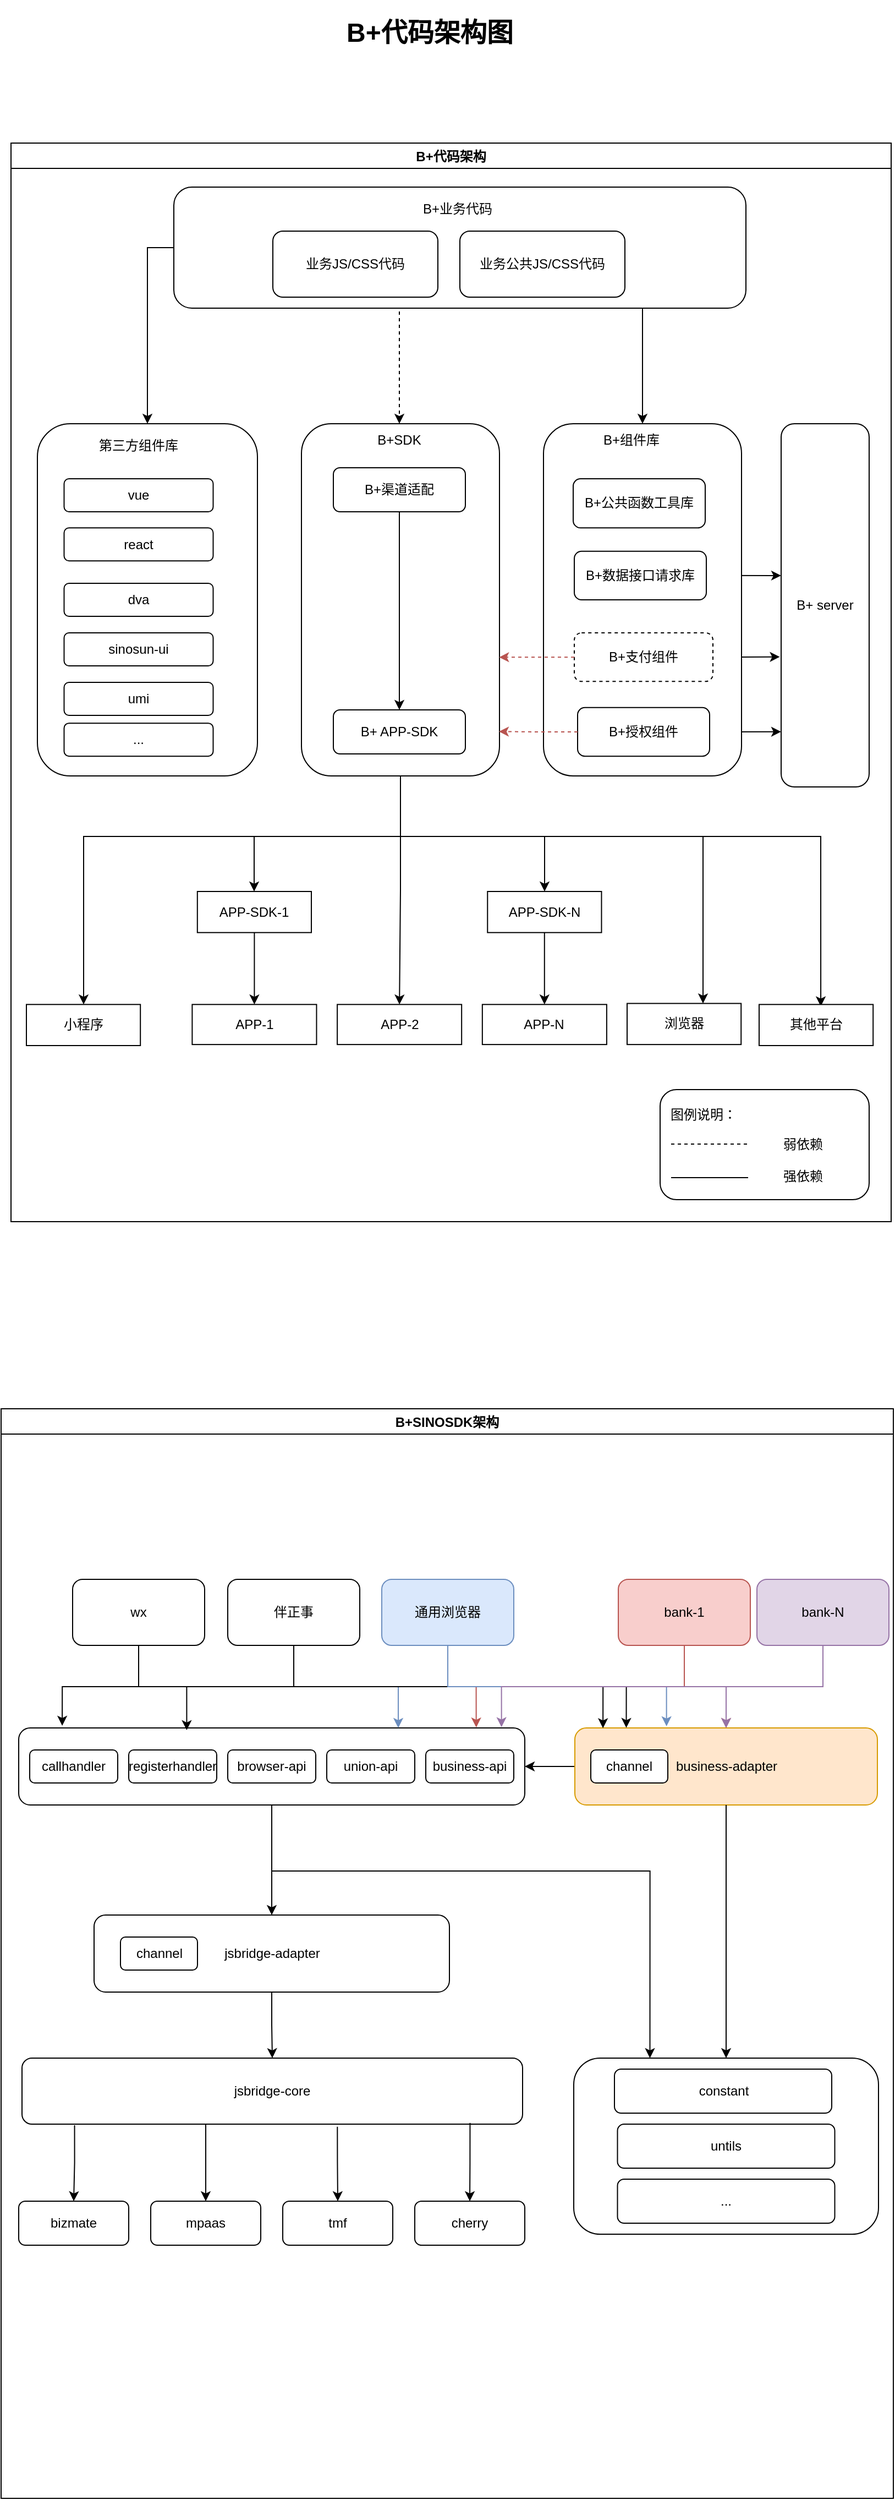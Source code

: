 <mxfile version="20.2.3" type="device" pages="4"><diagram id="zmCFHGFmofHa6w2bGkb-" name="B+架构"><mxGraphModel dx="2249" dy="1866" grid="1" gridSize="10" guides="1" tooltips="1" connect="1" arrows="1" fold="1" page="1" pageScale="1" pageWidth="827" pageHeight="1169" math="0" shadow="0"><root><mxCell id="0"/><mxCell id="1" parent="0"/><mxCell id="fkoUKDEH4g3PIdf-bIoS-76" value="&lt;h1&gt;B+代码架构图&lt;/h1&gt;" style="text;html=1;strokeColor=none;fillColor=none;spacing=5;spacingTop=-20;whiteSpace=wrap;overflow=hidden;rounded=0;" parent="1" vertex="1"><mxGeometry x="-510" y="-1120" width="190" height="120" as="geometry"/></mxCell><mxCell id="fkoUKDEH4g3PIdf-bIoS-142" value="B+SINOSDK架构" style="swimlane;" parent="1" vertex="1"><mxGeometry x="-819" y="150" width="811" height="990" as="geometry"/></mxCell><mxCell id="fkoUKDEH4g3PIdf-bIoS-99" value="" style="rounded=1;whiteSpace=wrap;html=1;" parent="fkoUKDEH4g3PIdf-bIoS-142" vertex="1"><mxGeometry x="16" y="290" width="460" height="70" as="geometry"/></mxCell><mxCell id="fkoUKDEH4g3PIdf-bIoS-100" style="edgeStyle=orthogonalEdgeStyle;rounded=0;orthogonalLoop=1;jettySize=auto;html=1;exitX=0.5;exitY=1;exitDx=0;exitDy=0;entryX=0.086;entryY=-0.029;entryDx=0;entryDy=0;entryPerimeter=0;" parent="fkoUKDEH4g3PIdf-bIoS-142" source="fkoUKDEH4g3PIdf-bIoS-102" target="fkoUKDEH4g3PIdf-bIoS-99" edge="1"><mxGeometry relative="1" as="geometry"/></mxCell><mxCell id="fkoUKDEH4g3PIdf-bIoS-102" value="wx" style="rounded=1;whiteSpace=wrap;html=1;" parent="fkoUKDEH4g3PIdf-bIoS-142" vertex="1"><mxGeometry x="65" y="155" width="120" height="60" as="geometry"/></mxCell><mxCell id="fkoUKDEH4g3PIdf-bIoS-103" style="edgeStyle=orthogonalEdgeStyle;rounded=0;orthogonalLoop=1;jettySize=auto;html=1;exitX=0.5;exitY=1;exitDx=0;exitDy=0;entryX=0.332;entryY=0.029;entryDx=0;entryDy=0;entryPerimeter=0;" parent="fkoUKDEH4g3PIdf-bIoS-142" source="fkoUKDEH4g3PIdf-bIoS-105" target="fkoUKDEH4g3PIdf-bIoS-99" edge="1"><mxGeometry relative="1" as="geometry"/></mxCell><mxCell id="fkoUKDEH4g3PIdf-bIoS-105" value="伴正事" style="rounded=1;whiteSpace=wrap;html=1;" parent="fkoUKDEH4g3PIdf-bIoS-142" vertex="1"><mxGeometry x="206" y="155" width="120" height="60" as="geometry"/></mxCell><mxCell id="fkoUKDEH4g3PIdf-bIoS-107" style="edgeStyle=orthogonalEdgeStyle;rounded=0;orthogonalLoop=1;jettySize=auto;html=1;exitX=0.5;exitY=1;exitDx=0;exitDy=0;entryX=0.904;entryY=-0.006;entryDx=0;entryDy=0;entryPerimeter=0;fillColor=#f8cecc;strokeColor=#b85450;" parent="fkoUKDEH4g3PIdf-bIoS-142" source="fkoUKDEH4g3PIdf-bIoS-108" target="fkoUKDEH4g3PIdf-bIoS-99" edge="1"><mxGeometry relative="1" as="geometry"/></mxCell><mxCell id="fkoUKDEH4g3PIdf-bIoS-108" value="bank-1" style="rounded=1;whiteSpace=wrap;html=1;fillColor=#f8cecc;strokeColor=#b85450;" parent="fkoUKDEH4g3PIdf-bIoS-142" vertex="1"><mxGeometry x="561" y="155" width="120" height="60" as="geometry"/></mxCell><mxCell id="fkoUKDEH4g3PIdf-bIoS-109" style="edgeStyle=orthogonalEdgeStyle;rounded=0;orthogonalLoop=1;jettySize=auto;html=1;exitX=0.5;exitY=1;exitDx=0;exitDy=0;entryX=0.75;entryY=0;entryDx=0;entryDy=0;fillColor=#dae8fc;strokeColor=#6c8ebf;" parent="fkoUKDEH4g3PIdf-bIoS-142" source="fkoUKDEH4g3PIdf-bIoS-111" target="fkoUKDEH4g3PIdf-bIoS-99" edge="1"><mxGeometry relative="1" as="geometry"/></mxCell><mxCell id="fkoUKDEH4g3PIdf-bIoS-111" value="通用浏览器" style="rounded=1;whiteSpace=wrap;html=1;fillColor=#dae8fc;strokeColor=#6c8ebf;" parent="fkoUKDEH4g3PIdf-bIoS-142" vertex="1"><mxGeometry x="346" y="155" width="120" height="60" as="geometry"/></mxCell><mxCell id="fkoUKDEH4g3PIdf-bIoS-113" value="jsbridge-adapter" style="rounded=1;whiteSpace=wrap;html=1;" parent="fkoUKDEH4g3PIdf-bIoS-142" vertex="1"><mxGeometry x="84.5" y="460" width="323" height="70" as="geometry"/></mxCell><mxCell id="fkoUKDEH4g3PIdf-bIoS-97" style="edgeStyle=orthogonalEdgeStyle;rounded=0;orthogonalLoop=1;jettySize=auto;html=1;exitX=0.5;exitY=1;exitDx=0;exitDy=0;" parent="fkoUKDEH4g3PIdf-bIoS-142" source="fkoUKDEH4g3PIdf-bIoS-99" target="fkoUKDEH4g3PIdf-bIoS-113" edge="1"><mxGeometry relative="1" as="geometry"/></mxCell><mxCell id="fkoUKDEH4g3PIdf-bIoS-114" value="jsbridge-core" style="rounded=1;whiteSpace=wrap;html=1;" parent="fkoUKDEH4g3PIdf-bIoS-142" vertex="1"><mxGeometry x="19" y="590" width="455" height="60" as="geometry"/></mxCell><mxCell id="fkoUKDEH4g3PIdf-bIoS-112" style="edgeStyle=orthogonalEdgeStyle;rounded=0;orthogonalLoop=1;jettySize=auto;html=1;exitX=0.5;exitY=1;exitDx=0;exitDy=0;" parent="fkoUKDEH4g3PIdf-bIoS-142" source="fkoUKDEH4g3PIdf-bIoS-113" target="fkoUKDEH4g3PIdf-bIoS-114" edge="1"><mxGeometry relative="1" as="geometry"/></mxCell><mxCell id="fkoUKDEH4g3PIdf-bIoS-115" style="edgeStyle=orthogonalEdgeStyle;rounded=0;orthogonalLoop=1;jettySize=auto;html=1;entryX=1;entryY=0.5;entryDx=0;entryDy=0;" parent="fkoUKDEH4g3PIdf-bIoS-142" source="fkoUKDEH4g3PIdf-bIoS-117" target="fkoUKDEH4g3PIdf-bIoS-99" edge="1"><mxGeometry relative="1" as="geometry"/></mxCell><mxCell id="fkoUKDEH4g3PIdf-bIoS-117" value="business-adapter" style="rounded=1;whiteSpace=wrap;html=1;fillColor=#ffe6cc;strokeColor=#d79b00;" parent="fkoUKDEH4g3PIdf-bIoS-142" vertex="1"><mxGeometry x="521.5" y="290" width="275" height="70" as="geometry"/></mxCell><mxCell id="fkoUKDEH4g3PIdf-bIoS-101" style="edgeStyle=orthogonalEdgeStyle;rounded=0;orthogonalLoop=1;jettySize=auto;html=1;exitX=0.5;exitY=1;exitDx=0;exitDy=0;entryX=0.093;entryY=0.003;entryDx=0;entryDy=0;entryPerimeter=0;" parent="fkoUKDEH4g3PIdf-bIoS-142" source="fkoUKDEH4g3PIdf-bIoS-102" target="fkoUKDEH4g3PIdf-bIoS-117" edge="1"><mxGeometry relative="1" as="geometry"/></mxCell><mxCell id="fkoUKDEH4g3PIdf-bIoS-104" style="edgeStyle=orthogonalEdgeStyle;rounded=0;orthogonalLoop=1;jettySize=auto;html=1;exitX=0.5;exitY=1;exitDx=0;exitDy=0;entryX=0.17;entryY=-0.001;entryDx=0;entryDy=0;entryPerimeter=0;" parent="fkoUKDEH4g3PIdf-bIoS-142" source="fkoUKDEH4g3PIdf-bIoS-105" target="fkoUKDEH4g3PIdf-bIoS-117" edge="1"><mxGeometry relative="1" as="geometry"/></mxCell><mxCell id="fkoUKDEH4g3PIdf-bIoS-106" style="edgeStyle=orthogonalEdgeStyle;rounded=0;orthogonalLoop=1;jettySize=auto;html=1;exitX=0.5;exitY=1;exitDx=0;exitDy=0;entryX=0.5;entryY=0;entryDx=0;entryDy=0;fillColor=#f8cecc;strokeColor=#b85450;" parent="fkoUKDEH4g3PIdf-bIoS-142" source="fkoUKDEH4g3PIdf-bIoS-108" target="fkoUKDEH4g3PIdf-bIoS-117" edge="1"><mxGeometry relative="1" as="geometry"><mxPoint x="546" y="360" as="targetPoint"/></mxGeometry></mxCell><mxCell id="fkoUKDEH4g3PIdf-bIoS-110" style="edgeStyle=orthogonalEdgeStyle;rounded=0;orthogonalLoop=1;jettySize=auto;html=1;exitX=0.5;exitY=1;exitDx=0;exitDy=0;entryX=0.303;entryY=-0.022;entryDx=0;entryDy=0;entryPerimeter=0;fillColor=#dae8fc;strokeColor=#6c8ebf;" parent="fkoUKDEH4g3PIdf-bIoS-142" source="fkoUKDEH4g3PIdf-bIoS-111" target="fkoUKDEH4g3PIdf-bIoS-117" edge="1"><mxGeometry relative="1" as="geometry"/></mxCell><mxCell id="fkoUKDEH4g3PIdf-bIoS-118" style="edgeStyle=orthogonalEdgeStyle;rounded=0;orthogonalLoop=1;jettySize=auto;html=1;exitX=0.5;exitY=1;exitDx=0;exitDy=0;entryX=0.954;entryY=-0.01;entryDx=0;entryDy=0;entryPerimeter=0;fillColor=#e1d5e7;strokeColor=#9673a6;" parent="fkoUKDEH4g3PIdf-bIoS-142" source="fkoUKDEH4g3PIdf-bIoS-120" target="fkoUKDEH4g3PIdf-bIoS-99" edge="1"><mxGeometry relative="1" as="geometry"/></mxCell><mxCell id="fkoUKDEH4g3PIdf-bIoS-119" style="edgeStyle=orthogonalEdgeStyle;rounded=0;orthogonalLoop=1;jettySize=auto;html=1;exitX=0.5;exitY=1;exitDx=0;exitDy=0;fillColor=#e1d5e7;strokeColor=#9673a6;" parent="fkoUKDEH4g3PIdf-bIoS-142" source="fkoUKDEH4g3PIdf-bIoS-120" target="fkoUKDEH4g3PIdf-bIoS-117" edge="1"><mxGeometry relative="1" as="geometry"><Array as="points"/></mxGeometry></mxCell><mxCell id="fkoUKDEH4g3PIdf-bIoS-120" value="bank-N" style="rounded=1;whiteSpace=wrap;html=1;fillColor=#e1d5e7;strokeColor=#9673a6;" parent="fkoUKDEH4g3PIdf-bIoS-142" vertex="1"><mxGeometry x="687" y="155" width="120" height="60" as="geometry"/></mxCell><mxCell id="fkoUKDEH4g3PIdf-bIoS-121" value="union-api" style="rounded=1;whiteSpace=wrap;html=1;" parent="fkoUKDEH4g3PIdf-bIoS-142" vertex="1"><mxGeometry x="296" y="310" width="80" height="30" as="geometry"/></mxCell><mxCell id="fkoUKDEH4g3PIdf-bIoS-122" value="browser-api" style="rounded=1;whiteSpace=wrap;html=1;" parent="fkoUKDEH4g3PIdf-bIoS-142" vertex="1"><mxGeometry x="206" y="310" width="80" height="30" as="geometry"/></mxCell><mxCell id="fkoUKDEH4g3PIdf-bIoS-123" value="callhandler" style="rounded=1;whiteSpace=wrap;html=1;" parent="fkoUKDEH4g3PIdf-bIoS-142" vertex="1"><mxGeometry x="26" y="310" width="80" height="30" as="geometry"/></mxCell><mxCell id="fkoUKDEH4g3PIdf-bIoS-124" value="registerhandler" style="rounded=1;whiteSpace=wrap;html=1;" parent="fkoUKDEH4g3PIdf-bIoS-142" vertex="1"><mxGeometry x="116" y="310" width="80" height="30" as="geometry"/></mxCell><mxCell id="fkoUKDEH4g3PIdf-bIoS-125" value="business-api" style="rounded=1;whiteSpace=wrap;html=1;" parent="fkoUKDEH4g3PIdf-bIoS-142" vertex="1"><mxGeometry x="386" y="310" width="80" height="30" as="geometry"/></mxCell><mxCell id="fkoUKDEH4g3PIdf-bIoS-126" style="edgeStyle=orthogonalEdgeStyle;rounded=0;orthogonalLoop=1;jettySize=auto;html=1;exitX=0.367;exitY=1;exitDx=0;exitDy=0;entryX=0.5;entryY=0;entryDx=0;entryDy=0;exitPerimeter=0;" parent="fkoUKDEH4g3PIdf-bIoS-142" source="fkoUKDEH4g3PIdf-bIoS-114" target="fkoUKDEH4g3PIdf-bIoS-127" edge="1"><mxGeometry relative="1" as="geometry"/></mxCell><mxCell id="fkoUKDEH4g3PIdf-bIoS-127" value="mpaas" style="rounded=1;whiteSpace=wrap;html=1;" parent="fkoUKDEH4g3PIdf-bIoS-142" vertex="1"><mxGeometry x="136" y="720" width="100" height="40" as="geometry"/></mxCell><mxCell id="fkoUKDEH4g3PIdf-bIoS-128" style="edgeStyle=orthogonalEdgeStyle;rounded=0;orthogonalLoop=1;jettySize=auto;html=1;exitX=0.105;exitY=1.016;exitDx=0;exitDy=0;entryX=0.5;entryY=0;entryDx=0;entryDy=0;exitPerimeter=0;" parent="fkoUKDEH4g3PIdf-bIoS-142" source="fkoUKDEH4g3PIdf-bIoS-114" target="fkoUKDEH4g3PIdf-bIoS-129" edge="1"><mxGeometry relative="1" as="geometry"/></mxCell><mxCell id="fkoUKDEH4g3PIdf-bIoS-129" value="bizmate" style="rounded=1;whiteSpace=wrap;html=1;" parent="fkoUKDEH4g3PIdf-bIoS-142" vertex="1"><mxGeometry x="16" y="720" width="100" height="40" as="geometry"/></mxCell><mxCell id="fkoUKDEH4g3PIdf-bIoS-130" style="edgeStyle=orthogonalEdgeStyle;rounded=0;orthogonalLoop=1;jettySize=auto;html=1;exitX=0.63;exitY=1.039;exitDx=0;exitDy=0;entryX=0.5;entryY=0;entryDx=0;entryDy=0;exitPerimeter=0;" parent="fkoUKDEH4g3PIdf-bIoS-142" source="fkoUKDEH4g3PIdf-bIoS-114" target="fkoUKDEH4g3PIdf-bIoS-131" edge="1"><mxGeometry relative="1" as="geometry"/></mxCell><mxCell id="fkoUKDEH4g3PIdf-bIoS-131" value="tmf" style="rounded=1;whiteSpace=wrap;html=1;" parent="fkoUKDEH4g3PIdf-bIoS-142" vertex="1"><mxGeometry x="256" y="720" width="100" height="40" as="geometry"/></mxCell><mxCell id="fkoUKDEH4g3PIdf-bIoS-132" style="edgeStyle=orthogonalEdgeStyle;rounded=0;orthogonalLoop=1;jettySize=auto;html=1;exitX=0.895;exitY=0.981;exitDx=0;exitDy=0;entryX=0.5;entryY=0;entryDx=0;entryDy=0;exitPerimeter=0;" parent="fkoUKDEH4g3PIdf-bIoS-142" source="fkoUKDEH4g3PIdf-bIoS-114" target="fkoUKDEH4g3PIdf-bIoS-133" edge="1"><mxGeometry relative="1" as="geometry"/></mxCell><mxCell id="fkoUKDEH4g3PIdf-bIoS-133" value="cherry" style="rounded=1;whiteSpace=wrap;html=1;" parent="fkoUKDEH4g3PIdf-bIoS-142" vertex="1"><mxGeometry x="376" y="720" width="100" height="40" as="geometry"/></mxCell><mxCell id="fkoUKDEH4g3PIdf-bIoS-134" value="channel" style="rounded=1;whiteSpace=wrap;html=1;" parent="fkoUKDEH4g3PIdf-bIoS-142" vertex="1"><mxGeometry x="108.5" y="480" width="70" height="30" as="geometry"/></mxCell><mxCell id="fkoUKDEH4g3PIdf-bIoS-135" value="channel" style="rounded=1;whiteSpace=wrap;html=1;" parent="fkoUKDEH4g3PIdf-bIoS-142" vertex="1"><mxGeometry x="536" y="310" width="70" height="30" as="geometry"/></mxCell><mxCell id="fkoUKDEH4g3PIdf-bIoS-136" value="" style="group" parent="fkoUKDEH4g3PIdf-bIoS-142" vertex="1" connectable="0"><mxGeometry x="520.5" y="590" width="277" height="160" as="geometry"/></mxCell><mxCell id="fkoUKDEH4g3PIdf-bIoS-137" value="" style="rounded=1;whiteSpace=wrap;html=1;" parent="fkoUKDEH4g3PIdf-bIoS-136" vertex="1"><mxGeometry width="277" height="160" as="geometry"/></mxCell><mxCell id="fkoUKDEH4g3PIdf-bIoS-138" value="constant" style="rounded=1;whiteSpace=wrap;html=1;" parent="fkoUKDEH4g3PIdf-bIoS-136" vertex="1"><mxGeometry x="37" y="10" width="197.5" height="40" as="geometry"/></mxCell><mxCell id="fkoUKDEH4g3PIdf-bIoS-139" value="untils" style="rounded=1;whiteSpace=wrap;html=1;" parent="fkoUKDEH4g3PIdf-bIoS-136" vertex="1"><mxGeometry x="39.75" y="60" width="197.5" height="40" as="geometry"/></mxCell><mxCell id="fkoUKDEH4g3PIdf-bIoS-140" value="..." style="rounded=1;whiteSpace=wrap;html=1;" parent="fkoUKDEH4g3PIdf-bIoS-136" vertex="1"><mxGeometry x="39.75" y="110" width="197.5" height="40" as="geometry"/></mxCell><mxCell id="fkoUKDEH4g3PIdf-bIoS-98" style="edgeStyle=orthogonalEdgeStyle;rounded=0;orthogonalLoop=1;jettySize=auto;html=1;exitX=0.5;exitY=1;exitDx=0;exitDy=0;entryX=0.25;entryY=0;entryDx=0;entryDy=0;" parent="fkoUKDEH4g3PIdf-bIoS-142" source="fkoUKDEH4g3PIdf-bIoS-99" target="fkoUKDEH4g3PIdf-bIoS-137" edge="1"><mxGeometry relative="1" as="geometry"><Array as="points"><mxPoint x="246" y="420"/><mxPoint x="590" y="420"/></Array></mxGeometry></mxCell><mxCell id="fkoUKDEH4g3PIdf-bIoS-116" style="edgeStyle=orthogonalEdgeStyle;rounded=0;orthogonalLoop=1;jettySize=auto;html=1;exitX=0.5;exitY=1;exitDx=0;exitDy=0;entryX=0.5;entryY=0;entryDx=0;entryDy=0;" parent="fkoUKDEH4g3PIdf-bIoS-142" source="fkoUKDEH4g3PIdf-bIoS-117" target="fkoUKDEH4g3PIdf-bIoS-137" edge="1"><mxGeometry relative="1" as="geometry"/></mxCell><mxCell id="fkoUKDEH4g3PIdf-bIoS-143" value="B+代码架构" style="swimlane;" parent="1" vertex="1"><mxGeometry x="-810" y="-1000" width="800" height="980" as="geometry"/></mxCell><mxCell id="fkoUKDEH4g3PIdf-bIoS-24" value="B+ server" style="rounded=1;whiteSpace=wrap;html=1;" parent="fkoUKDEH4g3PIdf-bIoS-143" vertex="1"><mxGeometry x="700" y="255" width="80" height="330" as="geometry"/></mxCell><mxCell id="fkoUKDEH4g3PIdf-bIoS-27" style="edgeStyle=none;rounded=0;orthogonalLoop=1;jettySize=auto;html=1;exitX=1;exitY=0.5;exitDx=0;exitDy=0;entryX=0;entryY=0.418;entryDx=0;entryDy=0;entryPerimeter=0;" parent="fkoUKDEH4g3PIdf-bIoS-143" source="fkoUKDEH4g3PIdf-bIoS-28" target="fkoUKDEH4g3PIdf-bIoS-24" edge="1"><mxGeometry relative="1" as="geometry"/></mxCell><mxCell id="fkoUKDEH4g3PIdf-bIoS-29" style="edgeStyle=none;rounded=0;orthogonalLoop=1;jettySize=auto;html=1;exitX=1;exitY=0.5;exitDx=0;exitDy=0;entryX=-0.015;entryY=0.642;entryDx=0;entryDy=0;entryPerimeter=0;" parent="fkoUKDEH4g3PIdf-bIoS-143" source="fkoUKDEH4g3PIdf-bIoS-31" target="fkoUKDEH4g3PIdf-bIoS-24" edge="1"><mxGeometry relative="1" as="geometry"/></mxCell><mxCell id="fkoUKDEH4g3PIdf-bIoS-30" style="edgeStyle=none;rounded=0;orthogonalLoop=1;jettySize=auto;html=1;dashed=1;fillColor=#f8cecc;strokeColor=#b85450;" parent="fkoUKDEH4g3PIdf-bIoS-143" source="fkoUKDEH4g3PIdf-bIoS-31" edge="1"><mxGeometry relative="1" as="geometry"><mxPoint x="585" y="462" as="targetPoint"/></mxGeometry></mxCell><mxCell id="fkoUKDEH4g3PIdf-bIoS-33" style="edgeStyle=none;rounded=0;orthogonalLoop=1;jettySize=auto;html=1;exitX=1;exitY=0.5;exitDx=0;exitDy=0;entryX=0;entryY=0.848;entryDx=0;entryDy=0;entryPerimeter=0;" parent="fkoUKDEH4g3PIdf-bIoS-143" source="fkoUKDEH4g3PIdf-bIoS-34" target="fkoUKDEH4g3PIdf-bIoS-24" edge="1"><mxGeometry relative="1" as="geometry"/></mxCell><mxCell id="fkoUKDEH4g3PIdf-bIoS-36" value="" style="group" parent="fkoUKDEH4g3PIdf-bIoS-143" vertex="1" connectable="0"><mxGeometry x="579" y="860" width="201" height="100" as="geometry"/></mxCell><mxCell id="fkoUKDEH4g3PIdf-bIoS-37" value="" style="rounded=1;whiteSpace=wrap;html=1;" parent="fkoUKDEH4g3PIdf-bIoS-36" vertex="1"><mxGeometry x="11" width="190" height="100" as="geometry"/></mxCell><mxCell id="fkoUKDEH4g3PIdf-bIoS-38" value="" style="endArrow=none;dashed=1;html=1;rounded=0;" parent="fkoUKDEH4g3PIdf-bIoS-36" edge="1"><mxGeometry width="50" height="50" relative="1" as="geometry"><mxPoint x="21" y="49.5" as="sourcePoint"/><mxPoint x="91" y="49.5" as="targetPoint"/></mxGeometry></mxCell><mxCell id="fkoUKDEH4g3PIdf-bIoS-39" value="弱依赖" style="text;html=1;strokeColor=none;fillColor=none;align=center;verticalAlign=middle;whiteSpace=wrap;rounded=0;dashed=1;" parent="fkoUKDEH4g3PIdf-bIoS-36" vertex="1"><mxGeometry x="111" y="35" width="60" height="30" as="geometry"/></mxCell><mxCell id="fkoUKDEH4g3PIdf-bIoS-40" value="图例说明：" style="text;html=1;strokeColor=none;fillColor=none;align=center;verticalAlign=middle;whiteSpace=wrap;rounded=0;" parent="fkoUKDEH4g3PIdf-bIoS-36" vertex="1"><mxGeometry y="10" width="101" height="25" as="geometry"/></mxCell><mxCell id="fkoUKDEH4g3PIdf-bIoS-41" value="" style="endArrow=none;html=1;rounded=0;" parent="fkoUKDEH4g3PIdf-bIoS-36" edge="1"><mxGeometry width="50" height="50" relative="1" as="geometry"><mxPoint x="21" y="80" as="sourcePoint"/><mxPoint x="91" y="80" as="targetPoint"/></mxGeometry></mxCell><mxCell id="fkoUKDEH4g3PIdf-bIoS-42" value="强依赖" style="text;html=1;strokeColor=none;fillColor=none;align=center;verticalAlign=middle;whiteSpace=wrap;rounded=0;dashed=1;" parent="fkoUKDEH4g3PIdf-bIoS-36" vertex="1"><mxGeometry x="111" y="64" width="60" height="30" as="geometry"/></mxCell><mxCell id="fkoUKDEH4g3PIdf-bIoS-77" value="" style="group" parent="fkoUKDEH4g3PIdf-bIoS-143" vertex="1" connectable="0"><mxGeometry x="24" y="255" width="200" height="320" as="geometry"/></mxCell><mxCell id="fkoUKDEH4g3PIdf-bIoS-60" value="" style="rounded=1;whiteSpace=wrap;html=1;" parent="fkoUKDEH4g3PIdf-bIoS-77" vertex="1"><mxGeometry width="200" height="320" as="geometry"/></mxCell><mxCell id="fkoUKDEH4g3PIdf-bIoS-61" value="第三方组件库" style="text;html=1;strokeColor=none;fillColor=none;align=center;verticalAlign=middle;whiteSpace=wrap;rounded=0;dashed=1;" parent="fkoUKDEH4g3PIdf-bIoS-77" vertex="1"><mxGeometry x="44" y="10" width="96" height="20" as="geometry"/></mxCell><mxCell id="fkoUKDEH4g3PIdf-bIoS-62" value="vue" style="rounded=1;whiteSpace=wrap;html=1;" parent="fkoUKDEH4g3PIdf-bIoS-77" vertex="1"><mxGeometry x="24.25" y="50" width="135.5" height="30" as="geometry"/></mxCell><mxCell id="fkoUKDEH4g3PIdf-bIoS-63" value="react" style="rounded=1;whiteSpace=wrap;html=1;" parent="fkoUKDEH4g3PIdf-bIoS-77" vertex="1"><mxGeometry x="24.25" y="94.64" width="135.5" height="30" as="geometry"/></mxCell><mxCell id="fkoUKDEH4g3PIdf-bIoS-64" value="dva" style="rounded=1;whiteSpace=wrap;html=1;" parent="fkoUKDEH4g3PIdf-bIoS-77" vertex="1"><mxGeometry x="24.25" y="145" width="135.5" height="30" as="geometry"/></mxCell><mxCell id="fkoUKDEH4g3PIdf-bIoS-65" value="sinosun-ui" style="rounded=1;whiteSpace=wrap;html=1;" parent="fkoUKDEH4g3PIdf-bIoS-77" vertex="1"><mxGeometry x="24.25" y="190" width="135.5" height="30" as="geometry"/></mxCell><mxCell id="fkoUKDEH4g3PIdf-bIoS-66" value="umi" style="rounded=1;whiteSpace=wrap;html=1;" parent="fkoUKDEH4g3PIdf-bIoS-77" vertex="1"><mxGeometry x="24.25" y="235" width="135.5" height="30" as="geometry"/></mxCell><mxCell id="fkoUKDEH4g3PIdf-bIoS-67" value="..." style="rounded=1;whiteSpace=wrap;html=1;" parent="fkoUKDEH4g3PIdf-bIoS-77" vertex="1"><mxGeometry x="24.25" y="272.07" width="135.5" height="30" as="geometry"/></mxCell><mxCell id="fkoUKDEH4g3PIdf-bIoS-78" value="" style="group" parent="fkoUKDEH4g3PIdf-bIoS-143" vertex="1" connectable="0"><mxGeometry x="264" y="255" width="180" height="320" as="geometry"/></mxCell><mxCell id="fkoUKDEH4g3PIdf-bIoS-5" value="" style="rounded=1;whiteSpace=wrap;html=1;" parent="fkoUKDEH4g3PIdf-bIoS-78" vertex="1"><mxGeometry width="180" height="320" as="geometry"/></mxCell><mxCell id="fkoUKDEH4g3PIdf-bIoS-11" value="B+ APP-SDK" style="rounded=1;whiteSpace=wrap;html=1;" parent="fkoUKDEH4g3PIdf-bIoS-78" vertex="1"><mxGeometry x="29" y="260" width="120" height="40" as="geometry"/></mxCell><mxCell id="fkoUKDEH4g3PIdf-bIoS-17" value="B+渠道适配" style="rounded=1;whiteSpace=wrap;html=1;" parent="fkoUKDEH4g3PIdf-bIoS-78" vertex="1"><mxGeometry x="29" y="40" width="120" height="40" as="geometry"/></mxCell><mxCell id="fkoUKDEH4g3PIdf-bIoS-18" value="" style="endArrow=classic;html=1;rounded=0;exitX=0.5;exitY=1;exitDx=0;exitDy=0;" parent="fkoUKDEH4g3PIdf-bIoS-78" source="fkoUKDEH4g3PIdf-bIoS-17" target="fkoUKDEH4g3PIdf-bIoS-11" edge="1"><mxGeometry width="50" height="50" relative="1" as="geometry"><mxPoint x="224" y="200" as="sourcePoint"/><mxPoint x="274" y="150" as="targetPoint"/></mxGeometry></mxCell><mxCell id="fkoUKDEH4g3PIdf-bIoS-23" value="B+SDK" style="text;html=1;strokeColor=none;fillColor=none;align=center;verticalAlign=middle;whiteSpace=wrap;rounded=0;" parent="fkoUKDEH4g3PIdf-bIoS-78" vertex="1"><mxGeometry x="59" width="60" height="30" as="geometry"/></mxCell><mxCell id="fkoUKDEH4g3PIdf-bIoS-79" value="" style="group" parent="fkoUKDEH4g3PIdf-bIoS-143" vertex="1" connectable="0"><mxGeometry x="484" y="248.18" width="180" height="326.82" as="geometry"/></mxCell><mxCell id="fkoUKDEH4g3PIdf-bIoS-25" value="" style="rounded=1;whiteSpace=wrap;html=1;" parent="fkoUKDEH4g3PIdf-bIoS-79" vertex="1"><mxGeometry y="6.82" width="180" height="320" as="geometry"/></mxCell><mxCell id="fkoUKDEH4g3PIdf-bIoS-26" value="B+组件库" style="text;html=1;strokeColor=none;fillColor=none;align=center;verticalAlign=middle;whiteSpace=wrap;rounded=0;" parent="fkoUKDEH4g3PIdf-bIoS-79" vertex="1"><mxGeometry x="50" width="60" height="43.636" as="geometry"/></mxCell><mxCell id="fkoUKDEH4g3PIdf-bIoS-28" value="B+数据接口请求库" style="rounded=1;whiteSpace=wrap;html=1;" parent="fkoUKDEH4g3PIdf-bIoS-79" vertex="1"><mxGeometry x="28" y="122.685" width="120" height="44.138" as="geometry"/></mxCell><mxCell id="fkoUKDEH4g3PIdf-bIoS-31" value="B+支付组件" style="rounded=1;whiteSpace=wrap;html=1;dashed=1;" parent="fkoUKDEH4g3PIdf-bIoS-79" vertex="1"><mxGeometry x="28" y="196.822" width="126" height="44.138" as="geometry"/></mxCell><mxCell id="fkoUKDEH4g3PIdf-bIoS-34" value="B+授权组件" style="rounded=1;whiteSpace=wrap;html=1;" parent="fkoUKDEH4g3PIdf-bIoS-79" vertex="1"><mxGeometry x="31" y="264.748" width="120" height="44.138" as="geometry"/></mxCell><mxCell id="fkoUKDEH4g3PIdf-bIoS-35" value="B+公共函数工具库" style="rounded=1;whiteSpace=wrap;html=1;" parent="fkoUKDEH4g3PIdf-bIoS-79" vertex="1"><mxGeometry x="27" y="56.821" width="120" height="44.634" as="geometry"/></mxCell><mxCell id="fkoUKDEH4g3PIdf-bIoS-80" value="" style="group" parent="fkoUKDEH4g3PIdf-bIoS-143" vertex="1" connectable="0"><mxGeometry x="148" y="40" width="520" height="110" as="geometry"/></mxCell><mxCell id="fkoUKDEH4g3PIdf-bIoS-22" value="" style="rounded=1;whiteSpace=wrap;html=1;" parent="fkoUKDEH4g3PIdf-bIoS-80" vertex="1"><mxGeometry width="520" height="110" as="geometry"/></mxCell><mxCell id="fkoUKDEH4g3PIdf-bIoS-58" value="B+业务代码" style="text;html=1;strokeColor=none;fillColor=none;align=center;verticalAlign=middle;whiteSpace=wrap;rounded=0;dashed=1;" parent="fkoUKDEH4g3PIdf-bIoS-80" vertex="1"><mxGeometry x="210" y="10" width="96" height="20" as="geometry"/></mxCell><mxCell id="fkoUKDEH4g3PIdf-bIoS-59" value="业务JS/CSS代码" style="rounded=1;whiteSpace=wrap;html=1;" parent="fkoUKDEH4g3PIdf-bIoS-80" vertex="1"><mxGeometry x="90" y="40" width="150" height="60" as="geometry"/></mxCell><mxCell id="fkoUKDEH4g3PIdf-bIoS-68" value="业务公共JS/CSS代码" style="rounded=1;whiteSpace=wrap;html=1;" parent="fkoUKDEH4g3PIdf-bIoS-80" vertex="1"><mxGeometry x="260" y="40" width="150" height="60" as="geometry"/></mxCell><mxCell id="fkoUKDEH4g3PIdf-bIoS-82" style="edgeStyle=orthogonalEdgeStyle;rounded=0;orthogonalLoop=1;jettySize=auto;html=1;exitX=0;exitY=0.5;exitDx=0;exitDy=0;entryX=0.5;entryY=0;entryDx=0;entryDy=0;" parent="fkoUKDEH4g3PIdf-bIoS-143" source="fkoUKDEH4g3PIdf-bIoS-22" target="fkoUKDEH4g3PIdf-bIoS-60" edge="1"><mxGeometry relative="1" as="geometry"/></mxCell><mxCell id="fkoUKDEH4g3PIdf-bIoS-84" style="edgeStyle=orthogonalEdgeStyle;rounded=0;orthogonalLoop=1;jettySize=auto;html=1;exitX=0.5;exitY=1;exitDx=0;exitDy=0;entryX=0.5;entryY=0;entryDx=0;entryDy=0;" parent="fkoUKDEH4g3PIdf-bIoS-143" source="fkoUKDEH4g3PIdf-bIoS-5" target="fkoUKDEH4g3PIdf-bIoS-71" edge="1"><mxGeometry relative="1" as="geometry"/></mxCell><mxCell id="fkoUKDEH4g3PIdf-bIoS-85" style="edgeStyle=orthogonalEdgeStyle;rounded=0;orthogonalLoop=1;jettySize=auto;html=1;exitX=0.25;exitY=1;exitDx=0;exitDy=0;entryX=0.5;entryY=0;entryDx=0;entryDy=0;dashed=1;" parent="fkoUKDEH4g3PIdf-bIoS-143" source="fkoUKDEH4g3PIdf-bIoS-22" target="fkoUKDEH4g3PIdf-bIoS-23" edge="1"><mxGeometry relative="1" as="geometry"><Array as="points"><mxPoint x="353" y="150"/></Array></mxGeometry></mxCell><mxCell id="fkoUKDEH4g3PIdf-bIoS-88" style="edgeStyle=orthogonalEdgeStyle;rounded=0;orthogonalLoop=1;jettySize=auto;html=1;exitX=0.75;exitY=1;exitDx=0;exitDy=0;" parent="fkoUKDEH4g3PIdf-bIoS-143" source="fkoUKDEH4g3PIdf-bIoS-22" target="fkoUKDEH4g3PIdf-bIoS-25" edge="1"><mxGeometry relative="1" as="geometry"><Array as="points"><mxPoint x="574" y="150"/></Array></mxGeometry></mxCell><mxCell id="fkoUKDEH4g3PIdf-bIoS-89" style="edgeStyle=orthogonalEdgeStyle;rounded=0;orthogonalLoop=1;jettySize=auto;html=1;exitX=0;exitY=0.5;exitDx=0;exitDy=0;entryX=0.998;entryY=0.663;entryDx=0;entryDy=0;entryPerimeter=0;dashed=1;fillColor=#f8cecc;strokeColor=#b85450;" parent="fkoUKDEH4g3PIdf-bIoS-143" source="fkoUKDEH4g3PIdf-bIoS-31" target="fkoUKDEH4g3PIdf-bIoS-5" edge="1"><mxGeometry relative="1" as="geometry"><mxPoint x="454" y="467" as="targetPoint"/></mxGeometry></mxCell><mxCell id="fkoUKDEH4g3PIdf-bIoS-90" style="edgeStyle=orthogonalEdgeStyle;rounded=0;orthogonalLoop=1;jettySize=auto;html=1;exitX=0;exitY=0.5;exitDx=0;exitDy=0;entryX=0.997;entryY=0.874;entryDx=0;entryDy=0;entryPerimeter=0;fillColor=#f8cecc;strokeColor=#b85450;dashed=1;" parent="fkoUKDEH4g3PIdf-bIoS-143" source="fkoUKDEH4g3PIdf-bIoS-34" target="fkoUKDEH4g3PIdf-bIoS-5" edge="1"><mxGeometry relative="1" as="geometry"><mxPoint x="454" y="534.619" as="targetPoint"/></mxGeometry></mxCell><mxCell id="fkoUKDEH4g3PIdf-bIoS-91" style="edgeStyle=orthogonalEdgeStyle;rounded=0;orthogonalLoop=1;jettySize=auto;html=1;exitX=0.5;exitY=1;exitDx=0;exitDy=0;" parent="fkoUKDEH4g3PIdf-bIoS-143" source="fkoUKDEH4g3PIdf-bIoS-5" target="fkoUKDEH4g3PIdf-bIoS-13" edge="1"><mxGeometry relative="1" as="geometry"><Array as="points"><mxPoint x="354" y="630"/><mxPoint x="221" y="630"/></Array></mxGeometry></mxCell><mxCell id="fkoUKDEH4g3PIdf-bIoS-92" style="edgeStyle=orthogonalEdgeStyle;rounded=0;orthogonalLoop=1;jettySize=auto;html=1;exitX=0.5;exitY=1;exitDx=0;exitDy=0;" parent="fkoUKDEH4g3PIdf-bIoS-143" source="fkoUKDEH4g3PIdf-bIoS-5" target="fkoUKDEH4g3PIdf-bIoS-15" edge="1"><mxGeometry relative="1" as="geometry"><Array as="points"><mxPoint x="354" y="630"/><mxPoint x="485" y="630"/></Array></mxGeometry></mxCell><mxCell id="fkoUKDEH4g3PIdf-bIoS-93" style="edgeStyle=orthogonalEdgeStyle;rounded=0;orthogonalLoop=1;jettySize=auto;html=1;exitX=0.5;exitY=1;exitDx=0;exitDy=0;" parent="fkoUKDEH4g3PIdf-bIoS-143" source="fkoUKDEH4g3PIdf-bIoS-5" target="fkoUKDEH4g3PIdf-bIoS-69" edge="1"><mxGeometry relative="1" as="geometry"><Array as="points"><mxPoint x="354" y="630"/><mxPoint x="66" y="630"/></Array></mxGeometry></mxCell><mxCell id="fkoUKDEH4g3PIdf-bIoS-94" style="edgeStyle=orthogonalEdgeStyle;rounded=0;orthogonalLoop=1;jettySize=auto;html=1;exitX=0.5;exitY=1;exitDx=0;exitDy=0;" parent="fkoUKDEH4g3PIdf-bIoS-143" source="fkoUKDEH4g3PIdf-bIoS-5" target="fkoUKDEH4g3PIdf-bIoS-73" edge="1"><mxGeometry relative="1" as="geometry"><Array as="points"><mxPoint x="354" y="630"/><mxPoint x="629" y="630"/></Array></mxGeometry></mxCell><mxCell id="fkoUKDEH4g3PIdf-bIoS-95" style="edgeStyle=orthogonalEdgeStyle;rounded=0;orthogonalLoop=1;jettySize=auto;html=1;exitX=0.5;exitY=1;exitDx=0;exitDy=0;entryX=0.541;entryY=0.045;entryDx=0;entryDy=0;entryPerimeter=0;" parent="fkoUKDEH4g3PIdf-bIoS-143" source="fkoUKDEH4g3PIdf-bIoS-5" target="fkoUKDEH4g3PIdf-bIoS-74" edge="1"><mxGeometry relative="1" as="geometry"><Array as="points"><mxPoint x="354" y="630"/><mxPoint x="736" y="630"/></Array></mxGeometry></mxCell><mxCell id="fkoUKDEH4g3PIdf-bIoS-13" value="APP-SDK-1" style="rounded=0;whiteSpace=wrap;html=1;" parent="fkoUKDEH4g3PIdf-bIoS-143" vertex="1"><mxGeometry x="169.407" y="680" width="103.605" height="37.333" as="geometry"/></mxCell><mxCell id="fkoUKDEH4g3PIdf-bIoS-15" value="APP-SDK-N" style="rounded=0;whiteSpace=wrap;html=1;" parent="fkoUKDEH4g3PIdf-bIoS-143" vertex="1"><mxGeometry x="433.128" y="680" width="103.605" height="37.333" as="geometry"/></mxCell><mxCell id="fkoUKDEH4g3PIdf-bIoS-69" value="小程序" style="rounded=0;whiteSpace=wrap;html=1;" parent="fkoUKDEH4g3PIdf-bIoS-143" vertex="1"><mxGeometry x="14" y="782.667" width="103.605" height="37.333" as="geometry"/></mxCell><mxCell id="fkoUKDEH4g3PIdf-bIoS-70" value="APP-1" style="whiteSpace=wrap;html=1;rounded=0;" parent="fkoUKDEH4g3PIdf-bIoS-143" vertex="1"><mxGeometry x="164.698" y="782.667" width="113.023" height="36.4" as="geometry"/></mxCell><mxCell id="fkoUKDEH4g3PIdf-bIoS-12" value="" style="edgeStyle=orthogonalEdgeStyle;rounded=0;orthogonalLoop=1;jettySize=auto;html=1;" parent="fkoUKDEH4g3PIdf-bIoS-143" source="fkoUKDEH4g3PIdf-bIoS-13" target="fkoUKDEH4g3PIdf-bIoS-70" edge="1"><mxGeometry relative="1" as="geometry"/></mxCell><mxCell id="fkoUKDEH4g3PIdf-bIoS-71" value="APP-2" style="whiteSpace=wrap;html=1;rounded=0;" parent="fkoUKDEH4g3PIdf-bIoS-143" vertex="1"><mxGeometry x="296.558" y="782.667" width="113.023" height="36.4" as="geometry"/></mxCell><mxCell id="fkoUKDEH4g3PIdf-bIoS-72" value="APP-N" style="whiteSpace=wrap;html=1;rounded=0;" parent="fkoUKDEH4g3PIdf-bIoS-143" vertex="1"><mxGeometry x="428.419" y="782.667" width="113.023" height="36.4" as="geometry"/></mxCell><mxCell id="fkoUKDEH4g3PIdf-bIoS-14" value="" style="edgeStyle=orthogonalEdgeStyle;rounded=0;orthogonalLoop=1;jettySize=auto;html=1;" parent="fkoUKDEH4g3PIdf-bIoS-143" source="fkoUKDEH4g3PIdf-bIoS-15" target="fkoUKDEH4g3PIdf-bIoS-72" edge="1"><mxGeometry relative="1" as="geometry"/></mxCell><mxCell id="fkoUKDEH4g3PIdf-bIoS-73" value="浏览器" style="rounded=0;whiteSpace=wrap;html=1;" parent="fkoUKDEH4g3PIdf-bIoS-143" vertex="1"><mxGeometry x="560.003" y="781.737" width="103.605" height="37.333" as="geometry"/></mxCell><mxCell id="fkoUKDEH4g3PIdf-bIoS-74" value="其他平台" style="rounded=0;whiteSpace=wrap;html=1;" parent="fkoUKDEH4g3PIdf-bIoS-143" vertex="1"><mxGeometry x="679.995" y="782.67" width="103.605" height="37.333" as="geometry"/></mxCell></root></mxGraphModel></diagram><diagram id="5gqRbAOR6Ot8mpvj2t8t" name="商旅"><mxGraphModel dx="2249" dy="697" grid="1" gridSize="10" guides="1" tooltips="1" connect="1" arrows="1" fold="1" page="1" pageScale="1" pageWidth="827" pageHeight="1169" math="0" shadow="0"><root><mxCell id="0"/><mxCell id="1" parent="0"/><mxCell id="5sw32Q5ScJZkw5QO8T7Z-47" value="代码引用关系" style="swimlane;" parent="1" vertex="1"><mxGeometry x="-808" y="310" width="790" height="470" as="geometry"/></mxCell><mxCell id="5sw32Q5ScJZkw5QO8T7Z-2" value="&lt;div&gt;&lt;span style=&quot;font-size: 8.638pt; font-family: Arial;&quot;&gt;swp-utils.js&lt;br/&gt;&lt;/span&gt;&lt;/div&gt;&lt;div&gt;&lt;span style=&quot;font-size: 8.638pt; font-family: Arial;&quot;&gt;(&lt;/span&gt;&lt;span style=&quot;font-size: 8.638pt; font-family: 微软雅黑;&quot;&gt;输出&lt;/span&gt;&lt;span style=&quot;font-size: 8.638pt; font-family: Arial;&quot;&gt;SnUtils)&amp;nbsp;&lt;/span&gt;&lt;/div&gt;" style="rounded=1;whiteSpace=wrap;html=1;" parent="5sw32Q5ScJZkw5QO8T7Z-47" vertex="1"><mxGeometry x="650" y="220" width="120" height="60" as="geometry"/></mxCell><mxCell id="5sw32Q5ScJZkw5QO8T7Z-3" value="1、业务代码&lt;br&gt;2、业务Hanlder.js" style="rounded=1;whiteSpace=wrap;html=1;" parent="5sw32Q5ScJZkw5QO8T7Z-47" vertex="1"><mxGeometry x="30" y="220" width="120" height="60" as="geometry"/></mxCell><mxCell id="5sw32Q5ScJZkw5QO8T7Z-4" value="&lt;div&gt;&lt;span style=&quot;font-size: 8.638pt; font-family: Arial;&quot;&gt;sinosdk.js&lt;br/&gt;&lt;/span&gt;&lt;/div&gt;&lt;div&gt;&lt;span style=&quot;font-size: 8.638pt; font-family: Arial;&quot;&gt;(&lt;/span&gt;&lt;span style=&quot;font-size: 8.638pt; font-family: 微软雅黑;&quot;&gt;输出&lt;/span&gt;&lt;span style=&quot;font-size: 8.638pt; font-family: Arial;&quot;&gt;sinosdk)&amp;nbsp;&lt;/span&gt;&lt;/div&gt;" style="rounded=1;whiteSpace=wrap;html=1;" parent="5sw32Q5ScJZkw5QO8T7Z-47" vertex="1"><mxGeometry x="480" y="220" width="120" height="60" as="geometry"/></mxCell><mxCell id="5sw32Q5ScJZkw5QO8T7Z-9" value="swp-serviceAuth.js" style="rounded=1;whiteSpace=wrap;html=1;" parent="5sw32Q5ScJZkw5QO8T7Z-47" vertex="1"><mxGeometry x="480" y="390" width="120" height="60" as="geometry"/></mxCell><mxCell id="5sw32Q5ScJZkw5QO8T7Z-20" style="edgeStyle=orthogonalEdgeStyle;rounded=0;orthogonalLoop=1;jettySize=auto;html=1;exitX=0.5;exitY=1;exitDx=0;exitDy=0;entryX=0.5;entryY=0;entryDx=0;entryDy=0;" parent="5sw32Q5ScJZkw5QO8T7Z-47" source="5sw32Q5ScJZkw5QO8T7Z-12" target="5sw32Q5ScJZkw5QO8T7Z-3" edge="1"><mxGeometry relative="1" as="geometry"/></mxCell><mxCell id="5sw32Q5ScJZkw5QO8T7Z-22" style="edgeStyle=orthogonalEdgeStyle;rounded=0;orthogonalLoop=1;jettySize=auto;html=1;exitX=0.5;exitY=1;exitDx=0;exitDy=0;" parent="5sw32Q5ScJZkw5QO8T7Z-47" source="5sw32Q5ScJZkw5QO8T7Z-12" target="5sw32Q5ScJZkw5QO8T7Z-4" edge="1"><mxGeometry relative="1" as="geometry"/></mxCell><mxCell id="5sw32Q5ScJZkw5QO8T7Z-23" style="edgeStyle=orthogonalEdgeStyle;rounded=0;orthogonalLoop=1;jettySize=auto;html=1;exitX=0.5;exitY=1;exitDx=0;exitDy=0;" parent="5sw32Q5ScJZkw5QO8T7Z-47" source="5sw32Q5ScJZkw5QO8T7Z-12" target="5sw32Q5ScJZkw5QO8T7Z-2" edge="1"><mxGeometry relative="1" as="geometry"/></mxCell><mxCell id="5sw32Q5ScJZkw5QO8T7Z-12" value="业务html" style="rounded=1;whiteSpace=wrap;html=1;" parent="5sw32Q5ScJZkw5QO8T7Z-47" vertex="1"><mxGeometry x="335" y="40" width="120" height="60" as="geometry"/></mxCell><mxCell id="5sw32Q5ScJZkw5QO8T7Z-46" style="edgeStyle=orthogonalEdgeStyle;rounded=0;orthogonalLoop=1;jettySize=auto;html=1;exitX=0.5;exitY=1;exitDx=0;exitDy=0;entryX=0.5;entryY=0;entryDx=0;entryDy=0;" parent="5sw32Q5ScJZkw5QO8T7Z-47" source="5sw32Q5ScJZkw5QO8T7Z-4" target="5sw32Q5ScJZkw5QO8T7Z-9" edge="1"><mxGeometry relative="1" as="geometry"/></mxCell><mxCell id="uRygAWmeD0ahJrIqSgBY-9" style="edgeStyle=orthogonalEdgeStyle;rounded=0;orthogonalLoop=1;jettySize=auto;html=1;exitX=0.5;exitY=1;exitDx=0;exitDy=0;" parent="5sw32Q5ScJZkw5QO8T7Z-47" source="5sw32Q5ScJZkw5QO8T7Z-18" target="uRygAWmeD0ahJrIqSgBY-8" edge="1"><mxGeometry relative="1" as="geometry"/></mxCell><mxCell id="5sw32Q5ScJZkw5QO8T7Z-18" value="&lt;div&gt;&lt;span style=&quot;font-size: 8.638pt; font-family: Arial;&quot;&gt;swp-travel.js&lt;br/&gt;&lt;/span&gt;&lt;/div&gt;&lt;div&gt;&lt;span style=&quot;font-size: 8.638pt; font-family: Arial;&quot;&gt;(&lt;/span&gt;&lt;span style=&quot;font-size: 8.638pt; font-family: 微软雅黑;&quot;&gt;输出&lt;/span&gt;&lt;span style=&quot;font-size: 8.638pt; font-family: Arial;&quot;&gt;SnTravel)&lt;/span&gt;&lt;/div&gt;" style="rounded=1;whiteSpace=wrap;html=1;" parent="5sw32Q5ScJZkw5QO8T7Z-47" vertex="1"><mxGeometry x="240" y="220" width="120" height="60" as="geometry"/></mxCell><mxCell id="5sw32Q5ScJZkw5QO8T7Z-21" style="edgeStyle=orthogonalEdgeStyle;rounded=0;orthogonalLoop=1;jettySize=auto;html=1;entryX=0.5;entryY=0;entryDx=0;entryDy=0;" parent="5sw32Q5ScJZkw5QO8T7Z-47" source="5sw32Q5ScJZkw5QO8T7Z-12" target="5sw32Q5ScJZkw5QO8T7Z-18" edge="1"><mxGeometry relative="1" as="geometry"/></mxCell><mxCell id="5sw32Q5ScJZkw5QO8T7Z-24" value="通过script标签引用" style="text;html=1;strokeColor=none;fillColor=none;align=center;verticalAlign=middle;whiteSpace=wrap;rounded=0;" parent="5sw32Q5ScJZkw5QO8T7Z-47" vertex="1"><mxGeometry x="344" y="110" width="115" height="30" as="geometry"/></mxCell><mxCell id="5sw32Q5ScJZkw5QO8T7Z-49" value="通过loadscript加载" style="edgeLabel;html=1;align=center;verticalAlign=middle;resizable=0;points=[];" parent="5sw32Q5ScJZkw5QO8T7Z-47" vertex="1" connectable="0"><mxGeometry x="540" y="330" as="geometry"/></mxCell><mxCell id="5sw32Q5ScJZkw5QO8T7Z-75" value="swp-pay.js" style="rounded=1;whiteSpace=wrap;html=1;" parent="5sw32Q5ScJZkw5QO8T7Z-47" vertex="1"><mxGeometry x="320" y="390" width="120" height="60" as="geometry"/></mxCell><mxCell id="5sw32Q5ScJZkw5QO8T7Z-76" style="edgeStyle=orthogonalEdgeStyle;rounded=0;orthogonalLoop=1;jettySize=auto;html=1;exitX=0.5;exitY=1;exitDx=0;exitDy=0;entryX=0.5;entryY=0;entryDx=0;entryDy=0;" parent="5sw32Q5ScJZkw5QO8T7Z-47" source="5sw32Q5ScJZkw5QO8T7Z-18" target="5sw32Q5ScJZkw5QO8T7Z-75" edge="1"><mxGeometry relative="1" as="geometry"/></mxCell><mxCell id="5sw32Q5ScJZkw5QO8T7Z-77" value="通过loadscript加载" style="edgeLabel;html=1;align=center;verticalAlign=middle;resizable=0;points=[];" parent="5sw32Q5ScJZkw5QO8T7Z-47" vertex="1" connectable="0"><mxGeometry x="404" y="360" as="geometry"/></mxCell><mxCell id="uRygAWmeD0ahJrIqSgBY-4" value="&#10;&#10;&lt;div&gt;&lt;span style=&quot;mso-spacerun:'yes';font-size:8.638pt;font-family:微软雅黑;color:rgb(0,0,0);&quot;&gt;路径&lt;/span&gt;&lt;span style=&quot;mso-spacerun:'yes';font-size:8.638pt;font-family:Arial;color:rgb(0,0,0);&quot;&gt;/swplib/bp/lib/travel/ &lt;/span&gt;&lt;/div&gt;&#10;&#10;&#10;" style="text;html=1;strokeColor=none;fillColor=none;align=center;verticalAlign=middle;whiteSpace=wrap;rounded=0;" parent="5sw32Q5ScJZkw5QO8T7Z-47" vertex="1"><mxGeometry x="250" y="190" width="140" height="30" as="geometry"/></mxCell><mxCell id="uRygAWmeD0ahJrIqSgBY-5" value="&#10;&#10;&lt;div&gt;&lt;span style=&quot;mso-spacerun:'yes';font-size:8.638pt;font-family:微软雅黑;color:rgb(0,0,0);&quot;&gt;路径&lt;/span&gt;&lt;span style=&quot;mso-spacerun:'yes';font-size:8.638pt;font-family:Arial;color:rgb(0,0,0);&quot;&gt;/swplib/bp/lib/travel/ &lt;/span&gt;&lt;/div&gt;&#10;&#10;&#10;" style="text;html=1;strokeColor=none;fillColor=none;align=center;verticalAlign=middle;whiteSpace=wrap;rounded=0;" parent="5sw32Q5ScJZkw5QO8T7Z-47" vertex="1"><mxGeometry x="470" y="190" width="140" height="30" as="geometry"/></mxCell><mxCell id="uRygAWmeD0ahJrIqSgBY-6" value="&#10;&#10;&lt;div&gt;&lt;span style=&quot;mso-spacerun:'yes';font-size:8.638pt;font-family:微软雅黑;color:rgb(0,0,0);&quot;&gt;路径&lt;/span&gt;&lt;span style=&quot;mso-spacerun:'yes';font-size:8.638pt;font-family:Arial;color:rgb(0,0,0);&quot;&gt;/swplib/bp/lib/travel/ &lt;/span&gt;&lt;/div&gt;&#10;&#10;&#10;" style="text;html=1;strokeColor=none;fillColor=none;align=center;verticalAlign=middle;whiteSpace=wrap;rounded=0;" parent="5sw32Q5ScJZkw5QO8T7Z-47" vertex="1"><mxGeometry x="655" y="190" width="140" height="30" as="geometry"/></mxCell><mxCell id="uRygAWmeD0ahJrIqSgBY-7" value="&lt;div&gt;&lt;span style=&quot;font-size: 8.638pt; font-family: 微软雅黑;&quot;&gt;说明：&lt;br&gt;&lt;/span&gt;&lt;/div&gt;&lt;div&gt;&lt;span style=&quot;font-size: 8.638pt; font-family: Arial;&quot;&gt;1&lt;/span&gt;&lt;span style=&quot;font-size: 8.638pt; font-family: 微软雅黑;&quot;&gt;、&lt;/span&gt;&lt;span style=&quot;font-size: 8.638pt; font-family: Arial;&quot;&gt;swplib&lt;/span&gt;&lt;span style=&quot;font-size: 8.638pt; font-family: 微软雅黑;&quot;&gt;作为一个单独的项目部&lt;br&gt;&lt;/span&gt;&lt;/div&gt;&lt;div&gt;&lt;span style=&quot;font-size: 8.638pt; font-family: 微软雅黑;&quot;&gt;署在服务器，部署路径与各业务项&lt;br&gt;&lt;/span&gt;&lt;/div&gt;&lt;div&gt;&lt;span style=&quot;font-size: 8.638pt; font-family: 微软雅黑;&quot;&gt;目同级&lt;br&gt;&lt;/span&gt;&lt;/div&gt;&lt;div&gt;&lt;span style=&quot;font-size: 8.638pt; font-family: Arial;&quot;&gt;2&lt;/span&gt;&lt;span style=&quot;font-size: 8.638pt; font-family: 微软雅黑;&quot;&gt;、所有商旅项目共用&lt;br&gt;&lt;/span&gt;&lt;/div&gt;&lt;div&gt;&lt;span style=&quot;font-size: 8.638pt; font-family: Arial;&quot;&gt;3&lt;/span&gt;&lt;span style=&quot;font-size: 8.638pt; font-family: 微软雅黑;&quot;&gt;、修改&lt;/span&gt;&lt;span style=&quot;font-size: 8.638pt; font-family: Arial;&quot;&gt;swp-travel&lt;/span&gt;&lt;span style=&quot;font-size: 8.638pt; font-family: 微软雅黑;&quot;&gt;、&lt;/span&gt;&lt;span style=&quot;font-size: 8.638pt; font-family: Arial;&quot;&gt;sinosdk&lt;/span&gt;&lt;span style=&quot;font-size: 8.638pt; font-family: 微软雅黑;&quot;&gt;、&lt;br&gt;&lt;/span&gt;&lt;/div&gt;&lt;div&gt;&lt;span style=&quot;font-size: 8.638pt; font-family: Arial;&quot;&gt;swp-utils&lt;/span&gt;&lt;span style=&quot;font-size: 8.638pt; font-family: 微软雅黑;&quot;&gt;需要单独发布&lt;/span&gt;&lt;span style=&quot;font-size: 8.638pt; font-family: Arial;&quot;&gt;swplib&lt;/span&gt;&lt;span style=&quot;font-size: 8.638pt; font-family: 微软雅黑;&quot;&gt;项目&amp;nbsp;&lt;/span&gt;&lt;/div&gt;" style="text;html=1;strokeColor=none;fillColor=none;align=left;verticalAlign=middle;whiteSpace=wrap;rounded=0;" parent="5sw32Q5ScJZkw5QO8T7Z-47" vertex="1"><mxGeometry x="605" y="350" width="190" height="110" as="geometry"/></mxCell><mxCell id="uRygAWmeD0ahJrIqSgBY-2" value="&lt;div&gt;&lt;span style=&quot;font-size: 8.638pt; font-family: Arial;&quot;&gt;components&lt;br/&gt;&lt;/span&gt;&lt;/div&gt;&lt;div&gt;&lt;span style=&quot;font-size: 8.638pt; font-family: 微软雅黑;&quot;&gt;（支付等组件的引入&lt;br/&gt;&lt;/span&gt;&lt;/div&gt;&lt;div&gt;&lt;span style=&quot;font-size: 8.638pt; font-family: 微软雅黑;&quot;&gt;方式）&amp;nbsp;&lt;/span&gt;&lt;/div&gt;" style="whiteSpace=wrap;html=1;rounded=1;" parent="5sw32Q5ScJZkw5QO8T7Z-47" vertex="1"><mxGeometry x="30" y="390" width="120" height="60" as="geometry"/></mxCell><mxCell id="uRygAWmeD0ahJrIqSgBY-3" value="" style="edgeStyle=orthogonalEdgeStyle;rounded=0;orthogonalLoop=1;jettySize=auto;html=1;" parent="5sw32Q5ScJZkw5QO8T7Z-47" source="5sw32Q5ScJZkw5QO8T7Z-3" target="uRygAWmeD0ahJrIqSgBY-2" edge="1"><mxGeometry relative="1" as="geometry"/></mxCell><mxCell id="uRygAWmeD0ahJrIqSgBY-8" value="&lt;div&gt;&lt;span style=&quot;font-size: 8.638pt; font-family: Arial;&quot;&gt;sino-protocol.js&amp;nbsp;&lt;/span&gt;&lt;/div&gt;" style="rounded=1;whiteSpace=wrap;html=1;" parent="5sw32Q5ScJZkw5QO8T7Z-47" vertex="1"><mxGeometry x="170" y="390" width="120" height="60" as="geometry"/></mxCell><mxCell id="uRygAWmeD0ahJrIqSgBY-10" value="通过loadscript加载" style="edgeLabel;html=1;align=center;verticalAlign=middle;resizable=0;points=[];" parent="5sw32Q5ScJZkw5QO8T7Z-47" vertex="1" connectable="0"><mxGeometry x="250" y="360" as="geometry"/></mxCell><mxCell id="uRygAWmeD0ahJrIqSgBY-11" value="代码引入" style="edgeLabel;html=1;align=center;verticalAlign=middle;resizable=0;points=[];" parent="5sw32Q5ScJZkw5QO8T7Z-47" vertex="1" connectable="0"><mxGeometry x="90" y="340" as="geometry"/></mxCell><mxCell id="5sw32Q5ScJZkw5QO8T7Z-48" value="代码调用关系" style="swimlane;" parent="1" vertex="1"><mxGeometry x="-793" y="1390" width="760" height="4090" as="geometry"/></mxCell><mxCell id="5sw32Q5ScJZkw5QO8T7Z-68" value="整体调用流程" style="swimlane;" parent="5sw32Q5ScJZkw5QO8T7Z-48" vertex="1"><mxGeometry x="20" y="180" width="710" height="730" as="geometry"/></mxCell><mxCell id="5sw32Q5ScJZkw5QO8T7Z-29" value="业务侧extend.js" style="whiteSpace=wrap;html=1;rounded=1;" parent="5sw32Q5ScJZkw5QO8T7Z-68" vertex="1"><mxGeometry x="339" y="180" width="120" height="60" as="geometry"/></mxCell><mxCell id="5sw32Q5ScJZkw5QO8T7Z-30" value="" style="edgeStyle=orthogonalEdgeStyle;rounded=0;orthogonalLoop=1;jettySize=auto;html=1;" parent="5sw32Q5ScJZkw5QO8T7Z-68" source="5sw32Q5ScJZkw5QO8T7Z-28" target="5sw32Q5ScJZkw5QO8T7Z-29" edge="1"><mxGeometry relative="1" as="geometry"/></mxCell><mxCell id="5sw32Q5ScJZkw5QO8T7Z-31" value="SnTravel" style="whiteSpace=wrap;html=1;rounded=1;" parent="5sw32Q5ScJZkw5QO8T7Z-68" vertex="1"><mxGeometry x="339" y="320" width="120" height="60" as="geometry"/></mxCell><mxCell id="5sw32Q5ScJZkw5QO8T7Z-32" value="" style="edgeStyle=orthogonalEdgeStyle;rounded=0;orthogonalLoop=1;jettySize=auto;html=1;" parent="5sw32Q5ScJZkw5QO8T7Z-68" source="5sw32Q5ScJZkw5QO8T7Z-29" target="5sw32Q5ScJZkw5QO8T7Z-31" edge="1"><mxGeometry relative="1" as="geometry"/></mxCell><mxCell id="5sw32Q5ScJZkw5QO8T7Z-33" value="&lt;span style=&quot;font-family: Arial; font-size: 11.517px;&quot;&gt;sino-protocol.js&amp;nbsp;&lt;/span&gt;" style="whiteSpace=wrap;html=1;rounded=1;" parent="5sw32Q5ScJZkw5QO8T7Z-68" vertex="1"><mxGeometry x="85" y="480" width="120" height="60" as="geometry"/></mxCell><mxCell id="5sw32Q5ScJZkw5QO8T7Z-34" value="" style="edgeStyle=orthogonalEdgeStyle;rounded=0;orthogonalLoop=1;jettySize=auto;html=1;" parent="5sw32Q5ScJZkw5QO8T7Z-68" source="5sw32Q5ScJZkw5QO8T7Z-31" target="5sw32Q5ScJZkw5QO8T7Z-33" edge="1"><mxGeometry relative="1" as="geometry"/></mxCell><mxCell id="5sw32Q5ScJZkw5QO8T7Z-35" value="swp-pay.js" style="whiteSpace=wrap;html=1;rounded=1;" parent="5sw32Q5ScJZkw5QO8T7Z-68" vertex="1"><mxGeometry x="255" y="480" width="120" height="60" as="geometry"/></mxCell><mxCell id="5sw32Q5ScJZkw5QO8T7Z-36" value="" style="edgeStyle=orthogonalEdgeStyle;rounded=0;orthogonalLoop=1;jettySize=auto;html=1;" parent="5sw32Q5ScJZkw5QO8T7Z-68" source="5sw32Q5ScJZkw5QO8T7Z-31" target="5sw32Q5ScJZkw5QO8T7Z-35" edge="1"><mxGeometry relative="1" as="geometry"/></mxCell><mxCell id="5sw32Q5ScJZkw5QO8T7Z-37" value="sinosdk" style="whiteSpace=wrap;html=1;rounded=1;" parent="5sw32Q5ScJZkw5QO8T7Z-68" vertex="1"><mxGeometry x="425" y="480" width="120" height="60" as="geometry"/></mxCell><mxCell id="5sw32Q5ScJZkw5QO8T7Z-38" value="" style="edgeStyle=orthogonalEdgeStyle;rounded=0;orthogonalLoop=1;jettySize=auto;html=1;" parent="5sw32Q5ScJZkw5QO8T7Z-68" source="5sw32Q5ScJZkw5QO8T7Z-31" target="5sw32Q5ScJZkw5QO8T7Z-37" edge="1"><mxGeometry relative="1" as="geometry"/></mxCell><mxCell id="5sw32Q5ScJZkw5QO8T7Z-39" value="SnUitls" style="whiteSpace=wrap;html=1;rounded=1;" parent="5sw32Q5ScJZkw5QO8T7Z-68" vertex="1"><mxGeometry x="565" y="480" width="120" height="60" as="geometry"/></mxCell><mxCell id="5sw32Q5ScJZkw5QO8T7Z-40" style="edgeStyle=orthogonalEdgeStyle;rounded=0;orthogonalLoop=1;jettySize=auto;html=1;exitX=1;exitY=0.5;exitDx=0;exitDy=0;" parent="5sw32Q5ScJZkw5QO8T7Z-68" source="5sw32Q5ScJZkw5QO8T7Z-31" target="5sw32Q5ScJZkw5QO8T7Z-39" edge="1"><mxGeometry relative="1" as="geometry"/></mxCell><mxCell id="5sw32Q5ScJZkw5QO8T7Z-41" value="通过loadscript加载" style="edgeLabel;html=1;align=center;verticalAlign=middle;resizable=0;points=[];" parent="5sw32Q5ScJZkw5QO8T7Z-68" vertex="1" connectable="0"><mxGeometry x="145" y="410" as="geometry"/></mxCell><mxCell id="5sw32Q5ScJZkw5QO8T7Z-42" value="通过loadscript加载" style="edgeLabel;html=1;align=center;verticalAlign=middle;resizable=0;points=[];" parent="5sw32Q5ScJZkw5QO8T7Z-68" vertex="1" connectable="0"><mxGeometry x="315" y="455" as="geometry"/></mxCell><mxCell id="5sw32Q5ScJZkw5QO8T7Z-43" value="引用全局变量" style="edgeLabel;html=1;align=center;verticalAlign=middle;resizable=0;points=[];" parent="5sw32Q5ScJZkw5QO8T7Z-68" vertex="1" connectable="0"><mxGeometry x="485" y="455" as="geometry"/></mxCell><mxCell id="5sw32Q5ScJZkw5QO8T7Z-44" value="引用全局变量" style="edgeLabel;html=1;align=center;verticalAlign=middle;resizable=0;points=[];" parent="5sw32Q5ScJZkw5QO8T7Z-68" vertex="1" connectable="0"><mxGeometry x="625" y="410" as="geometry"/></mxCell><mxCell id="5sw32Q5ScJZkw5QO8T7Z-45" value="引用全局变量" style="edgeLabel;html=1;align=center;verticalAlign=middle;resizable=0;points=[];" parent="5sw32Q5ScJZkw5QO8T7Z-68" vertex="1" connectable="0"><mxGeometry x="399" y="280" as="geometry"/></mxCell><mxCell id="5sw32Q5ScJZkw5QO8T7Z-51" value="sinosdk" style="whiteSpace=wrap;html=1;rounded=1;dashed=1;" parent="5sw32Q5ScJZkw5QO8T7Z-68" vertex="1"><mxGeometry x="575" y="180" width="120" height="60" as="geometry"/></mxCell><mxCell id="5sw32Q5ScJZkw5QO8T7Z-52" value="" style="edgeStyle=orthogonalEdgeStyle;rounded=0;orthogonalLoop=1;jettySize=auto;html=1;dashed=1;" parent="5sw32Q5ScJZkw5QO8T7Z-68" source="5sw32Q5ScJZkw5QO8T7Z-29" target="5sw32Q5ScJZkw5QO8T7Z-51" edge="1"><mxGeometry relative="1" as="geometry"/></mxCell><mxCell id="5sw32Q5ScJZkw5QO8T7Z-53" value="引用全局变量" style="edgeLabel;html=1;align=center;verticalAlign=middle;resizable=0;points=[];" parent="5sw32Q5ScJZkw5QO8T7Z-68" vertex="1" connectable="0"><mxGeometry x="505" y="210" as="geometry"/></mxCell><mxCell id="5sw32Q5ScJZkw5QO8T7Z-28" value="业务代码" style="rounded=1;whiteSpace=wrap;html=1;" parent="5sw32Q5ScJZkw5QO8T7Z-68" vertex="1"><mxGeometry x="339" y="40" width="120" height="60" as="geometry"/></mxCell><mxCell id="5sw32Q5ScJZkw5QO8T7Z-125" value="通过loadscript加载" style="edgeLabel;html=1;align=center;verticalAlign=middle;resizable=0;points=[];" parent="5sw32Q5ScJZkw5QO8T7Z-68" vertex="1" connectable="0"><mxGeometry x="480" y="575" as="geometry"/></mxCell><mxCell id="5sw32Q5ScJZkw5QO8T7Z-101" value="swp-serviceAuth.js" style="whiteSpace=wrap;html=1;rounded=1;" parent="5sw32Q5ScJZkw5QO8T7Z-68" vertex="1"><mxGeometry x="425" y="630" width="120" height="60" as="geometry"/></mxCell><mxCell id="5sw32Q5ScJZkw5QO8T7Z-102" value="" style="edgeStyle=orthogonalEdgeStyle;rounded=0;orthogonalLoop=1;jettySize=auto;html=1;" parent="5sw32Q5ScJZkw5QO8T7Z-68" source="5sw32Q5ScJZkw5QO8T7Z-37" target="5sw32Q5ScJZkw5QO8T7Z-101" edge="1"><mxGeometry relative="1" as="geometry"/></mxCell><mxCell id="5sw32Q5ScJZkw5QO8T7Z-69" value="jsbridge调用流程" style="swimlane;" parent="5sw32Q5ScJZkw5QO8T7Z-48" vertex="1"><mxGeometry x="20" y="1140" width="710" height="730" as="geometry"/></mxCell><mxCell id="5sw32Q5ScJZkw5QO8T7Z-56" value="业务代码" style="rounded=0;whiteSpace=wrap;html=1;" parent="5sw32Q5ScJZkw5QO8T7Z-69" vertex="1"><mxGeometry x="220" y="50" width="120" height="60" as="geometry"/></mxCell><mxCell id="5sw32Q5ScJZkw5QO8T7Z-57" value="hotelHandler&lt;br&gt;mixin.tChatEventMixin" style="whiteSpace=wrap;html=1;rounded=0;" parent="5sw32Q5ScJZkw5QO8T7Z-69" vertex="1"><mxGeometry x="220" y="190" width="120" height="60" as="geometry"/></mxCell><mxCell id="5sw32Q5ScJZkw5QO8T7Z-58" value="mixins混入" style="edgeStyle=orthogonalEdgeStyle;rounded=0;orthogonalLoop=1;jettySize=auto;html=1;" parent="5sw32Q5ScJZkw5QO8T7Z-69" source="5sw32Q5ScJZkw5QO8T7Z-56" target="5sw32Q5ScJZkw5QO8T7Z-57" edge="1"><mxGeometry relative="1" as="geometry"/></mxCell><mxCell id="5sw32Q5ScJZkw5QO8T7Z-59" value="SnTravel.functional" style="whiteSpace=wrap;html=1;rounded=0;" parent="5sw32Q5ScJZkw5QO8T7Z-69" vertex="1"><mxGeometry x="220" y="330" width="120" height="60" as="geometry"/></mxCell><mxCell id="5sw32Q5ScJZkw5QO8T7Z-60" value="" style="edgeStyle=orthogonalEdgeStyle;rounded=0;orthogonalLoop=1;jettySize=auto;html=1;" parent="5sw32Q5ScJZkw5QO8T7Z-69" source="5sw32Q5ScJZkw5QO8T7Z-57" target="5sw32Q5ScJZkw5QO8T7Z-59" edge="1"><mxGeometry relative="1" as="geometry"/></mxCell><mxCell id="5sw32Q5ScJZkw5QO8T7Z-61" value="tchatEventMixin.js" style="whiteSpace=wrap;html=1;rounded=0;" parent="5sw32Q5ScJZkw5QO8T7Z-69" vertex="1"><mxGeometry x="220" y="470" width="120" height="60" as="geometry"/></mxCell><mxCell id="5sw32Q5ScJZkw5QO8T7Z-62" value="" style="edgeStyle=orthogonalEdgeStyle;rounded=0;orthogonalLoop=1;jettySize=auto;html=1;" parent="5sw32Q5ScJZkw5QO8T7Z-69" source="5sw32Q5ScJZkw5QO8T7Z-59" target="5sw32Q5ScJZkw5QO8T7Z-61" edge="1"><mxGeometry relative="1" as="geometry"/></mxCell><mxCell id="5sw32Q5ScJZkw5QO8T7Z-63" value="sinosdk" style="whiteSpace=wrap;html=1;rounded=0;" parent="5sw32Q5ScJZkw5QO8T7Z-69" vertex="1"><mxGeometry x="220" y="610" width="120" height="60" as="geometry"/></mxCell><mxCell id="5sw32Q5ScJZkw5QO8T7Z-64" value="" style="edgeStyle=orthogonalEdgeStyle;rounded=0;orthogonalLoop=1;jettySize=auto;html=1;" parent="5sw32Q5ScJZkw5QO8T7Z-69" source="5sw32Q5ScJZkw5QO8T7Z-61" target="5sw32Q5ScJZkw5QO8T7Z-63" edge="1"><mxGeometry relative="1" as="geometry"/></mxCell><mxCell id="5sw32Q5ScJZkw5QO8T7Z-71" value="&lt;span style=&quot;text-align: left;&quot;&gt;源码地址：xx业务/src/modules/common/extends.js&lt;/span&gt;&lt;br style=&quot;text-align: left;&quot;&gt;&lt;span style=&quot;text-align: left;&quot;&gt;以机票为例，源码git路径&lt;/span&gt;&lt;br style=&quot;text-align: left;&quot;&gt;&lt;span style=&quot;text-align: left;&quot;&gt;https://git.sinosun.com.cn/product/bplus/&lt;/span&gt;&lt;br style=&quot;text-align: left;&quot;&gt;&lt;span style=&quot;text-align: left;&quot;&gt;travel/frontend-client/flight.git&lt;/span&gt;&lt;br style=&quot;text-align: left;&quot;&gt;&lt;span style=&quot;text-align: left;&quot;&gt;代码路径/src/modules/common/extend.js&lt;/span&gt;" style="shape=note;whiteSpace=wrap;html=1;backgroundOutline=1;darkOpacity=0.05;dashed=1;" parent="5sw32Q5ScJZkw5QO8T7Z-69" vertex="1"><mxGeometry x="350" y="300" width="230" height="100" as="geometry"/></mxCell><mxCell id="5sw32Q5ScJZkw5QO8T7Z-72" value="源码git路径https://git.sinosun.com.cn/product/bplus/&lt;br&gt;platform/frontend/sino-sdk.git&lt;br&gt;代码路径&lt;br&gt;/src/modules/sino/bridge/index.js" style="shape=note;whiteSpace=wrap;html=1;backgroundOutline=1;darkOpacity=0.05;dashed=1;" parent="5sw32Q5ScJZkw5QO8T7Z-69" vertex="1"><mxGeometry x="350" y="605" width="230" height="70" as="geometry"/></mxCell><mxCell id="5sw32Q5ScJZkw5QO8T7Z-74" value="源码git路径：https://git.sinosun.com.cn/product/bplus/&lt;br&gt;travel/frontend-client/platform.git&lt;br&gt;代码路径&lt;br&gt;/functional/src/mixin/tchatEventMixin.js" style="shape=note;whiteSpace=wrap;html=1;backgroundOutline=1;darkOpacity=0.05;dashed=1;" parent="5sw32Q5ScJZkw5QO8T7Z-69" vertex="1"><mxGeometry x="350" y="460" width="230" height="100" as="geometry"/></mxCell><mxCell id="5sw32Q5ScJZkw5QO8T7Z-126" value="授权调用流程" style="swimlane;" parent="5sw32Q5ScJZkw5QO8T7Z-48" vertex="1"><mxGeometry x="20" y="2290" width="700" height="730" as="geometry"/></mxCell><mxCell id="5sw32Q5ScJZkw5QO8T7Z-92" value="html同级下index.js" style="rounded=0;whiteSpace=wrap;html=1;" parent="5sw32Q5ScJZkw5QO8T7Z-126" vertex="1"><mxGeometry x="160" y="67.5" width="120" height="60" as="geometry"/></mxCell><mxCell id="5sw32Q5ScJZkw5QO8T7Z-93" value="extendUtils&lt;br&gt;authHandler.authorize" style="whiteSpace=wrap;html=1;rounded=0;" parent="5sw32Q5ScJZkw5QO8T7Z-126" vertex="1"><mxGeometry x="160" y="207.5" width="120" height="60" as="geometry"/></mxCell><mxCell id="5sw32Q5ScJZkw5QO8T7Z-94" value="" style="edgeStyle=orthogonalEdgeStyle;rounded=0;orthogonalLoop=1;jettySize=auto;html=1;" parent="5sw32Q5ScJZkw5QO8T7Z-126" source="5sw32Q5ScJZkw5QO8T7Z-92" target="5sw32Q5ScJZkw5QO8T7Z-93" edge="1"><mxGeometry relative="1" as="geometry"/></mxCell><mxCell id="5sw32Q5ScJZkw5QO8T7Z-95" value="SnTravel.functional" style="whiteSpace=wrap;html=1;rounded=0;" parent="5sw32Q5ScJZkw5QO8T7Z-126" vertex="1"><mxGeometry x="160" y="337.5" width="120" height="60" as="geometry"/></mxCell><mxCell id="5sw32Q5ScJZkw5QO8T7Z-97" style="edgeStyle=orthogonalEdgeStyle;rounded=0;orthogonalLoop=1;jettySize=auto;html=1;exitX=0.5;exitY=1;exitDx=0;exitDy=0;entryX=0.5;entryY=0;entryDx=0;entryDy=0;" parent="5sw32Q5ScJZkw5QO8T7Z-126" source="5sw32Q5ScJZkw5QO8T7Z-93" target="5sw32Q5ScJZkw5QO8T7Z-95" edge="1"><mxGeometry relative="1" as="geometry"/></mxCell><mxCell id="5sw32Q5ScJZkw5QO8T7Z-96" value="&lt;span style=&quot;text-align: left;&quot;&gt;源码地址：xx业务/src/modules/common/extends.js&lt;/span&gt;&lt;br style=&quot;text-align: left;&quot;&gt;&lt;span style=&quot;text-align: left;&quot;&gt;以机票为例，源码git路径&lt;/span&gt;&lt;br style=&quot;text-align: left;&quot;&gt;&lt;span style=&quot;text-align: left;&quot;&gt;https://git.sinosun.com.cn/product/bplus/&lt;/span&gt;&lt;br style=&quot;text-align: left;&quot;&gt;&lt;span style=&quot;text-align: left;&quot;&gt;travel/frontend-client/flight.git&lt;/span&gt;&lt;br style=&quot;text-align: left;&quot;&gt;&lt;span style=&quot;text-align: left;&quot;&gt;代码路径/src/modules/common/extend.js&lt;/span&gt;" style="shape=note;whiteSpace=wrap;html=1;backgroundOutline=1;darkOpacity=0.05;dashed=1;" parent="5sw32Q5ScJZkw5QO8T7Z-126" vertex="1"><mxGeometry x="290" y="307.5" width="230" height="100" as="geometry"/></mxCell><mxCell id="5sw32Q5ScJZkw5QO8T7Z-98" value="authhandler.js" style="whiteSpace=wrap;html=1;rounded=0;" parent="5sw32Q5ScJZkw5QO8T7Z-126" vertex="1"><mxGeometry x="160" y="477.5" width="120" height="60" as="geometry"/></mxCell><mxCell id="5sw32Q5ScJZkw5QO8T7Z-99" value="" style="edgeStyle=orthogonalEdgeStyle;rounded=0;orthogonalLoop=1;jettySize=auto;html=1;" parent="5sw32Q5ScJZkw5QO8T7Z-126" source="5sw32Q5ScJZkw5QO8T7Z-95" target="5sw32Q5ScJZkw5QO8T7Z-98" edge="1"><mxGeometry relative="1" as="geometry"/></mxCell><mxCell id="5sw32Q5ScJZkw5QO8T7Z-100" value="源码git路径：https://git.sinosun.com.cn/product/bplus/&lt;br&gt;travel/frontend-client/platform.git&lt;br&gt;代码路径&lt;br&gt;/functional/src/requestHandler/authhandler.js" style="shape=note;whiteSpace=wrap;html=1;backgroundOutline=1;darkOpacity=0.05;dashed=1;" parent="5sw32Q5ScJZkw5QO8T7Z-126" vertex="1"><mxGeometry x="290" y="457.5" width="230" height="100" as="geometry"/></mxCell><mxCell id="5sw32Q5ScJZkw5QO8T7Z-127" value="sinosdk.sino&lt;br&gt;auth.getToken" style="whiteSpace=wrap;html=1;rounded=0;" parent="5sw32Q5ScJZkw5QO8T7Z-126" vertex="1"><mxGeometry x="160" y="617.5" width="120" height="60" as="geometry"/></mxCell><mxCell id="5sw32Q5ScJZkw5QO8T7Z-128" value="" style="edgeStyle=orthogonalEdgeStyle;rounded=0;orthogonalLoop=1;jettySize=auto;html=1;" parent="5sw32Q5ScJZkw5QO8T7Z-126" source="5sw32Q5ScJZkw5QO8T7Z-98" target="5sw32Q5ScJZkw5QO8T7Z-127" edge="1"><mxGeometry relative="1" as="geometry"/></mxCell><mxCell id="5sw32Q5ScJZkw5QO8T7Z-129" value="源码git路径https://git.sinosun.com.cn/product/bplus/&lt;br&gt;platform/frontend/sino-sdk.git&lt;br&gt;代码路径&lt;br&gt;/src/modules/sino/auth/index.js" style="shape=note;whiteSpace=wrap;html=1;backgroundOutline=1;darkOpacity=0.05;dashed=1;" parent="5sw32Q5ScJZkw5QO8T7Z-126" vertex="1"><mxGeometry x="290" y="612.5" width="230" height="70" as="geometry"/></mxCell><mxCell id="5sw32Q5ScJZkw5QO8T7Z-152" value="支付调用流程" style="swimlane;" parent="5sw32Q5ScJZkw5QO8T7Z-48" vertex="1"><mxGeometry x="85" y="3320" width="570" height="730" as="geometry"/></mxCell><mxCell id="5sw32Q5ScJZkw5QO8T7Z-130" value="订单详情" style="rounded=0;whiteSpace=wrap;html=1;" parent="5sw32Q5ScJZkw5QO8T7Z-152" vertex="1"><mxGeometry x="130" y="85" width="120" height="60" as="geometry"/></mxCell><mxCell id="5sw32Q5ScJZkw5QO8T7Z-131" value="Pay组件" style="whiteSpace=wrap;html=1;rounded=0;" parent="5sw32Q5ScJZkw5QO8T7Z-152" vertex="1"><mxGeometry x="130" y="225" width="120" height="60" as="geometry"/></mxCell><mxCell id="5sw32Q5ScJZkw5QO8T7Z-132" value="引入components/pay组件" style="edgeStyle=orthogonalEdgeStyle;rounded=0;orthogonalLoop=1;jettySize=auto;html=1;" parent="5sw32Q5ScJZkw5QO8T7Z-152" source="5sw32Q5ScJZkw5QO8T7Z-130" target="5sw32Q5ScJZkw5QO8T7Z-131" edge="1"><mxGeometry relative="1" as="geometry"/></mxCell><mxCell id="5sw32Q5ScJZkw5QO8T7Z-134" value="源码git路径：https://git.sinosun.com.cn/product/bplus/&lt;br&gt;travel/frontend-client/components.git&lt;br&gt;代码路径&lt;br&gt;/pay/index.vue" style="shape=note;whiteSpace=wrap;html=1;backgroundOutline=1;darkOpacity=0.05;dashed=1;" parent="5sw32Q5ScJZkw5QO8T7Z-152" vertex="1"><mxGeometry x="270" y="205" width="230" height="100" as="geometry"/></mxCell><mxCell id="5sw32Q5ScJZkw5QO8T7Z-135" value="SnTravel.functional" style="whiteSpace=wrap;html=1;rounded=0;" parent="5sw32Q5ScJZkw5QO8T7Z-152" vertex="1"><mxGeometry x="130" y="365" width="120" height="60" as="geometry"/></mxCell><mxCell id="5sw32Q5ScJZkw5QO8T7Z-141" style="edgeStyle=orthogonalEdgeStyle;rounded=0;orthogonalLoop=1;jettySize=auto;html=1;entryX=0.5;entryY=0;entryDx=0;entryDy=0;" parent="5sw32Q5ScJZkw5QO8T7Z-152" source="5sw32Q5ScJZkw5QO8T7Z-131" target="5sw32Q5ScJZkw5QO8T7Z-135" edge="1"><mxGeometry relative="1" as="geometry"/></mxCell><mxCell id="5sw32Q5ScJZkw5QO8T7Z-143" value="&lt;div&gt;&lt;span style=&quot;font-size: 8.638pt; font-family: Arial;&quot;&gt;sinopay.js&amp;nbsp;&lt;/span&gt;&lt;/div&gt;" style="whiteSpace=wrap;html=1;rounded=0;" parent="5sw32Q5ScJZkw5QO8T7Z-152" vertex="1"><mxGeometry x="130" y="505" width="120" height="60" as="geometry"/></mxCell><mxCell id="5sw32Q5ScJZkw5QO8T7Z-144" value="" style="edgeStyle=orthogonalEdgeStyle;rounded=0;orthogonalLoop=1;jettySize=auto;html=1;" parent="5sw32Q5ScJZkw5QO8T7Z-152" source="5sw32Q5ScJZkw5QO8T7Z-135" target="5sw32Q5ScJZkw5QO8T7Z-143" edge="1"><mxGeometry relative="1" as="geometry"/></mxCell><mxCell id="5sw32Q5ScJZkw5QO8T7Z-147" value="通过loadscript加载" style="edgeLabel;html=1;align=center;verticalAlign=middle;resizable=0;points=[];" parent="5sw32Q5ScJZkw5QO8T7Z-144" vertex="1" connectable="0"><mxGeometry x="-0.317" relative="1" as="geometry"><mxPoint y="5" as="offset"/></mxGeometry></mxCell><mxCell id="5sw32Q5ScJZkw5QO8T7Z-145" value="&lt;span style=&quot;text-align: left;&quot;&gt;源码地址：Pay组件index.vue中引入&lt;/span&gt;" style="shape=note;whiteSpace=wrap;html=1;backgroundOutline=1;darkOpacity=0.05;dashed=1;" parent="5sw32Q5ScJZkw5QO8T7Z-152" vertex="1"><mxGeometry x="270" y="365" width="230" height="60" as="geometry"/></mxCell><mxCell id="5sw32Q5ScJZkw5QO8T7Z-149" value="createPay" style="whiteSpace=wrap;html=1;rounded=0;" parent="5sw32Q5ScJZkw5QO8T7Z-152" vertex="1"><mxGeometry x="130" y="645" width="120" height="60" as="geometry"/></mxCell><mxCell id="5sw32Q5ScJZkw5QO8T7Z-150" value="调用支付接口" style="edgeStyle=orthogonalEdgeStyle;rounded=0;orthogonalLoop=1;jettySize=auto;html=1;" parent="5sw32Q5ScJZkw5QO8T7Z-152" source="5sw32Q5ScJZkw5QO8T7Z-143" target="5sw32Q5ScJZkw5QO8T7Z-149" edge="1"><mxGeometry relative="1" as="geometry"/></mxCell><mxCell id="5sw32Q5ScJZkw5QO8T7Z-151" value="源码git路径：https://git.sinosun.com.cn/product/bplus/&lt;br&gt;platform/frontend/payment.git&lt;br&gt;代码路径&lt;br&gt;/src/core/pay.vue" style="shape=note;whiteSpace=wrap;html=1;backgroundOutline=1;darkOpacity=0.05;dashed=1;" parent="5sw32Q5ScJZkw5QO8T7Z-152" vertex="1"><mxGeometry x="270" y="625" width="230" height="100" as="geometry"/></mxCell><mxCell id="uRygAWmeD0ahJrIqSgBY-1" value="&lt;h1&gt;商旅代码结构&lt;/h1&gt;" style="text;html=1;strokeColor=none;fillColor=none;spacing=5;spacingTop=-20;whiteSpace=wrap;overflow=hidden;rounded=0;" parent="1" vertex="1"><mxGeometry x="-508" y="120" width="190" height="120" as="geometry"/></mxCell><mxCell id="dML2ShkzJSjMp5eUbogI-1" value="流程图说明：&lt;br&gt;1、虚线表示未按照规则编写&lt;br&gt;2、全局变量由对应的js组件提供，具体对应关系js-&amp;gt;全局变量如下：&lt;br&gt;sinosdk.js-&amp;gt;sinosdk&lt;br&gt;sino-protocol.js-&amp;gt;sinoProtocol&lt;br&gt;sinopay.js-&amp;gt;sinopay&lt;br&gt;&lt;span style=&quot;font-family: Arial; font-size: 8.638pt; background-color: initial;&quot;&gt;swp-utils.js-&amp;gt;&lt;/span&gt;SnUitls&lt;br&gt;&lt;div&gt;&lt;span style=&quot;font-size: 8.638pt; font-family: Arial;&quot;&gt;swp-serviceAuth.js-&amp;gt; swpServiceAuth&lt;/span&gt;&lt;/div&gt;" style="rounded=1;whiteSpace=wrap;html=1;" parent="1" vertex="1"><mxGeometry x="-250" y="900" width="220" height="156" as="geometry"/></mxCell></root></mxGraphModel></diagram><diagram id="b46XJS1H_h1-zqu3WzIK" name="商城"><mxGraphModel dx="2249" dy="697" grid="1" gridSize="10" guides="1" tooltips="1" connect="1" arrows="1" fold="1" page="1" pageScale="1" pageWidth="827" pageHeight="1169" math="0" shadow="0"><root><mxCell id="0"/><mxCell id="1" parent="0"/><mxCell id="IOx1Haimh7AtFoo3rIg4-1" value="&lt;h1&gt;商城代码结构&lt;/h1&gt;" style="text;html=1;strokeColor=none;fillColor=none;spacing=5;spacingTop=-20;whiteSpace=wrap;overflow=hidden;rounded=0;" parent="1" vertex="1"><mxGeometry x="-514" y="140" width="190" height="120" as="geometry"/></mxCell><mxCell id="BM_qVsGiNaxwquqG7Tj0-1" value="代码引用关系" style="swimlane;" parent="1" vertex="1"><mxGeometry x="-793" y="380" width="763" height="480" as="geometry"/></mxCell><mxCell id="BM_qVsGiNaxwquqG7Tj0-2" value="&lt;div&gt;&lt;span style=&quot;font-size: 8.638pt; font-family: Arial;&quot;&gt;swp-utils.js&lt;br/&gt;&lt;/span&gt;&lt;/div&gt;&lt;div&gt;&lt;span style=&quot;font-size: 8.638pt; font-family: Arial;&quot;&gt;(&lt;/span&gt;&lt;span style=&quot;font-size: 8.638pt; font-family: 微软雅黑;&quot;&gt;输出&lt;/span&gt;&lt;span style=&quot;font-size: 8.638pt; font-family: Arial;&quot;&gt;SnUtils)&lt;/span&gt;&lt;/div&gt;" style="rounded=1;whiteSpace=wrap;html=1;" parent="BM_qVsGiNaxwquqG7Tj0-1" vertex="1"><mxGeometry x="610" y="220" width="120" height="60" as="geometry"/></mxCell><mxCell id="BM_qVsGiNaxwquqG7Tj0-3" value="1、业务代码&lt;br&gt;2、业务Hanlder.js" style="rounded=1;whiteSpace=wrap;html=1;" parent="BM_qVsGiNaxwquqG7Tj0-1" vertex="1"><mxGeometry x="23" y="220" width="120" height="60" as="geometry"/></mxCell><mxCell id="BM_qVsGiNaxwquqG7Tj0-4" value="&lt;div&gt;&lt;span style=&quot;font-size: 8.638pt; font-family: Arial;&quot;&gt;sinosdk.js&lt;br/&gt;&lt;/span&gt;&lt;/div&gt;&lt;div&gt;&lt;span style=&quot;font-size: 8.638pt; font-family: Arial;&quot;&gt;(&lt;/span&gt;&lt;span style=&quot;font-size: 8.638pt; font-family: 微软雅黑;&quot;&gt;输出&lt;/span&gt;&lt;span style=&quot;font-size: 8.638pt; font-family: Arial;&quot;&gt;sinosdk)&lt;/span&gt;&lt;/div&gt;" style="rounded=1;whiteSpace=wrap;html=1;" parent="BM_qVsGiNaxwquqG7Tj0-1" vertex="1"><mxGeometry x="440" y="220" width="120" height="60" as="geometry"/></mxCell><mxCell id="BM_qVsGiNaxwquqG7Tj0-5" value="sinopay.js" style="rounded=1;whiteSpace=wrap;html=1;" parent="BM_qVsGiNaxwquqG7Tj0-1" vertex="1"><mxGeometry x="23" y="390" width="120" height="60" as="geometry"/></mxCell><mxCell id="BM_qVsGiNaxwquqG7Tj0-6" style="edgeStyle=orthogonalEdgeStyle;rounded=0;orthogonalLoop=1;jettySize=auto;html=1;exitX=0.5;exitY=1;exitDx=0;exitDy=0;entryX=0.5;entryY=0;entryDx=0;entryDy=0;" parent="BM_qVsGiNaxwquqG7Tj0-1" source="BM_qVsGiNaxwquqG7Tj0-9" target="BM_qVsGiNaxwquqG7Tj0-3" edge="1"><mxGeometry relative="1" as="geometry"/></mxCell><mxCell id="BM_qVsGiNaxwquqG7Tj0-7" style="edgeStyle=orthogonalEdgeStyle;rounded=0;orthogonalLoop=1;jettySize=auto;html=1;exitX=0.5;exitY=1;exitDx=0;exitDy=0;" parent="BM_qVsGiNaxwquqG7Tj0-1" source="BM_qVsGiNaxwquqG7Tj0-9" target="BM_qVsGiNaxwquqG7Tj0-4" edge="1"><mxGeometry relative="1" as="geometry"/></mxCell><mxCell id="BM_qVsGiNaxwquqG7Tj0-8" style="edgeStyle=orthogonalEdgeStyle;rounded=0;orthogonalLoop=1;jettySize=auto;html=1;exitX=0.5;exitY=1;exitDx=0;exitDy=0;" parent="BM_qVsGiNaxwquqG7Tj0-1" source="BM_qVsGiNaxwquqG7Tj0-9" target="BM_qVsGiNaxwquqG7Tj0-2" edge="1"><mxGeometry relative="1" as="geometry"/></mxCell><mxCell id="BM_qVsGiNaxwquqG7Tj0-9" value="业务html" style="rounded=1;whiteSpace=wrap;html=1;" parent="BM_qVsGiNaxwquqG7Tj0-1" vertex="1"><mxGeometry x="320" y="40" width="120" height="60" as="geometry"/></mxCell><mxCell id="BM_qVsGiNaxwquqG7Tj0-10" style="edgeStyle=orthogonalEdgeStyle;rounded=0;orthogonalLoop=1;jettySize=auto;html=1;exitX=0.5;exitY=1;exitDx=0;exitDy=0;entryX=0.5;entryY=0;entryDx=0;entryDy=0;" parent="BM_qVsGiNaxwquqG7Tj0-1" source="BM_qVsGiNaxwquqG7Tj0-3" target="BM_qVsGiNaxwquqG7Tj0-5" edge="1"><mxGeometry relative="1" as="geometry"/></mxCell><mxCell id="BM_qVsGiNaxwquqG7Tj0-11" value="&lt;div&gt;&lt;span style=&quot;font-size: 8.638pt; font-family: Arial;&quot;&gt;sino-protocol.js&lt;/span&gt;&lt;/div&gt;" style="rounded=1;whiteSpace=wrap;html=1;" parent="BM_qVsGiNaxwquqG7Tj0-1" vertex="1"><mxGeometry x="220" y="220" width="120" height="60" as="geometry"/></mxCell><mxCell id="BM_qVsGiNaxwquqG7Tj0-12" style="edgeStyle=orthogonalEdgeStyle;rounded=0;orthogonalLoop=1;jettySize=auto;html=1;entryX=0.5;entryY=0;entryDx=0;entryDy=0;" parent="BM_qVsGiNaxwquqG7Tj0-1" source="BM_qVsGiNaxwquqG7Tj0-9" target="BM_qVsGiNaxwquqG7Tj0-11" edge="1"><mxGeometry relative="1" as="geometry"/></mxCell><mxCell id="BM_qVsGiNaxwquqG7Tj0-13" value="通过script标签引用" style="text;html=1;strokeColor=none;fillColor=none;align=center;verticalAlign=middle;whiteSpace=wrap;rounded=0;" parent="BM_qVsGiNaxwquqG7Tj0-1" vertex="1"><mxGeometry x="325" y="110" width="115" height="30" as="geometry"/></mxCell><mxCell id="BM_qVsGiNaxwquqG7Tj0-14" value="通过loadscript加载" style="edgeLabel;html=1;align=center;verticalAlign=middle;resizable=0;points=[];" parent="BM_qVsGiNaxwquqG7Tj0-1" vertex="1" connectable="0"><mxGeometry x="83" y="340" as="geometry"/></mxCell><mxCell id="BM_qVsGiNaxwquqG7Tj0-15" value="swp-serviceAuth.js" style="rounded=1;whiteSpace=wrap;html=1;" parent="BM_qVsGiNaxwquqG7Tj0-1" vertex="1"><mxGeometry x="440" y="400" width="120" height="60" as="geometry"/></mxCell><mxCell id="BM_qVsGiNaxwquqG7Tj0-16" style="edgeStyle=orthogonalEdgeStyle;rounded=0;orthogonalLoop=1;jettySize=auto;html=1;exitX=0.5;exitY=1;exitDx=0;exitDy=0;entryX=0.5;entryY=0;entryDx=0;entryDy=0;" parent="BM_qVsGiNaxwquqG7Tj0-1" source="BM_qVsGiNaxwquqG7Tj0-4" target="BM_qVsGiNaxwquqG7Tj0-15" edge="1"><mxGeometry relative="1" as="geometry"/></mxCell><mxCell id="BM_qVsGiNaxwquqG7Tj0-17" value="通过loadscript加载" style="edgeLabel;html=1;align=center;verticalAlign=middle;resizable=0;points=[];" parent="BM_qVsGiNaxwquqG7Tj0-1" vertex="1" connectable="0"><mxGeometry x="500" y="340" as="geometry"/></mxCell><mxCell id="BM_qVsGiNaxwquqG7Tj0-18" value="&#10;&#10;&lt;div&gt;&lt;span style=&quot;mso-spacerun:'yes';font-size:8.638pt;font-family:微软雅黑;color:rgb(0,0,0);&quot;&gt;路径&lt;/span&gt;&lt;span style=&quot;mso-spacerun:'yes';font-size:8.638pt;font-family:Arial;color:rgb(0,0,0);&quot;&gt;thirdparty&lt;/span&gt;&lt;/div&gt;&#10;&#10;&#10;" style="text;html=1;strokeColor=none;fillColor=none;align=center;verticalAlign=middle;whiteSpace=wrap;rounded=0;" parent="BM_qVsGiNaxwquqG7Tj0-1" vertex="1"><mxGeometry x="225" y="180" width="100" height="30" as="geometry"/></mxCell><mxCell id="BM_qVsGiNaxwquqG7Tj0-20" value="&#10;&#10;&lt;div&gt;&lt;span style=&quot;mso-spacerun:'yes';font-size:8.638pt;font-family:微软雅黑;color:rgb(0,0,0);&quot;&gt;路径&lt;/span&gt;&lt;span style=&quot;mso-spacerun:'yes';font-size:8.638pt;font-family:Arial;color:rgb(0,0,0);&quot;&gt;thirdparty&lt;/span&gt;&lt;/div&gt;&#10;&#10;&#10;" style="text;html=1;strokeColor=none;fillColor=none;align=center;verticalAlign=middle;whiteSpace=wrap;rounded=0;" parent="BM_qVsGiNaxwquqG7Tj0-1" vertex="1"><mxGeometry x="450" y="180" width="100" height="30" as="geometry"/></mxCell><mxCell id="BM_qVsGiNaxwquqG7Tj0-21" value="&#10;&#10;&lt;div&gt;&lt;span style=&quot;mso-spacerun:'yes';font-size:8.638pt;font-family:微软雅黑;color:rgb(0,0,0);&quot;&gt;路径&lt;/span&gt;&lt;span style=&quot;mso-spacerun:'yes';font-size:8.638pt;font-family:Arial;color:rgb(0,0,0);&quot;&gt;thirdparty&lt;/span&gt;&lt;/div&gt;&#10;&#10;&#10;" style="text;html=1;strokeColor=none;fillColor=none;align=center;verticalAlign=middle;whiteSpace=wrap;rounded=0;" parent="BM_qVsGiNaxwquqG7Tj0-1" vertex="1"><mxGeometry x="620" y="180" width="100" height="30" as="geometry"/></mxCell><mxCell id="BM_qVsGiNaxwquqG7Tj0-22" value="&lt;div&gt;&lt;span style=&quot;font-size: 8.638pt; font-family: 微软雅黑;&quot;&gt;说明：&lt;br&gt;&lt;/span&gt;&lt;/div&gt;&lt;div&gt;&lt;span style=&quot;font-size: 8.638pt; font-family: Arial;&quot;&gt;1&lt;/span&gt;&lt;span style=&quot;font-size: 8.638pt; font-family: 微软雅黑;&quot;&gt;、&lt;/span&gt;&lt;span style=&quot;font-size: 8.638pt; font-family: Arial;&quot;&gt;sinosdk&lt;/span&gt;&lt;span style=&quot;font-size: 8.638pt; font-family: 微软雅黑;&quot;&gt;、&lt;/span&gt;&lt;span style=&quot;font-size: 8.638pt; font-family: Arial;&quot;&gt;sinopay.js&lt;/span&gt;&lt;span style=&quot;font-size: 8.638pt; font-family: 微软雅黑;&quot;&gt;、&lt;/span&gt;&lt;span style=&quot;font-size: 8.638pt; font-family: Arial;&quot;&gt;sino&lt;/span&gt;&lt;/div&gt;&lt;div&gt;&lt;span style=&quot;font-size: 8.638pt; font-family: Arial;&quot;&gt;protocol.js&lt;/span&gt;&lt;span style=&quot;font-size: 8.638pt; font-family: 微软雅黑;&quot;&gt;、&lt;/span&gt;&lt;span style=&quot;font-size: 8.638pt; font-family: Arial;&quot;&gt;swp-utils&lt;/span&gt;&lt;span style=&quot;font-size: 8.638pt; font-family: 微软雅黑;&quot;&gt;均在项目的&lt;br&gt;&lt;/span&gt;&lt;/div&gt;&lt;div&gt;&lt;span style=&quot;font-size: 8.638pt; font-family: Arial;&quot;&gt;thirdparty&lt;/span&gt;&lt;span style=&quot;font-size: 8.638pt; font-family: 微软雅黑;&quot;&gt;下&lt;/span&gt;&lt;/div&gt;" style="text;html=1;strokeColor=none;fillColor=none;align=left;verticalAlign=middle;whiteSpace=wrap;rounded=0;" parent="BM_qVsGiNaxwquqG7Tj0-1" vertex="1"><mxGeometry x="575" y="400" width="190" height="60" as="geometry"/></mxCell><mxCell id="4l6_shZumx6xeuu6l6lj-1" value="代码调用关系" style="swimlane;" parent="1" vertex="1"><mxGeometry x="-793" y="1390" width="760" height="2880" as="geometry"/></mxCell><mxCell id="4l6_shZumx6xeuu6l6lj-2" value="整体调用流程" style="swimlane;" parent="4l6_shZumx6xeuu6l6lj-1" vertex="1"><mxGeometry x="20" y="180" width="710" height="680" as="geometry"/></mxCell><mxCell id="4l6_shZumx6xeuu6l6lj-5" value="utils&lt;br&gt;" style="whiteSpace=wrap;html=1;rounded=1;" parent="4l6_shZumx6xeuu6l6lj-2" vertex="1"><mxGeometry x="295" y="226" width="120" height="60" as="geometry"/></mxCell><mxCell id="4l6_shZumx6xeuu6l6lj-7" value="&lt;div&gt;&lt;span style=&quot;font-size: 8.638pt; font-family: Arial;&quot;&gt;sinoProtocol&amp;nbsp;&lt;/span&gt;&lt;/div&gt;" style="whiteSpace=wrap;html=1;rounded=1;" parent="4l6_shZumx6xeuu6l6lj-2" vertex="1"><mxGeometry x="193" y="415" width="120" height="60" as="geometry"/></mxCell><mxCell id="4l6_shZumx6xeuu6l6lj-8" value="" style="edgeStyle=orthogonalEdgeStyle;rounded=0;orthogonalLoop=1;jettySize=auto;html=1;exitX=0.5;exitY=1;exitDx=0;exitDy=0;" parent="4l6_shZumx6xeuu6l6lj-2" source="4l6_shZumx6xeuu6l6lj-5" target="4l6_shZumx6xeuu6l6lj-7" edge="1"><mxGeometry relative="1" as="geometry"/></mxCell><mxCell id="4l6_shZumx6xeuu6l6lj-9" value="sinopay.js" style="whiteSpace=wrap;html=1;rounded=1;" parent="4l6_shZumx6xeuu6l6lj-2" vertex="1"><mxGeometry x="50" y="415" width="120" height="60" as="geometry"/></mxCell><mxCell id="4l6_shZumx6xeuu6l6lj-11" value="sinosdk" style="whiteSpace=wrap;html=1;rounded=1;" parent="4l6_shZumx6xeuu6l6lj-2" vertex="1"><mxGeometry x="393" y="415" width="120" height="60" as="geometry"/></mxCell><mxCell id="4l6_shZumx6xeuu6l6lj-12" value="" style="edgeStyle=orthogonalEdgeStyle;rounded=0;orthogonalLoop=1;jettySize=auto;html=1;exitX=0.5;exitY=1;exitDx=0;exitDy=0;" parent="4l6_shZumx6xeuu6l6lj-2" source="4l6_shZumx6xeuu6l6lj-5" target="4l6_shZumx6xeuu6l6lj-11" edge="1"><mxGeometry relative="1" as="geometry"/></mxCell><mxCell id="4l6_shZumx6xeuu6l6lj-13" value="SnUitls" style="whiteSpace=wrap;html=1;rounded=1;" parent="4l6_shZumx6xeuu6l6lj-2" vertex="1"><mxGeometry x="565" y="415" width="120" height="60" as="geometry"/></mxCell><mxCell id="4l6_shZumx6xeuu6l6lj-14" style="edgeStyle=orthogonalEdgeStyle;rounded=0;orthogonalLoop=1;jettySize=auto;html=1;exitX=1;exitY=0.5;exitDx=0;exitDy=0;" parent="4l6_shZumx6xeuu6l6lj-2" source="4l6_shZumx6xeuu6l6lj-23" target="4l6_shZumx6xeuu6l6lj-13" edge="1"><mxGeometry relative="1" as="geometry"/></mxCell><mxCell id="4l6_shZumx6xeuu6l6lj-17" value="引用全局变量" style="edgeLabel;html=1;align=center;verticalAlign=middle;resizable=0;points=[];" parent="4l6_shZumx6xeuu6l6lj-2" vertex="1" connectable="0"><mxGeometry x="423" y="396" as="geometry"><mxPoint x="26" y="-9" as="offset"/></mxGeometry></mxCell><mxCell id="4l6_shZumx6xeuu6l6lj-18" value="引用全局变量" style="edgeLabel;html=1;align=center;verticalAlign=middle;resizable=0;points=[];" parent="4l6_shZumx6xeuu6l6lj-2" vertex="1" connectable="0"><mxGeometry x="625" y="366" as="geometry"/></mxCell><mxCell id="neYW5n4mZvxyiHM--6pp-1" style="edgeStyle=orthogonalEdgeStyle;rounded=0;orthogonalLoop=1;jettySize=auto;html=1;exitX=0;exitY=0.5;exitDx=0;exitDy=0;" parent="4l6_shZumx6xeuu6l6lj-2" source="4l6_shZumx6xeuu6l6lj-23" target="4l6_shZumx6xeuu6l6lj-9" edge="1"><mxGeometry relative="1" as="geometry"/></mxCell><mxCell id="neYW5n4mZvxyiHM--6pp-2" value="&lt;div&gt;&lt;span style=&quot;font-size: 7.918pt; font-family: Arial;&quot;&gt;pay&lt;/span&gt;&lt;span style=&quot;font-size: 7.918pt; font-family: 微软雅黑;&quot;&gt;组件中&lt;br/&gt;&lt;/span&gt;&lt;/div&gt;&lt;div&gt;&lt;span style=&quot;font-size: 7.918pt; font-family: 微软雅黑;&quot;&gt;通过&lt;/span&gt;&lt;span style=&quot;font-size: 7.918pt; font-family: Arial;&quot;&gt;loadscript&lt;/span&gt;&lt;span style=&quot;font-size: 7.918pt; font-family: 微软雅黑;&quot;&gt;加载&lt;/span&gt;&lt;/div&gt;" style="edgeLabel;html=1;align=center;verticalAlign=middle;resizable=0;points=[];" parent="neYW5n4mZvxyiHM--6pp-1" vertex="1" connectable="0"><mxGeometry x="0.538" y="3" relative="1" as="geometry"><mxPoint as="offset"/></mxGeometry></mxCell><mxCell id="neYW5n4mZvxyiHM--6pp-3" style="edgeStyle=orthogonalEdgeStyle;rounded=0;orthogonalLoop=1;jettySize=auto;html=1;exitX=0.5;exitY=1;exitDx=0;exitDy=0;" parent="4l6_shZumx6xeuu6l6lj-2" source="4l6_shZumx6xeuu6l6lj-23" target="4l6_shZumx6xeuu6l6lj-5" edge="1"><mxGeometry relative="1" as="geometry"/></mxCell><mxCell id="neYW5n4mZvxyiHM--6pp-10" style="edgeStyle=orthogonalEdgeStyle;rounded=0;orthogonalLoop=1;jettySize=auto;html=1;exitX=1;exitY=0.75;exitDx=0;exitDy=0;entryX=0.802;entryY=-0.024;entryDx=0;entryDy=0;entryPerimeter=0;dashed=1;" parent="4l6_shZumx6xeuu6l6lj-2" source="4l6_shZumx6xeuu6l6lj-23" target="4l6_shZumx6xeuu6l6lj-11" edge="1"><mxGeometry relative="1" as="geometry"><Array as="points"><mxPoint x="415" y="126"/><mxPoint x="489" y="126"/></Array></mxGeometry></mxCell><mxCell id="4l6_shZumx6xeuu6l6lj-23" value="业务代码" style="rounded=1;whiteSpace=wrap;html=1;" parent="4l6_shZumx6xeuu6l6lj-2" vertex="1"><mxGeometry x="295" y="80" width="120" height="60" as="geometry"/></mxCell><mxCell id="4l6_shZumx6xeuu6l6lj-24" value="通过loadscript加载" style="edgeLabel;html=1;align=center;verticalAlign=middle;resizable=0;points=[];" parent="4l6_shZumx6xeuu6l6lj-2" vertex="1" connectable="0"><mxGeometry x="453" y="516" as="geometry"/></mxCell><mxCell id="4l6_shZumx6xeuu6l6lj-26" value="swp-serviceAuth.js" style="whiteSpace=wrap;html=1;rounded=1;" parent="4l6_shZumx6xeuu6l6lj-2" vertex="1"><mxGeometry x="393" y="566" width="120" height="60" as="geometry"/></mxCell><mxCell id="4l6_shZumx6xeuu6l6lj-27" value="" style="edgeStyle=orthogonalEdgeStyle;rounded=0;orthogonalLoop=1;jettySize=auto;html=1;" parent="4l6_shZumx6xeuu6l6lj-2" source="4l6_shZumx6xeuu6l6lj-11" target="4l6_shZumx6xeuu6l6lj-26" edge="1"><mxGeometry relative="1" as="geometry"/></mxCell><mxCell id="neYW5n4mZvxyiHM--6pp-8" value="引用全局变量" style="edgeLabel;html=1;align=center;verticalAlign=middle;resizable=0;points=[];" parent="4l6_shZumx6xeuu6l6lj-2" vertex="1" connectable="0"><mxGeometry x="233" y="396" as="geometry"><mxPoint x="26" y="-9" as="offset"/></mxGeometry></mxCell><mxCell id="neYW5n4mZvxyiHM--6pp-9" value="引用全局变量" style="edgeLabel;html=1;align=center;verticalAlign=middle;resizable=0;points=[];" parent="4l6_shZumx6xeuu6l6lj-2" vertex="1" connectable="0"><mxGeometry x="453" y="246" as="geometry"><mxPoint x="26" y="-9" as="offset"/></mxGeometry></mxCell><mxCell id="4l6_shZumx6xeuu6l6lj-28" value="jsbridge调用流程" style="swimlane;" parent="4l6_shZumx6xeuu6l6lj-1" vertex="1"><mxGeometry x="25" y="1000" width="710" height="450" as="geometry"/></mxCell><mxCell id="4l6_shZumx6xeuu6l6lj-29" value="业务代码" style="rounded=0;whiteSpace=wrap;html=1;" parent="4l6_shZumx6xeuu6l6lj-28" vertex="1"><mxGeometry x="220" y="50" width="120" height="60" as="geometry"/></mxCell><mxCell id="neYW5n4mZvxyiHM--6pp-11" style="edgeStyle=orthogonalEdgeStyle;rounded=0;orthogonalLoop=1;jettySize=auto;html=1;exitX=0.5;exitY=1;exitDx=0;exitDy=0;dashed=1;" parent="4l6_shZumx6xeuu6l6lj-28" source="4l6_shZumx6xeuu6l6lj-30" target="4l6_shZumx6xeuu6l6lj-36" edge="1"><mxGeometry relative="1" as="geometry"/></mxCell><mxCell id="4l6_shZumx6xeuu6l6lj-30" value="sinosdk.sino.xxx" style="whiteSpace=wrap;html=1;rounded=0;" parent="4l6_shZumx6xeuu6l6lj-28" vertex="1"><mxGeometry x="220" y="190" width="120" height="60" as="geometry"/></mxCell><mxCell id="4l6_shZumx6xeuu6l6lj-31" value="全局变量" style="edgeStyle=orthogonalEdgeStyle;rounded=0;orthogonalLoop=1;jettySize=auto;html=1;" parent="4l6_shZumx6xeuu6l6lj-28" source="4l6_shZumx6xeuu6l6lj-29" target="4l6_shZumx6xeuu6l6lj-30" edge="1"><mxGeometry relative="1" as="geometry"/></mxCell><mxCell id="4l6_shZumx6xeuu6l6lj-36" value="sinosdk" style="whiteSpace=wrap;html=1;rounded=0;" parent="4l6_shZumx6xeuu6l6lj-28" vertex="1"><mxGeometry x="220" y="355" width="120" height="60" as="geometry"/></mxCell><mxCell id="4l6_shZumx6xeuu6l6lj-39" value="源码git路径https://git.sinosun.com.cn/product/bplus/&lt;br&gt;platform/frontend/sino-sdk.git&lt;br&gt;代码路径&lt;br&gt;/src/modules/sino/bridge/index.js" style="shape=note;whiteSpace=wrap;html=1;backgroundOutline=1;darkOpacity=0.05;dashed=1;" parent="4l6_shZumx6xeuu6l6lj-28" vertex="1"><mxGeometry x="350" y="350" width="230" height="70" as="geometry"/></mxCell><mxCell id="4l6_shZumx6xeuu6l6lj-41" value="授权调用流程" style="swimlane;" parent="4l6_shZumx6xeuu6l6lj-1" vertex="1"><mxGeometry x="20" y="1570" width="700" height="460" as="geometry"/></mxCell><mxCell id="neYW5n4mZvxyiHM--6pp-12" style="edgeStyle=orthogonalEdgeStyle;rounded=0;orthogonalLoop=1;jettySize=auto;html=1;exitX=0.5;exitY=1;exitDx=0;exitDy=0;" parent="4l6_shZumx6xeuu6l6lj-41" source="4l6_shZumx6xeuu6l6lj-42" target="4l6_shZumx6xeuu6l6lj-48" edge="1"><mxGeometry relative="1" as="geometry"/></mxCell><mxCell id="neYW5n4mZvxyiHM--6pp-13" value="代码引入" style="edgeLabel;html=1;align=center;verticalAlign=middle;resizable=0;points=[];" parent="neYW5n4mZvxyiHM--6pp-12" vertex="1" connectable="0"><mxGeometry x="-0.121" relative="1" as="geometry"><mxPoint as="offset"/></mxGeometry></mxCell><mxCell id="4l6_shZumx6xeuu6l6lj-42" value="html同级下main.js" style="rounded=0;whiteSpace=wrap;html=1;" parent="4l6_shZumx6xeuu6l6lj-41" vertex="1"><mxGeometry x="160" y="67.5" width="120" height="60" as="geometry"/></mxCell><mxCell id="4l6_shZumx6xeuu6l6lj-48" value="&lt;div&gt;&lt;span style=&quot;font-size: 8.638pt; font-family: Arial;&quot;&gt;utils/auth.js&lt;br/&gt;&lt;/span&gt;&lt;/div&gt;&lt;div&gt;&lt;span style=&quot;font-size: 8.638pt; font-family: Arial;&quot;&gt;authorize()&amp;nbsp;&lt;/span&gt;&lt;/div&gt;" style="whiteSpace=wrap;html=1;rounded=0;" parent="4l6_shZumx6xeuu6l6lj-41" vertex="1"><mxGeometry x="160" y="220" width="120" height="60" as="geometry"/></mxCell><mxCell id="4l6_shZumx6xeuu6l6lj-51" value="sinosdk.sino&lt;br&gt;auth.getToken" style="whiteSpace=wrap;html=1;rounded=0;" parent="4l6_shZumx6xeuu6l6lj-41" vertex="1"><mxGeometry x="160" y="360" width="120" height="60" as="geometry"/></mxCell><mxCell id="4l6_shZumx6xeuu6l6lj-52" value="" style="edgeStyle=orthogonalEdgeStyle;rounded=0;orthogonalLoop=1;jettySize=auto;html=1;" parent="4l6_shZumx6xeuu6l6lj-41" source="4l6_shZumx6xeuu6l6lj-48" target="4l6_shZumx6xeuu6l6lj-51" edge="1"><mxGeometry relative="1" as="geometry"/></mxCell><mxCell id="4l6_shZumx6xeuu6l6lj-53" value="源码git路径https://git.sinosun.com.cn/product/bplus/&lt;br&gt;platform/frontend/sino-sdk.git&lt;br&gt;代码路径&lt;br&gt;/src/modules/sino/auth/index.js" style="shape=note;whiteSpace=wrap;html=1;backgroundOutline=1;darkOpacity=0.05;dashed=1;" parent="4l6_shZumx6xeuu6l6lj-41" vertex="1"><mxGeometry x="290" y="355" width="230" height="70" as="geometry"/></mxCell><mxCell id="4l6_shZumx6xeuu6l6lj-54" value="支付调用流程" style="swimlane;" parent="4l6_shZumx6xeuu6l6lj-1" vertex="1"><mxGeometry x="95" y="2210" width="570" height="640" as="geometry"/></mxCell><mxCell id="4l6_shZumx6xeuu6l6lj-55" value="订单详情" style="rounded=0;whiteSpace=wrap;html=1;" parent="4l6_shZumx6xeuu6l6lj-54" vertex="1"><mxGeometry x="130" y="85" width="120" height="60" as="geometry"/></mxCell><mxCell id="4l6_shZumx6xeuu6l6lj-56" value="pay组件" style="whiteSpace=wrap;html=1;rounded=0;" parent="4l6_shZumx6xeuu6l6lj-54" vertex="1"><mxGeometry x="130" y="225" width="120" height="60" as="geometry"/></mxCell><mxCell id="4l6_shZumx6xeuu6l6lj-57" value="代码引入pay组件" style="edgeStyle=orthogonalEdgeStyle;rounded=0;orthogonalLoop=1;jettySize=auto;html=1;" parent="4l6_shZumx6xeuu6l6lj-54" source="4l6_shZumx6xeuu6l6lj-55" target="4l6_shZumx6xeuu6l6lj-56" edge="1"><mxGeometry relative="1" as="geometry"/></mxCell><mxCell id="4l6_shZumx6xeuu6l6lj-58" value="&lt;div&gt;&lt;span style=&quot;font-size: 8.638pt; font-family: 微软雅黑;&quot;&gt;代码路径&lt;br/&gt;&lt;/span&gt;&lt;/div&gt;&lt;div&gt;&lt;span style=&quot;font-size: 8.638pt; font-family: Arial;&quot;&gt;/&lt;/span&gt;&lt;span style=&quot;font-size: 7.918pt; font-family: Arial;&quot;&gt;pay/components/cashRegister&lt;/span&gt;&lt;span style=&quot;font-size: 8.638pt; font-family: Arial;&quot;&gt;.vue&amp;nbsp;&lt;/span&gt;&lt;/div&gt;" style="shape=note;whiteSpace=wrap;html=1;backgroundOutline=1;darkOpacity=0.05;dashed=1;" parent="4l6_shZumx6xeuu6l6lj-54" vertex="1"><mxGeometry x="270" y="225" width="230" height="55" as="geometry"/></mxCell><mxCell id="4l6_shZumx6xeuu6l6lj-60" value="&lt;br&gt;&lt;span style=&quot;font-family: Arial; font-size: 7.918pt;&quot;&gt;initPayInfo()&lt;/span&gt;&lt;br&gt;&lt;div&gt;&lt;span style=&quot;mso-spacerun:'yes';font-size:7.918pt;font-family:微软雅黑;color:rgb(0,0,0);&quot;&gt;通过&lt;/span&gt;&lt;span style=&quot;mso-spacerun:'yes';font-size:7.918pt;font-family:Arial;color:rgb(0,0,0);&quot;&gt;loadscript&lt;/span&gt;&lt;span style=&quot;mso-spacerun:'yes';font-size:7.918pt;font-family:微软雅黑;color:rgb(0,0,0);&quot;&gt;加载&lt;/span&gt;&lt;/div&gt;" style="edgeStyle=orthogonalEdgeStyle;rounded=0;orthogonalLoop=1;jettySize=auto;html=1;" parent="4l6_shZumx6xeuu6l6lj-54" source="4l6_shZumx6xeuu6l6lj-56" target="4l6_shZumx6xeuu6l6lj-61" edge="1"><mxGeometry relative="1" as="geometry"><mxPoint x="190" y="365" as="targetPoint"/></mxGeometry></mxCell><mxCell id="4l6_shZumx6xeuu6l6lj-61" value="&lt;div&gt;&lt;span style=&quot;font-size: 8.638pt; font-family: Arial;&quot;&gt;sinopay.js&amp;nbsp;&lt;/span&gt;&lt;/div&gt;" style="whiteSpace=wrap;html=1;rounded=0;" parent="4l6_shZumx6xeuu6l6lj-54" vertex="1"><mxGeometry x="130" y="390" width="120" height="60" as="geometry"/></mxCell><mxCell id="4l6_shZumx6xeuu6l6lj-65" value="createPay" style="whiteSpace=wrap;html=1;rounded=0;" parent="4l6_shZumx6xeuu6l6lj-54" vertex="1"><mxGeometry x="130" y="530" width="120" height="60" as="geometry"/></mxCell><mxCell id="4l6_shZumx6xeuu6l6lj-66" value="调用支付接口" style="edgeStyle=orthogonalEdgeStyle;rounded=0;orthogonalLoop=1;jettySize=auto;html=1;" parent="4l6_shZumx6xeuu6l6lj-54" source="4l6_shZumx6xeuu6l6lj-61" target="4l6_shZumx6xeuu6l6lj-65" edge="1"><mxGeometry relative="1" as="geometry"/></mxCell><mxCell id="4l6_shZumx6xeuu6l6lj-67" value="源码git路径：https://git.sinosun.com.cn/product/bplus/&lt;br&gt;platform/frontend/payment.git&lt;br&gt;代码路径&lt;br&gt;/src/core/pay.vue" style="shape=note;whiteSpace=wrap;html=1;backgroundOutline=1;darkOpacity=0.05;dashed=1;" parent="4l6_shZumx6xeuu6l6lj-54" vertex="1"><mxGeometry x="270" y="510" width="230" height="100" as="geometry"/></mxCell><mxCell id="4l6_shZumx6xeuu6l6lj-25" value="流程图说明：&lt;br&gt;1、虚线表示未按照规则编写&lt;br&gt;2、全局变量由对应的js组件提供，具体对应关系js-&amp;gt;全局变量如下：&lt;br&gt;sinosdk.js-&amp;gt;sinosdk&lt;br&gt;sino-protocol.js-&amp;gt;sinoProtocol&lt;br&gt;sinopay.js-&amp;gt;sinopay&lt;br&gt;&lt;span style=&quot;font-family: Arial; font-size: 8.638pt; background-color: initial;&quot;&gt;swp-utils.js-&amp;gt;&lt;/span&gt;SnUitls&lt;br&gt;&lt;div&gt;&lt;span style=&quot;font-size: 8.638pt; font-family: Arial;&quot;&gt;swp-serviceAuth.js-&amp;gt; swpServiceAuth&lt;/span&gt;&lt;/div&gt;" style="rounded=1;whiteSpace=wrap;html=1;" parent="1" vertex="1"><mxGeometry x="-250" y="900" width="220" height="156" as="geometry"/></mxCell></root></mxGraphModel></diagram><diagram id="vrHJqhDR_UbajIonj0ql" name="代码发布流程"><mxGraphModel dx="1673" dy="-349" grid="1" gridSize="10" guides="1" tooltips="1" connect="1" arrows="1" fold="1" page="1" pageScale="1" pageWidth="827" pageHeight="1169" math="0" shadow="0"><root><mxCell id="0"/><mxCell id="1" parent="0"/><mxCell id="Zk5n09aEb-zPr_gXYLlL-49" value="" style="rounded=0;whiteSpace=wrap;html=1;" parent="1" vertex="1"><mxGeometry x="100" y="2370" width="580" height="926" as="geometry"/></mxCell><mxCell id="Zk5n09aEb-zPr_gXYLlL-50" value="商城mallbbc版本发布代码分支与部署环境关系图" style="text;html=1;strokeColor=none;fillColor=none;align=center;verticalAlign=middle;whiteSpace=wrap;rounded=0;fontSize=14;" parent="1" vertex="1"><mxGeometry x="234" y="2400" width="320" height="30" as="geometry"/></mxCell><mxCell id="Zk5n09aEb-zPr_gXYLlL-51" value="" style="group" parent="1" vertex="1" connectable="0"><mxGeometry x="139" y="2466" width="510" height="790" as="geometry"/></mxCell><mxCell id="Zk5n09aEb-zPr_gXYLlL-20" value="" style="rounded=0;whiteSpace=wrap;html=1;" parent="Zk5n09aEb-zPr_gXYLlL-51" vertex="1"><mxGeometry x="310" width="200" height="790" as="geometry"/></mxCell><mxCell id="Zk5n09aEb-zPr_gXYLlL-21" value="" style="rounded=0;whiteSpace=wrap;html=1;" parent="Zk5n09aEb-zPr_gXYLlL-51" vertex="1"><mxGeometry width="200" height="790" as="geometry"/></mxCell><mxCell id="Zk5n09aEb-zPr_gXYLlL-24" value="develop分支" style="rounded=1;whiteSpace=wrap;html=1;" parent="Zk5n09aEb-zPr_gXYLlL-51" vertex="1"><mxGeometry x="40" y="80" width="120" height="60" as="geometry"/></mxCell><mxCell id="Zk5n09aEb-zPr_gXYLlL-27" value="release分支" style="whiteSpace=wrap;html=1;rounded=1;" parent="Zk5n09aEb-zPr_gXYLlL-51" vertex="1"><mxGeometry x="40" y="210" width="120" height="60" as="geometry"/></mxCell><mxCell id="Zk5n09aEb-zPr_gXYLlL-22" value="" style="edgeStyle=orthogonalEdgeStyle;rounded=0;orthogonalLoop=1;jettySize=auto;html=1;" parent="Zk5n09aEb-zPr_gXYLlL-51" source="Zk5n09aEb-zPr_gXYLlL-24" target="Zk5n09aEb-zPr_gXYLlL-27" edge="1"><mxGeometry relative="1" as="geometry"/></mxCell><mxCell id="Zk5n09aEb-zPr_gXYLlL-28" value="代码git分支" style="text;html=1;strokeColor=none;fillColor=none;align=center;verticalAlign=middle;whiteSpace=wrap;rounded=0;" parent="Zk5n09aEb-zPr_gXYLlL-51" vertex="1"><mxGeometry x="60" y="20" width="80" height="30" as="geometry"/></mxCell><mxCell id="Zk5n09aEb-zPr_gXYLlL-31" value="master-g2分支" style="whiteSpace=wrap;html=1;rounded=1;" parent="Zk5n09aEb-zPr_gXYLlL-51" vertex="1"><mxGeometry x="40" y="410" width="120" height="60" as="geometry"/></mxCell><mxCell id="Zk5n09aEb-zPr_gXYLlL-25" value="" style="edgeStyle=orthogonalEdgeStyle;rounded=0;orthogonalLoop=1;jettySize=auto;html=1;" parent="Zk5n09aEb-zPr_gXYLlL-51" source="Zk5n09aEb-zPr_gXYLlL-27" target="Zk5n09aEb-zPr_gXYLlL-31" edge="1"><mxGeometry relative="1" as="geometry"/></mxCell><mxCell id="Zk5n09aEb-zPr_gXYLlL-32" value="代码部署环境" style="text;html=1;strokeColor=none;fillColor=none;align=center;verticalAlign=middle;whiteSpace=wrap;rounded=0;" parent="Zk5n09aEb-zPr_gXYLlL-51" vertex="1"><mxGeometry x="370" y="20" width="80" height="30" as="geometry"/></mxCell><mxCell id="Zk5n09aEb-zPr_gXYLlL-33" value="本地开发环境" style="rounded=1;whiteSpace=wrap;html=1;" parent="Zk5n09aEb-zPr_gXYLlL-51" vertex="1"><mxGeometry x="350" y="80" width="120" height="60" as="geometry"/></mxCell><mxCell id="Zk5n09aEb-zPr_gXYLlL-23" style="edgeStyle=orthogonalEdgeStyle;rounded=0;orthogonalLoop=1;jettySize=auto;html=1;exitX=1;exitY=0.5;exitDx=0;exitDy=0;" parent="Zk5n09aEb-zPr_gXYLlL-51" source="Zk5n09aEb-zPr_gXYLlL-24" target="Zk5n09aEb-zPr_gXYLlL-33" edge="1"><mxGeometry relative="1" as="geometry"/></mxCell><mxCell id="Zk5n09aEb-zPr_gXYLlL-34" value="SIT环境" style="rounded=1;whiteSpace=wrap;html=1;" parent="Zk5n09aEb-zPr_gXYLlL-51" vertex="1"><mxGeometry x="350" y="210" width="120" height="60" as="geometry"/></mxCell><mxCell id="Zk5n09aEb-zPr_gXYLlL-26" style="edgeStyle=orthogonalEdgeStyle;rounded=0;orthogonalLoop=1;jettySize=auto;html=1;exitX=1;exitY=0.5;exitDx=0;exitDy=0;" parent="Zk5n09aEb-zPr_gXYLlL-51" source="Zk5n09aEb-zPr_gXYLlL-27" target="Zk5n09aEb-zPr_gXYLlL-34" edge="1"><mxGeometry relative="1" as="geometry"/></mxCell><mxCell id="Zk5n09aEb-zPr_gXYLlL-39" style="edgeStyle=orthogonalEdgeStyle;rounded=0;orthogonalLoop=1;jettySize=auto;html=1;exitX=0.5;exitY=1;exitDx=0;exitDy=0;" parent="Zk5n09aEb-zPr_gXYLlL-51" source="Zk5n09aEb-zPr_gXYLlL-33" target="Zk5n09aEb-zPr_gXYLlL-34" edge="1"><mxGeometry relative="1" as="geometry"/></mxCell><mxCell id="Zk5n09aEb-zPr_gXYLlL-35" value="g2 UAT环境" style="rounded=1;whiteSpace=wrap;html=1;" parent="Zk5n09aEb-zPr_gXYLlL-51" vertex="1"><mxGeometry x="350" y="350" width="120" height="60" as="geometry"/></mxCell><mxCell id="Zk5n09aEb-zPr_gXYLlL-29" style="edgeStyle=orthogonalEdgeStyle;rounded=0;orthogonalLoop=1;jettySize=auto;html=1;exitX=1;exitY=0.5;exitDx=0;exitDy=0;" parent="Zk5n09aEb-zPr_gXYLlL-51" source="Zk5n09aEb-zPr_gXYLlL-31" target="Zk5n09aEb-zPr_gXYLlL-35" edge="1"><mxGeometry relative="1" as="geometry"/></mxCell><mxCell id="Zk5n09aEb-zPr_gXYLlL-40" style="edgeStyle=orthogonalEdgeStyle;rounded=0;orthogonalLoop=1;jettySize=auto;html=1;" parent="Zk5n09aEb-zPr_gXYLlL-51" source="Zk5n09aEb-zPr_gXYLlL-34" target="Zk5n09aEb-zPr_gXYLlL-35" edge="1"><mxGeometry relative="1" as="geometry"/></mxCell><mxCell id="Zk5n09aEb-zPr_gXYLlL-36" value="g2 PROD生产环境" style="rounded=1;whiteSpace=wrap;html=1;" parent="Zk5n09aEb-zPr_gXYLlL-51" vertex="1"><mxGeometry x="350" y="480" width="120" height="60" as="geometry"/></mxCell><mxCell id="Zk5n09aEb-zPr_gXYLlL-30" style="edgeStyle=orthogonalEdgeStyle;rounded=0;orthogonalLoop=1;jettySize=auto;html=1;exitX=1;exitY=0.5;exitDx=0;exitDy=0;entryX=0;entryY=0.5;entryDx=0;entryDy=0;" parent="Zk5n09aEb-zPr_gXYLlL-51" source="Zk5n09aEb-zPr_gXYLlL-31" target="Zk5n09aEb-zPr_gXYLlL-36" edge="1"><mxGeometry relative="1" as="geometry"/></mxCell><mxCell id="Zk5n09aEb-zPr_gXYLlL-41" style="edgeStyle=orthogonalEdgeStyle;rounded=0;orthogonalLoop=1;jettySize=auto;html=1;" parent="Zk5n09aEb-zPr_gXYLlL-51" source="Zk5n09aEb-zPr_gXYLlL-35" target="Zk5n09aEb-zPr_gXYLlL-36" edge="1"><mxGeometry relative="1" as="geometry"/></mxCell><mxCell id="Zk5n09aEb-zPr_gXYLlL-37" value="master分支" style="whiteSpace=wrap;html=1;rounded=1;" parent="Zk5n09aEb-zPr_gXYLlL-51" vertex="1"><mxGeometry x="40" y="650" width="120" height="60" as="geometry"/></mxCell><mxCell id="Zk5n09aEb-zPr_gXYLlL-38" value="" style="edgeStyle=orthogonalEdgeStyle;rounded=0;orthogonalLoop=1;jettySize=auto;html=1;" parent="Zk5n09aEb-zPr_gXYLlL-51" source="Zk5n09aEb-zPr_gXYLlL-31" target="Zk5n09aEb-zPr_gXYLlL-37" edge="1"><mxGeometry relative="1" as="geometry"/></mxCell><mxCell id="Zk5n09aEb-zPr_gXYLlL-42" value="g2bank UAT环境" style="rounded=1;whiteSpace=wrap;html=1;" parent="Zk5n09aEb-zPr_gXYLlL-51" vertex="1"><mxGeometry x="350" y="600" width="120" height="60" as="geometry"/></mxCell><mxCell id="Zk5n09aEb-zPr_gXYLlL-44" style="edgeStyle=orthogonalEdgeStyle;rounded=0;orthogonalLoop=1;jettySize=auto;html=1;exitX=0.5;exitY=1;exitDx=0;exitDy=0;" parent="Zk5n09aEb-zPr_gXYLlL-51" source="Zk5n09aEb-zPr_gXYLlL-36" target="Zk5n09aEb-zPr_gXYLlL-42" edge="1"><mxGeometry relative="1" as="geometry"/></mxCell><mxCell id="Zk5n09aEb-zPr_gXYLlL-46" style="edgeStyle=orthogonalEdgeStyle;rounded=0;orthogonalLoop=1;jettySize=auto;html=1;entryX=0;entryY=0.5;entryDx=0;entryDy=0;" parent="Zk5n09aEb-zPr_gXYLlL-51" source="Zk5n09aEb-zPr_gXYLlL-37" target="Zk5n09aEb-zPr_gXYLlL-42" edge="1"><mxGeometry relative="1" as="geometry"/></mxCell><mxCell id="Zk5n09aEb-zPr_gXYLlL-43" value="g2bank PROD生产环境" style="rounded=1;whiteSpace=wrap;html=1;" parent="Zk5n09aEb-zPr_gXYLlL-51" vertex="1"><mxGeometry x="350" y="710" width="120" height="60" as="geometry"/></mxCell><mxCell id="Zk5n09aEb-zPr_gXYLlL-47" style="edgeStyle=orthogonalEdgeStyle;rounded=0;orthogonalLoop=1;jettySize=auto;html=1;exitX=1;exitY=0.5;exitDx=0;exitDy=0;entryX=0;entryY=0.5;entryDx=0;entryDy=0;" parent="Zk5n09aEb-zPr_gXYLlL-51" source="Zk5n09aEb-zPr_gXYLlL-37" target="Zk5n09aEb-zPr_gXYLlL-43" edge="1"><mxGeometry relative="1" as="geometry"/></mxCell><mxCell id="Zk5n09aEb-zPr_gXYLlL-45" style="edgeStyle=orthogonalEdgeStyle;rounded=0;orthogonalLoop=1;jettySize=auto;html=1;exitX=0.5;exitY=1;exitDx=0;exitDy=0;" parent="Zk5n09aEb-zPr_gXYLlL-51" source="Zk5n09aEb-zPr_gXYLlL-42" target="Zk5n09aEb-zPr_gXYLlL-43" edge="1"><mxGeometry relative="1" as="geometry"/></mxCell><mxCell id="Zk5n09aEb-zPr_gXYLlL-54" value="" style="rounded=0;whiteSpace=wrap;html=1;" parent="1" vertex="1"><mxGeometry x="110" y="1280" width="580" height="702" as="geometry"/></mxCell><mxCell id="Zk5n09aEb-zPr_gXYLlL-55" value="版本发布代码分支与部署环境关系图(非商城mallbbc)" style="text;html=1;strokeColor=none;fillColor=none;align=center;verticalAlign=middle;whiteSpace=wrap;rounded=0;fontSize=14;" parent="1" vertex="1"><mxGeometry x="180" y="1302" width="420" height="38" as="geometry"/></mxCell><mxCell id="Zk5n09aEb-zPr_gXYLlL-56" value="" style="group" parent="1" vertex="1" connectable="0"><mxGeometry x="150" y="1372" width="510" height="570" as="geometry"/></mxCell><mxCell id="Zk5n09aEb-zPr_gXYLlL-10" value="" style="rounded=0;whiteSpace=wrap;html=1;" parent="Zk5n09aEb-zPr_gXYLlL-56" vertex="1"><mxGeometry x="310" width="200" height="570" as="geometry"/></mxCell><mxCell id="Zk5n09aEb-zPr_gXYLlL-5" value="" style="rounded=0;whiteSpace=wrap;html=1;" parent="Zk5n09aEb-zPr_gXYLlL-56" vertex="1"><mxGeometry width="200" height="570" as="geometry"/></mxCell><mxCell id="Zk5n09aEb-zPr_gXYLlL-1" value="develop分支" style="rounded=1;whiteSpace=wrap;html=1;" parent="Zk5n09aEb-zPr_gXYLlL-56" vertex="1"><mxGeometry x="40" y="80" width="120" height="60" as="geometry"/></mxCell><mxCell id="Zk5n09aEb-zPr_gXYLlL-2" value="release分支" style="whiteSpace=wrap;html=1;rounded=1;" parent="Zk5n09aEb-zPr_gXYLlL-56" vertex="1"><mxGeometry x="40" y="210" width="120" height="60" as="geometry"/></mxCell><mxCell id="Zk5n09aEb-zPr_gXYLlL-3" value="" style="edgeStyle=orthogonalEdgeStyle;rounded=0;orthogonalLoop=1;jettySize=auto;html=1;" parent="Zk5n09aEb-zPr_gXYLlL-56" source="Zk5n09aEb-zPr_gXYLlL-1" target="Zk5n09aEb-zPr_gXYLlL-2" edge="1"><mxGeometry relative="1" as="geometry"/></mxCell><mxCell id="Zk5n09aEb-zPr_gXYLlL-6" value="代码git分支" style="text;html=1;strokeColor=none;fillColor=none;align=center;verticalAlign=middle;whiteSpace=wrap;rounded=0;" parent="Zk5n09aEb-zPr_gXYLlL-56" vertex="1"><mxGeometry x="70" y="20" width="80" height="30" as="geometry"/></mxCell><mxCell id="Zk5n09aEb-zPr_gXYLlL-7" value="master分支" style="whiteSpace=wrap;html=1;rounded=1;" parent="Zk5n09aEb-zPr_gXYLlL-56" vertex="1"><mxGeometry x="40" y="410" width="120" height="60" as="geometry"/></mxCell><mxCell id="Zk5n09aEb-zPr_gXYLlL-8" value="" style="edgeStyle=orthogonalEdgeStyle;rounded=0;orthogonalLoop=1;jettySize=auto;html=1;" parent="Zk5n09aEb-zPr_gXYLlL-56" source="Zk5n09aEb-zPr_gXYLlL-2" target="Zk5n09aEb-zPr_gXYLlL-7" edge="1"><mxGeometry relative="1" as="geometry"/></mxCell><mxCell id="Zk5n09aEb-zPr_gXYLlL-11" value="代码部署环境" style="text;html=1;strokeColor=none;fillColor=none;align=center;verticalAlign=middle;whiteSpace=wrap;rounded=0;" parent="Zk5n09aEb-zPr_gXYLlL-56" vertex="1"><mxGeometry x="370" y="20" width="80" height="30" as="geometry"/></mxCell><mxCell id="Zk5n09aEb-zPr_gXYLlL-12" value="本地开发环境" style="rounded=1;whiteSpace=wrap;html=1;" parent="Zk5n09aEb-zPr_gXYLlL-56" vertex="1"><mxGeometry x="350" y="80" width="120" height="60" as="geometry"/></mxCell><mxCell id="Zk5n09aEb-zPr_gXYLlL-16" style="edgeStyle=orthogonalEdgeStyle;rounded=0;orthogonalLoop=1;jettySize=auto;html=1;exitX=1;exitY=0.5;exitDx=0;exitDy=0;" parent="Zk5n09aEb-zPr_gXYLlL-56" source="Zk5n09aEb-zPr_gXYLlL-1" target="Zk5n09aEb-zPr_gXYLlL-12" edge="1"><mxGeometry relative="1" as="geometry"/></mxCell><mxCell id="Zk5n09aEb-zPr_gXYLlL-13" value="SIT环境" style="rounded=1;whiteSpace=wrap;html=1;" parent="Zk5n09aEb-zPr_gXYLlL-56" vertex="1"><mxGeometry x="350" y="210" width="120" height="60" as="geometry"/></mxCell><mxCell id="Zk5n09aEb-zPr_gXYLlL-17" style="edgeStyle=orthogonalEdgeStyle;rounded=0;orthogonalLoop=1;jettySize=auto;html=1;exitX=1;exitY=0.5;exitDx=0;exitDy=0;" parent="Zk5n09aEb-zPr_gXYLlL-56" source="Zk5n09aEb-zPr_gXYLlL-2" target="Zk5n09aEb-zPr_gXYLlL-13" edge="1"><mxGeometry relative="1" as="geometry"/></mxCell><mxCell id="Zk5n09aEb-zPr_gXYLlL-14" value="UAT环境" style="rounded=1;whiteSpace=wrap;html=1;" parent="Zk5n09aEb-zPr_gXYLlL-56" vertex="1"><mxGeometry x="350" y="350" width="120" height="60" as="geometry"/></mxCell><mxCell id="Zk5n09aEb-zPr_gXYLlL-18" style="edgeStyle=orthogonalEdgeStyle;rounded=0;orthogonalLoop=1;jettySize=auto;html=1;exitX=1;exitY=0.5;exitDx=0;exitDy=0;" parent="Zk5n09aEb-zPr_gXYLlL-56" source="Zk5n09aEb-zPr_gXYLlL-7" target="Zk5n09aEb-zPr_gXYLlL-14" edge="1"><mxGeometry relative="1" as="geometry"/></mxCell><mxCell id="Zk5n09aEb-zPr_gXYLlL-15" value="PROD生产环境" style="rounded=1;whiteSpace=wrap;html=1;" parent="Zk5n09aEb-zPr_gXYLlL-56" vertex="1"><mxGeometry x="350" y="480" width="120" height="60" as="geometry"/></mxCell><mxCell id="Zk5n09aEb-zPr_gXYLlL-19" style="edgeStyle=orthogonalEdgeStyle;rounded=0;orthogonalLoop=1;jettySize=auto;html=1;exitX=1;exitY=0.5;exitDx=0;exitDy=0;entryX=0;entryY=0.5;entryDx=0;entryDy=0;" parent="Zk5n09aEb-zPr_gXYLlL-56" source="Zk5n09aEb-zPr_gXYLlL-7" target="Zk5n09aEb-zPr_gXYLlL-15" edge="1"><mxGeometry relative="1" as="geometry"/></mxCell><mxCell id="Zk5n09aEb-zPr_gXYLlL-71" value="" style="rounded=0;whiteSpace=wrap;html=1;fontSize=14;" parent="1" vertex="1"><mxGeometry x="940" y="1280" width="510" height="590" as="geometry"/></mxCell><mxCell id="Zk5n09aEb-zPr_gXYLlL-72" value="" style="group;fontSize=9;" parent="1" vertex="1" connectable="0"><mxGeometry x="995" y="1390" width="400" height="430" as="geometry"/></mxCell><mxCell id="Zk5n09aEb-zPr_gXYLlL-57" value="release分支" style="rounded=1;whiteSpace=wrap;html=1;fontSize=14;" parent="Zk5n09aEb-zPr_gXYLlL-72" vertex="1"><mxGeometry y="240" width="120" height="60" as="geometry"/></mxCell><mxCell id="Zk5n09aEb-zPr_gXYLlL-61" value="基于master/master-g2&lt;br&gt;分支打tar包" style="edgeStyle=orthogonalEdgeStyle;rounded=0;orthogonalLoop=1;jettySize=auto;html=1;fontSize=14;entryX=0;entryY=0.5;entryDx=0;entryDy=0;" parent="Zk5n09aEb-zPr_gXYLlL-72" target="Zk5n09aEb-zPr_gXYLlL-60" edge="1"><mxGeometry relative="1" as="geometry"><mxPoint x="119" y="400" as="sourcePoint"/><mxPoint x="299" y="400" as="targetPoint"/></mxGeometry></mxCell><mxCell id="Zk5n09aEb-zPr_gXYLlL-58" value="master/master-g2分支" style="whiteSpace=wrap;html=1;fontSize=14;rounded=1;" parent="Zk5n09aEb-zPr_gXYLlL-72" vertex="1"><mxGeometry y="370" width="120" height="60" as="geometry"/></mxCell><mxCell id="Zk5n09aEb-zPr_gXYLlL-59" value="合并" style="edgeStyle=orthogonalEdgeStyle;rounded=0;orthogonalLoop=1;jettySize=auto;html=1;fontSize=14;" parent="Zk5n09aEb-zPr_gXYLlL-72" source="Zk5n09aEb-zPr_gXYLlL-57" target="Zk5n09aEb-zPr_gXYLlL-58" edge="1"><mxGeometry relative="1" as="geometry"/></mxCell><mxCell id="Zk5n09aEb-zPr_gXYLlL-64" value="代码合并" style="edgeStyle=orthogonalEdgeStyle;rounded=0;orthogonalLoop=1;jettySize=auto;html=1;fontSize=14;" parent="Zk5n09aEb-zPr_gXYLlL-72" source="Zk5n09aEb-zPr_gXYLlL-57" target="Zk5n09aEb-zPr_gXYLlL-58" edge="1"><mxGeometry relative="1" as="geometry"/></mxCell><mxCell id="Zk5n09aEb-zPr_gXYLlL-60" value="tar包" style="whiteSpace=wrap;html=1;fontSize=14;rounded=1;" parent="Zk5n09aEb-zPr_gXYLlL-72" vertex="1"><mxGeometry x="280" width="120" height="60" as="geometry"/></mxCell><mxCell id="Zk5n09aEb-zPr_gXYLlL-62" value="填写申请单内容，提交版本发布申请单" style="whiteSpace=wrap;html=1;fontSize=14;rounded=1;" parent="Zk5n09aEb-zPr_gXYLlL-72" vertex="1"><mxGeometry x="280" y="240" width="120" height="60" as="geometry"/></mxCell><mxCell id="Zk5n09aEb-zPr_gXYLlL-65" value="运维部署" style="whiteSpace=wrap;html=1;fontSize=14;rounded=1;" parent="Zk5n09aEb-zPr_gXYLlL-72" vertex="1"><mxGeometry x="280" y="370" width="120" height="60" as="geometry"/></mxCell><mxCell id="Zk5n09aEb-zPr_gXYLlL-66" value="&lt;span style=&quot;color: rgb(0, 0, 0); font-family: Helvetica; font-size: 14px; font-style: normal; font-variant-ligatures: normal; font-variant-caps: normal; font-weight: 400; letter-spacing: normal; orphans: 2; text-align: center; text-indent: 0px; text-transform: none; widows: 2; word-spacing: 0px; -webkit-text-stroke-width: 0px; background-color: rgb(255, 255, 255); text-decoration-thickness: initial; text-decoration-style: initial; text-decoration-color: initial; float: none; display: inline !important;&quot;&gt;部署tar包&lt;/span&gt;" style="edgeStyle=orthogonalEdgeStyle;rounded=0;orthogonalLoop=1;jettySize=auto;html=1;fontSize=14;" parent="Zk5n09aEb-zPr_gXYLlL-72" source="Zk5n09aEb-zPr_gXYLlL-62" target="Zk5n09aEb-zPr_gXYLlL-65" edge="1"><mxGeometry relative="1" as="geometry"/></mxCell><mxCell id="Zk5n09aEb-zPr_gXYLlL-70" value="代码合并" style="edgeStyle=orthogonalEdgeStyle;rounded=0;orthogonalLoop=1;jettySize=auto;html=1;exitX=0.5;exitY=1;exitDx=0;exitDy=0;entryX=0.5;entryY=0;entryDx=0;entryDy=0;fontSize=14;" parent="Zk5n09aEb-zPr_gXYLlL-72" source="Zk5n09aEb-zPr_gXYLlL-67" target="Zk5n09aEb-zPr_gXYLlL-57" edge="1"><mxGeometry relative="1" as="geometry"/></mxCell><mxCell id="Zk5n09aEb-zPr_gXYLlL-67" value="develop分支" style="rounded=1;whiteSpace=wrap;html=1;fontSize=14;" parent="Zk5n09aEb-zPr_gXYLlL-72" vertex="1"><mxGeometry y="110" width="120" height="60" as="geometry"/></mxCell><mxCell id="Zk5n09aEb-zPr_gXYLlL-69" value="代码合并" style="edgeStyle=orthogonalEdgeStyle;rounded=0;orthogonalLoop=1;jettySize=auto;html=1;exitX=0.5;exitY=1;exitDx=0;exitDy=0;entryX=0.5;entryY=0;entryDx=0;entryDy=0;fontSize=14;" parent="Zk5n09aEb-zPr_gXYLlL-72" source="Zk5n09aEb-zPr_gXYLlL-68" target="Zk5n09aEb-zPr_gXYLlL-67" edge="1"><mxGeometry relative="1" as="geometry"/></mxCell><mxCell id="Zk5n09aEb-zPr_gXYLlL-68" value="&lt;font style=&quot;font-size: 12px;&quot;&gt;基于master/master-g2拉取本地分支，功能开发自测&lt;/font&gt;" style="rounded=1;whiteSpace=wrap;html=1;fontSize=14;" parent="Zk5n09aEb-zPr_gXYLlL-72" vertex="1"><mxGeometry width="120" height="60" as="geometry"/></mxCell><mxCell id="Zk5n09aEb-zPr_gXYLlL-73" value="UAT版本发布流程" style="text;html=1;strokeColor=none;fillColor=none;align=center;verticalAlign=middle;whiteSpace=wrap;rounded=0;fontSize=16;" parent="1" vertex="1"><mxGeometry x="1112.5" y="1300" width="165" height="30" as="geometry"/></mxCell><mxCell id="Zk5n09aEb-zPr_gXYLlL-76" value="提交申请单" style="edgeStyle=orthogonalEdgeStyle;rounded=0;orthogonalLoop=1;jettySize=auto;html=1;exitX=0.5;exitY=1;exitDx=0;exitDy=0;entryX=0.5;entryY=0;entryDx=0;entryDy=0;fontSize=14;" parent="1" source="Zk5n09aEb-zPr_gXYLlL-75" target="Zk5n09aEb-zPr_gXYLlL-62" edge="1"><mxGeometry relative="1" as="geometry"/></mxCell><mxCell id="Zk5n09aEb-zPr_gXYLlL-75" value="根据tar包生成md5文件、上传svn、编写版本报告" style="whiteSpace=wrap;html=1;fontSize=14;rounded=1;" parent="1" vertex="1"><mxGeometry x="1275" y="1500" width="120" height="60" as="geometry"/></mxCell><mxCell id="Zk5n09aEb-zPr_gXYLlL-77" value="生成md5文件" style="edgeStyle=orthogonalEdgeStyle;rounded=0;orthogonalLoop=1;jettySize=auto;html=1;exitX=0.5;exitY=1;exitDx=0;exitDy=0;entryX=0.5;entryY=0;entryDx=0;entryDy=0;fontSize=14;" parent="1" source="Zk5n09aEb-zPr_gXYLlL-60" target="Zk5n09aEb-zPr_gXYLlL-75" edge="1"><mxGeometry relative="1" as="geometry"/></mxCell><mxCell id="Zk5n09aEb-zPr_gXYLlL-78" value="" style="rounded=0;whiteSpace=wrap;html=1;fontSize=12;" parent="1" vertex="1"><mxGeometry x="930" y="2520" width="420" height="590" as="geometry"/></mxCell><mxCell id="Zk5n09aEb-zPr_gXYLlL-81" value="代码合并" style="edgeStyle=orthogonalEdgeStyle;rounded=0;orthogonalLoop=1;jettySize=auto;html=1;fontSize=12;" parent="1" source="Zk5n09aEb-zPr_gXYLlL-79" target="Zk5n09aEb-zPr_gXYLlL-80" edge="1"><mxGeometry relative="1" as="geometry"/></mxCell><mxCell id="Zk5n09aEb-zPr_gXYLlL-79" value="master-g2生产版本通过" style="rounded=1;whiteSpace=wrap;html=1;fontSize=12;" parent="1" vertex="1"><mxGeometry x="980" y="2590" width="120" height="60" as="geometry"/></mxCell><mxCell id="Zk5n09aEb-zPr_gXYLlL-152" value="基于master分支&lt;br&gt;打tar包" style="edgeStyle=orthogonalEdgeStyle;rounded=0;orthogonalLoop=1;jettySize=auto;html=1;entryX=0;entryY=0.5;entryDx=0;entryDy=0;fontSize=12;" parent="1" source="Zk5n09aEb-zPr_gXYLlL-80" target="Zk5n09aEb-zPr_gXYLlL-139" edge="1"><mxGeometry relative="1" as="geometry"/></mxCell><mxCell id="Zk5n09aEb-zPr_gXYLlL-80" value="master分支" style="whiteSpace=wrap;html=1;rounded=1;" parent="1" vertex="1"><mxGeometry x="980" y="2960" width="120" height="60" as="geometry"/></mxCell><mxCell id="Zk5n09aEb-zPr_gXYLlL-88" value="" style="group;fontSize=9;" parent="1" vertex="1" connectable="0"><mxGeometry x="995" y="1390" width="400" height="430" as="geometry"/></mxCell><mxCell id="Zk5n09aEb-zPr_gXYLlL-89" value="release分支" style="rounded=1;whiteSpace=wrap;html=1;fontSize=14;" parent="Zk5n09aEb-zPr_gXYLlL-88" vertex="1"><mxGeometry y="240" width="120" height="60" as="geometry"/></mxCell><mxCell id="Zk5n09aEb-zPr_gXYLlL-90" value="基于master/master-g2&lt;br&gt;分支打tar包" style="edgeStyle=orthogonalEdgeStyle;rounded=0;orthogonalLoop=1;jettySize=auto;html=1;fontSize=14;entryX=0;entryY=0.5;entryDx=0;entryDy=0;" parent="Zk5n09aEb-zPr_gXYLlL-88" target="Zk5n09aEb-zPr_gXYLlL-94" edge="1"><mxGeometry relative="1" as="geometry"><mxPoint x="119" y="400" as="sourcePoint"/><mxPoint x="299" y="400" as="targetPoint"/></mxGeometry></mxCell><mxCell id="Zk5n09aEb-zPr_gXYLlL-91" value="master/master-g2分支" style="whiteSpace=wrap;html=1;fontSize=14;rounded=1;" parent="Zk5n09aEb-zPr_gXYLlL-88" vertex="1"><mxGeometry y="370" width="120" height="60" as="geometry"/></mxCell><mxCell id="Zk5n09aEb-zPr_gXYLlL-92" value="合并" style="edgeStyle=orthogonalEdgeStyle;rounded=0;orthogonalLoop=1;jettySize=auto;html=1;fontSize=14;" parent="Zk5n09aEb-zPr_gXYLlL-88" source="Zk5n09aEb-zPr_gXYLlL-89" target="Zk5n09aEb-zPr_gXYLlL-91" edge="1"><mxGeometry relative="1" as="geometry"/></mxCell><mxCell id="Zk5n09aEb-zPr_gXYLlL-93" value="代码合并" style="edgeStyle=orthogonalEdgeStyle;rounded=0;orthogonalLoop=1;jettySize=auto;html=1;fontSize=14;" parent="Zk5n09aEb-zPr_gXYLlL-88" source="Zk5n09aEb-zPr_gXYLlL-89" target="Zk5n09aEb-zPr_gXYLlL-91" edge="1"><mxGeometry relative="1" as="geometry"/></mxCell><mxCell id="Zk5n09aEb-zPr_gXYLlL-94" value="tar包" style="whiteSpace=wrap;html=1;fontSize=14;rounded=1;" parent="Zk5n09aEb-zPr_gXYLlL-88" vertex="1"><mxGeometry x="280" width="120" height="60" as="geometry"/></mxCell><mxCell id="Zk5n09aEb-zPr_gXYLlL-95" value="填写申请单内容，提交版本发布申请单" style="whiteSpace=wrap;html=1;fontSize=14;rounded=1;" parent="Zk5n09aEb-zPr_gXYLlL-88" vertex="1"><mxGeometry x="280" y="240" width="120" height="60" as="geometry"/></mxCell><mxCell id="Zk5n09aEb-zPr_gXYLlL-96" value="运维部署" style="whiteSpace=wrap;html=1;fontSize=14;rounded=1;" parent="Zk5n09aEb-zPr_gXYLlL-88" vertex="1"><mxGeometry x="280" y="370" width="120" height="60" as="geometry"/></mxCell><mxCell id="Zk5n09aEb-zPr_gXYLlL-97" value="&lt;span style=&quot;color: rgb(0, 0, 0); font-family: Helvetica; font-size: 14px; font-style: normal; font-variant-ligatures: normal; font-variant-caps: normal; font-weight: 400; letter-spacing: normal; orphans: 2; text-align: center; text-indent: 0px; text-transform: none; widows: 2; word-spacing: 0px; -webkit-text-stroke-width: 0px; background-color: rgb(255, 255, 255); text-decoration-thickness: initial; text-decoration-style: initial; text-decoration-color: initial; float: none; display: inline !important;&quot;&gt;部署tar包&lt;/span&gt;" style="edgeStyle=orthogonalEdgeStyle;rounded=0;orthogonalLoop=1;jettySize=auto;html=1;fontSize=14;" parent="Zk5n09aEb-zPr_gXYLlL-88" source="Zk5n09aEb-zPr_gXYLlL-95" target="Zk5n09aEb-zPr_gXYLlL-96" edge="1"><mxGeometry relative="1" as="geometry"/></mxCell><mxCell id="Zk5n09aEb-zPr_gXYLlL-98" value="代码合并" style="edgeStyle=orthogonalEdgeStyle;rounded=0;orthogonalLoop=1;jettySize=auto;html=1;exitX=0.5;exitY=1;exitDx=0;exitDy=0;entryX=0.5;entryY=0;entryDx=0;entryDy=0;fontSize=14;" parent="Zk5n09aEb-zPr_gXYLlL-88" source="Zk5n09aEb-zPr_gXYLlL-99" target="Zk5n09aEb-zPr_gXYLlL-89" edge="1"><mxGeometry relative="1" as="geometry"/></mxCell><mxCell id="Zk5n09aEb-zPr_gXYLlL-99" value="develop分支" style="rounded=1;whiteSpace=wrap;html=1;fontSize=14;" parent="Zk5n09aEb-zPr_gXYLlL-88" vertex="1"><mxGeometry y="110" width="120" height="60" as="geometry"/></mxCell><mxCell id="Zk5n09aEb-zPr_gXYLlL-100" value="代码合并" style="edgeStyle=orthogonalEdgeStyle;rounded=0;orthogonalLoop=1;jettySize=auto;html=1;exitX=0.5;exitY=1;exitDx=0;exitDy=0;entryX=0.5;entryY=0;entryDx=0;entryDy=0;fontSize=14;" parent="Zk5n09aEb-zPr_gXYLlL-88" source="Zk5n09aEb-zPr_gXYLlL-101" target="Zk5n09aEb-zPr_gXYLlL-99" edge="1"><mxGeometry relative="1" as="geometry"/></mxCell><mxCell id="Zk5n09aEb-zPr_gXYLlL-101" value="&lt;font style=&quot;font-size: 12px;&quot;&gt;基于master/master-g2拉取本地分支，功能开发自测&lt;/font&gt;" style="rounded=1;whiteSpace=wrap;html=1;fontSize=14;" parent="Zk5n09aEb-zPr_gXYLlL-88" vertex="1"><mxGeometry width="120" height="60" as="geometry"/></mxCell><mxCell id="Zk5n09aEb-zPr_gXYLlL-104" value="" style="group;fontSize=9;" parent="Zk5n09aEb-zPr_gXYLlL-88" vertex="1" connectable="0"><mxGeometry width="400" height="430" as="geometry"/></mxCell><mxCell id="Zk5n09aEb-zPr_gXYLlL-105" value="release分支" style="rounded=1;whiteSpace=wrap;html=1;fontSize=14;" parent="Zk5n09aEb-zPr_gXYLlL-104" vertex="1"><mxGeometry y="240" width="120" height="60" as="geometry"/></mxCell><mxCell id="Zk5n09aEb-zPr_gXYLlL-106" value="基于master/master-g2&lt;br&gt;分支打tar包" style="edgeStyle=orthogonalEdgeStyle;rounded=0;orthogonalLoop=1;jettySize=auto;html=1;fontSize=14;entryX=0;entryY=0.5;entryDx=0;entryDy=0;" parent="Zk5n09aEb-zPr_gXYLlL-104" target="Zk5n09aEb-zPr_gXYLlL-110" edge="1"><mxGeometry relative="1" as="geometry"><mxPoint x="119" y="400" as="sourcePoint"/><mxPoint x="299" y="400" as="targetPoint"/></mxGeometry></mxCell><mxCell id="Zk5n09aEb-zPr_gXYLlL-107" value="master/master-g2分支" style="whiteSpace=wrap;html=1;fontSize=14;rounded=1;" parent="Zk5n09aEb-zPr_gXYLlL-104" vertex="1"><mxGeometry y="370" width="120" height="60" as="geometry"/></mxCell><mxCell id="Zk5n09aEb-zPr_gXYLlL-108" value="合并" style="edgeStyle=orthogonalEdgeStyle;rounded=0;orthogonalLoop=1;jettySize=auto;html=1;fontSize=14;" parent="Zk5n09aEb-zPr_gXYLlL-104" source="Zk5n09aEb-zPr_gXYLlL-105" target="Zk5n09aEb-zPr_gXYLlL-107" edge="1"><mxGeometry relative="1" as="geometry"/></mxCell><mxCell id="Zk5n09aEb-zPr_gXYLlL-109" value="代码合并" style="edgeStyle=orthogonalEdgeStyle;rounded=0;orthogonalLoop=1;jettySize=auto;html=1;fontSize=14;" parent="Zk5n09aEb-zPr_gXYLlL-104" source="Zk5n09aEb-zPr_gXYLlL-105" target="Zk5n09aEb-zPr_gXYLlL-107" edge="1"><mxGeometry relative="1" as="geometry"/></mxCell><mxCell id="Zk5n09aEb-zPr_gXYLlL-110" value="tar包" style="whiteSpace=wrap;html=1;fontSize=14;rounded=1;" parent="Zk5n09aEb-zPr_gXYLlL-104" vertex="1"><mxGeometry x="280" width="120" height="60" as="geometry"/></mxCell><mxCell id="Zk5n09aEb-zPr_gXYLlL-111" value="填写申请单内容，提交版本发布申请单" style="whiteSpace=wrap;html=1;fontSize=14;rounded=1;" parent="Zk5n09aEb-zPr_gXYLlL-104" vertex="1"><mxGeometry x="280" y="240" width="120" height="60" as="geometry"/></mxCell><mxCell id="Zk5n09aEb-zPr_gXYLlL-112" value="运维部署" style="whiteSpace=wrap;html=1;fontSize=14;rounded=1;" parent="Zk5n09aEb-zPr_gXYLlL-104" vertex="1"><mxGeometry x="280" y="370" width="120" height="60" as="geometry"/></mxCell><mxCell id="Zk5n09aEb-zPr_gXYLlL-113" value="&lt;span style=&quot;color: rgb(0, 0, 0); font-family: Helvetica; font-size: 14px; font-style: normal; font-variant-ligatures: normal; font-variant-caps: normal; font-weight: 400; letter-spacing: normal; orphans: 2; text-align: center; text-indent: 0px; text-transform: none; widows: 2; word-spacing: 0px; -webkit-text-stroke-width: 0px; background-color: rgb(255, 255, 255); text-decoration-thickness: initial; text-decoration-style: initial; text-decoration-color: initial; float: none; display: inline !important;&quot;&gt;部署tar包&lt;/span&gt;" style="edgeStyle=orthogonalEdgeStyle;rounded=0;orthogonalLoop=1;jettySize=auto;html=1;fontSize=14;" parent="Zk5n09aEb-zPr_gXYLlL-104" source="Zk5n09aEb-zPr_gXYLlL-111" target="Zk5n09aEb-zPr_gXYLlL-112" edge="1"><mxGeometry relative="1" as="geometry"/></mxCell><mxCell id="Zk5n09aEb-zPr_gXYLlL-114" value="代码合并" style="edgeStyle=orthogonalEdgeStyle;rounded=0;orthogonalLoop=1;jettySize=auto;html=1;exitX=0.5;exitY=1;exitDx=0;exitDy=0;entryX=0.5;entryY=0;entryDx=0;entryDy=0;fontSize=14;" parent="Zk5n09aEb-zPr_gXYLlL-104" source="Zk5n09aEb-zPr_gXYLlL-115" target="Zk5n09aEb-zPr_gXYLlL-105" edge="1"><mxGeometry relative="1" as="geometry"/></mxCell><mxCell id="Zk5n09aEb-zPr_gXYLlL-115" value="develop分支" style="rounded=1;whiteSpace=wrap;html=1;fontSize=14;" parent="Zk5n09aEb-zPr_gXYLlL-104" vertex="1"><mxGeometry y="110" width="120" height="60" as="geometry"/></mxCell><mxCell id="Zk5n09aEb-zPr_gXYLlL-116" value="代码合并" style="edgeStyle=orthogonalEdgeStyle;rounded=0;orthogonalLoop=1;jettySize=auto;html=1;exitX=0.5;exitY=1;exitDx=0;exitDy=0;entryX=0.5;entryY=0;entryDx=0;entryDy=0;fontSize=14;" parent="Zk5n09aEb-zPr_gXYLlL-104" source="Zk5n09aEb-zPr_gXYLlL-117" target="Zk5n09aEb-zPr_gXYLlL-115" edge="1"><mxGeometry relative="1" as="geometry"/></mxCell><mxCell id="Zk5n09aEb-zPr_gXYLlL-117" value="&lt;font style=&quot;font-size: 12px;&quot;&gt;基于master/master-g2拉取本地分支，功能开发自测&lt;/font&gt;" style="rounded=1;whiteSpace=wrap;html=1;fontSize=14;" parent="Zk5n09aEb-zPr_gXYLlL-104" vertex="1"><mxGeometry width="120" height="60" as="geometry"/></mxCell><mxCell id="Zk5n09aEb-zPr_gXYLlL-121" value="生成md5文件" style="edgeStyle=orthogonalEdgeStyle;rounded=0;orthogonalLoop=1;jettySize=auto;html=1;exitX=0.5;exitY=1;exitDx=0;exitDy=0;entryX=0.5;entryY=0;entryDx=0;entryDy=0;fontSize=14;" parent="Zk5n09aEb-zPr_gXYLlL-104" target="Zk5n09aEb-zPr_gXYLlL-122" edge="1"><mxGeometry relative="1" as="geometry"><mxPoint x="340" y="60" as="sourcePoint"/></mxGeometry></mxCell><mxCell id="Zk5n09aEb-zPr_gXYLlL-122" value="根据tar包生成md5文件、上传svn、编写版本报告" style="whiteSpace=wrap;html=1;fontSize=14;rounded=1;" parent="Zk5n09aEb-zPr_gXYLlL-104" vertex="1"><mxGeometry x="280" y="110" width="120" height="60" as="geometry"/></mxCell><mxCell id="Zk5n09aEb-zPr_gXYLlL-123" value="提交申请单" style="edgeStyle=orthogonalEdgeStyle;rounded=0;orthogonalLoop=1;jettySize=auto;html=1;exitX=0.5;exitY=1;exitDx=0;exitDy=0;entryX=0.5;entryY=0;entryDx=0;entryDy=0;fontSize=14;" parent="Zk5n09aEb-zPr_gXYLlL-104" edge="1"><mxGeometry relative="1" as="geometry"><mxPoint x="340" y="170" as="sourcePoint"/><mxPoint x="340" y="240" as="targetPoint"/></mxGeometry></mxCell><mxCell id="Zk5n09aEb-zPr_gXYLlL-118" value="生成md5文件" style="edgeStyle=orthogonalEdgeStyle;rounded=0;orthogonalLoop=1;jettySize=auto;html=1;exitX=0.5;exitY=1;exitDx=0;exitDy=0;entryX=0.5;entryY=0;entryDx=0;entryDy=0;fontSize=14;" parent="Zk5n09aEb-zPr_gXYLlL-88" source="Zk5n09aEb-zPr_gXYLlL-110" target="Zk5n09aEb-zPr_gXYLlL-119" edge="1"><mxGeometry relative="1" as="geometry"/></mxCell><mxCell id="Zk5n09aEb-zPr_gXYLlL-119" value="根据tar包生成md5文件、上传svn、编写版本报告" style="whiteSpace=wrap;html=1;fontSize=14;rounded=1;" parent="Zk5n09aEb-zPr_gXYLlL-88" vertex="1"><mxGeometry x="280" y="110" width="120" height="60" as="geometry"/></mxCell><mxCell id="Zk5n09aEb-zPr_gXYLlL-120" value="提交申请单" style="edgeStyle=orthogonalEdgeStyle;rounded=0;orthogonalLoop=1;jettySize=auto;html=1;exitX=0.5;exitY=1;exitDx=0;exitDy=0;entryX=0.5;entryY=0;entryDx=0;entryDy=0;fontSize=14;" parent="Zk5n09aEb-zPr_gXYLlL-88" edge="1"><mxGeometry relative="1" as="geometry"><mxPoint x="340" y="170" as="sourcePoint"/><mxPoint x="340" y="240" as="targetPoint"/></mxGeometry></mxCell><mxCell id="Zk5n09aEb-zPr_gXYLlL-102" value="生成md5文件" style="edgeStyle=orthogonalEdgeStyle;rounded=0;orthogonalLoop=1;jettySize=auto;html=1;exitX=0.5;exitY=1;exitDx=0;exitDy=0;entryX=0.5;entryY=0;entryDx=0;entryDy=0;fontSize=14;" parent="1" source="Zk5n09aEb-zPr_gXYLlL-94" target="Zk5n09aEb-zPr_gXYLlL-103" edge="1"><mxGeometry relative="1" as="geometry"/></mxCell><mxCell id="Zk5n09aEb-zPr_gXYLlL-103" value="根据tar包生成md5文件、上传svn、编写版本报告" style="whiteSpace=wrap;html=1;fontSize=14;rounded=1;" parent="1" vertex="1"><mxGeometry x="1275" y="1500" width="120" height="60" as="geometry"/></mxCell><mxCell id="Zk5n09aEb-zPr_gXYLlL-128" value="tar包" style="whiteSpace=wrap;html=1;fontSize=14;rounded=1;" parent="1" vertex="1"><mxGeometry x="1181" y="2590" width="120" height="60" as="geometry"/></mxCell><mxCell id="Zk5n09aEb-zPr_gXYLlL-129" value="填写申请单内容，提交版本发布申请单" style="whiteSpace=wrap;html=1;fontSize=14;rounded=1;" parent="1" vertex="1"><mxGeometry x="1181" y="2830" width="120" height="60" as="geometry"/></mxCell><mxCell id="Zk5n09aEb-zPr_gXYLlL-130" value="运维部署" style="whiteSpace=wrap;html=1;fontSize=14;rounded=1;" parent="1" vertex="1"><mxGeometry x="1181" y="2960" width="120" height="60" as="geometry"/></mxCell><mxCell id="Zk5n09aEb-zPr_gXYLlL-131" value="&lt;span style=&quot;color: rgb(0, 0, 0); font-family: Helvetica; font-size: 14px; font-style: normal; font-variant-ligatures: normal; font-variant-caps: normal; font-weight: 400; letter-spacing: normal; orphans: 2; text-align: center; text-indent: 0px; text-transform: none; widows: 2; word-spacing: 0px; -webkit-text-stroke-width: 0px; background-color: rgb(255, 255, 255); text-decoration-thickness: initial; text-decoration-style: initial; text-decoration-color: initial; float: none; display: inline !important;&quot;&gt;部署tar包&lt;/span&gt;" style="edgeStyle=orthogonalEdgeStyle;rounded=0;orthogonalLoop=1;jettySize=auto;html=1;fontSize=14;" parent="1" source="Zk5n09aEb-zPr_gXYLlL-129" target="Zk5n09aEb-zPr_gXYLlL-130" edge="1"><mxGeometry relative="1" as="geometry"/></mxCell><mxCell id="Zk5n09aEb-zPr_gXYLlL-132" value="提交申请单" style="edgeStyle=orthogonalEdgeStyle;rounded=0;orthogonalLoop=1;jettySize=auto;html=1;exitX=0.5;exitY=1;exitDx=0;exitDy=0;entryX=0.5;entryY=0;entryDx=0;entryDy=0;fontSize=14;" parent="1" source="Zk5n09aEb-zPr_gXYLlL-133" target="Zk5n09aEb-zPr_gXYLlL-129" edge="1"><mxGeometry relative="1" as="geometry"/></mxCell><mxCell id="Zk5n09aEb-zPr_gXYLlL-133" value="根据tar包生成md5文件、上传svn、编写版本报告" style="whiteSpace=wrap;html=1;fontSize=14;rounded=1;" parent="1" vertex="1"><mxGeometry x="1181" y="2700" width="120" height="60" as="geometry"/></mxCell><mxCell id="Zk5n09aEb-zPr_gXYLlL-134" value="生成md5文件" style="edgeStyle=orthogonalEdgeStyle;rounded=0;orthogonalLoop=1;jettySize=auto;html=1;exitX=0.5;exitY=1;exitDx=0;exitDy=0;entryX=0.5;entryY=0;entryDx=0;entryDy=0;fontSize=14;" parent="1" source="Zk5n09aEb-zPr_gXYLlL-128" target="Zk5n09aEb-zPr_gXYLlL-133" edge="1"><mxGeometry relative="1" as="geometry"/></mxCell><mxCell id="Zk5n09aEb-zPr_gXYLlL-135" value="tar包" style="whiteSpace=wrap;html=1;fontSize=14;rounded=1;" parent="1" vertex="1"><mxGeometry x="1181" y="2590" width="120" height="60" as="geometry"/></mxCell><mxCell id="Zk5n09aEb-zPr_gXYLlL-136" value="填写申请单内容，提交版本发布申请单" style="whiteSpace=wrap;html=1;fontSize=14;rounded=1;" parent="1" vertex="1"><mxGeometry x="1181" y="2830" width="120" height="60" as="geometry"/></mxCell><mxCell id="Zk5n09aEb-zPr_gXYLlL-137" value="运维部署" style="whiteSpace=wrap;html=1;fontSize=14;rounded=1;" parent="1" vertex="1"><mxGeometry x="1181" y="2960" width="120" height="60" as="geometry"/></mxCell><mxCell id="Zk5n09aEb-zPr_gXYLlL-138" value="&lt;span style=&quot;color: rgb(0, 0, 0); font-family: Helvetica; font-size: 14px; font-style: normal; font-variant-ligatures: normal; font-variant-caps: normal; font-weight: 400; letter-spacing: normal; orphans: 2; text-align: center; text-indent: 0px; text-transform: none; widows: 2; word-spacing: 0px; -webkit-text-stroke-width: 0px; background-color: rgb(255, 255, 255); text-decoration-thickness: initial; text-decoration-style: initial; text-decoration-color: initial; float: none; display: inline !important;&quot;&gt;部署tar包&lt;/span&gt;" style="edgeStyle=orthogonalEdgeStyle;rounded=0;orthogonalLoop=1;jettySize=auto;html=1;fontSize=14;" parent="1" source="Zk5n09aEb-zPr_gXYLlL-136" target="Zk5n09aEb-zPr_gXYLlL-137" edge="1"><mxGeometry relative="1" as="geometry"/></mxCell><mxCell id="Zk5n09aEb-zPr_gXYLlL-139" value="tar包" style="whiteSpace=wrap;html=1;fontSize=14;rounded=1;" parent="1" vertex="1"><mxGeometry x="1181" y="2590" width="120" height="60" as="geometry"/></mxCell><mxCell id="Zk5n09aEb-zPr_gXYLlL-140" value="填写申请单内容，提交版本发布申请单" style="whiteSpace=wrap;html=1;fontSize=14;rounded=1;" parent="1" vertex="1"><mxGeometry x="1181" y="2830" width="120" height="60" as="geometry"/></mxCell><mxCell id="Zk5n09aEb-zPr_gXYLlL-141" value="运维部署" style="whiteSpace=wrap;html=1;fontSize=14;rounded=1;" parent="1" vertex="1"><mxGeometry x="1181" y="2960" width="120" height="60" as="geometry"/></mxCell><mxCell id="Zk5n09aEb-zPr_gXYLlL-142" value="&lt;span style=&quot;color: rgb(0, 0, 0); font-family: Helvetica; font-size: 14px; font-style: normal; font-variant-ligatures: normal; font-variant-caps: normal; font-weight: 400; letter-spacing: normal; orphans: 2; text-align: center; text-indent: 0px; text-transform: none; widows: 2; word-spacing: 0px; -webkit-text-stroke-width: 0px; background-color: rgb(255, 255, 255); text-decoration-thickness: initial; text-decoration-style: initial; text-decoration-color: initial; float: none; display: inline !important;&quot;&gt;部署tar包&lt;/span&gt;" style="edgeStyle=orthogonalEdgeStyle;rounded=0;orthogonalLoop=1;jettySize=auto;html=1;fontSize=14;" parent="1" source="Zk5n09aEb-zPr_gXYLlL-140" target="Zk5n09aEb-zPr_gXYLlL-141" edge="1"><mxGeometry relative="1" as="geometry"/></mxCell><mxCell id="Zk5n09aEb-zPr_gXYLlL-143" value="生成md5文件" style="edgeStyle=orthogonalEdgeStyle;rounded=0;orthogonalLoop=1;jettySize=auto;html=1;exitX=0.5;exitY=1;exitDx=0;exitDy=0;entryX=0.5;entryY=0;entryDx=0;entryDy=0;fontSize=14;" parent="1" target="Zk5n09aEb-zPr_gXYLlL-144" edge="1"><mxGeometry relative="1" as="geometry"><mxPoint x="1241" y="2650" as="sourcePoint"/></mxGeometry></mxCell><mxCell id="Zk5n09aEb-zPr_gXYLlL-144" value="根据tar包生成md5文件、上传svn、编写版本报告" style="whiteSpace=wrap;html=1;fontSize=14;rounded=1;" parent="1" vertex="1"><mxGeometry x="1181" y="2700" width="120" height="60" as="geometry"/></mxCell><mxCell id="Zk5n09aEb-zPr_gXYLlL-145" value="提交申请单" style="edgeStyle=orthogonalEdgeStyle;rounded=0;orthogonalLoop=1;jettySize=auto;html=1;exitX=0.5;exitY=1;exitDx=0;exitDy=0;entryX=0.5;entryY=0;entryDx=0;entryDy=0;fontSize=14;" parent="1" edge="1"><mxGeometry relative="1" as="geometry"><mxPoint x="1241" y="2760" as="sourcePoint"/><mxPoint x="1241" y="2830" as="targetPoint"/></mxGeometry></mxCell><mxCell id="Zk5n09aEb-zPr_gXYLlL-146" value="生成md5文件" style="edgeStyle=orthogonalEdgeStyle;rounded=0;orthogonalLoop=1;jettySize=auto;html=1;exitX=0.5;exitY=1;exitDx=0;exitDy=0;entryX=0.5;entryY=0;entryDx=0;entryDy=0;fontSize=14;" parent="1" source="Zk5n09aEb-zPr_gXYLlL-139" target="Zk5n09aEb-zPr_gXYLlL-147" edge="1"><mxGeometry relative="1" as="geometry"/></mxCell><mxCell id="Zk5n09aEb-zPr_gXYLlL-147" value="根据tar包生成md5文件、上传svn、编写版本报告" style="whiteSpace=wrap;html=1;fontSize=14;rounded=1;" parent="1" vertex="1"><mxGeometry x="1181" y="2700" width="120" height="60" as="geometry"/></mxCell><mxCell id="Zk5n09aEb-zPr_gXYLlL-148" value="提交申请单" style="edgeStyle=orthogonalEdgeStyle;rounded=0;orthogonalLoop=1;jettySize=auto;html=1;exitX=0.5;exitY=1;exitDx=0;exitDy=0;entryX=0.5;entryY=0;entryDx=0;entryDy=0;fontSize=14;" parent="1" edge="1"><mxGeometry relative="1" as="geometry"><mxPoint x="1241" y="2760" as="sourcePoint"/><mxPoint x="1241" y="2830" as="targetPoint"/></mxGeometry></mxCell><mxCell id="Zk5n09aEb-zPr_gXYLlL-149" value="生成md5文件" style="edgeStyle=orthogonalEdgeStyle;rounded=0;orthogonalLoop=1;jettySize=auto;html=1;exitX=0.5;exitY=1;exitDx=0;exitDy=0;entryX=0.5;entryY=0;entryDx=0;entryDy=0;fontSize=14;" parent="1" source="Zk5n09aEb-zPr_gXYLlL-135" target="Zk5n09aEb-zPr_gXYLlL-150" edge="1"><mxGeometry relative="1" as="geometry"/></mxCell><mxCell id="Zk5n09aEb-zPr_gXYLlL-150" value="根据tar包生成md5文件、上传svn、编写版本报告" style="whiteSpace=wrap;html=1;fontSize=14;rounded=1;" parent="1" vertex="1"><mxGeometry x="1181" y="2700" width="120" height="60" as="geometry"/></mxCell><mxCell id="Zk5n09aEb-zPr_gXYLlL-153" value="mallbbcg2bank UAT版本发布流程" style="text;html=1;strokeColor=none;fillColor=none;align=center;verticalAlign=middle;whiteSpace=wrap;rounded=0;fontSize=16;" parent="1" vertex="1"><mxGeometry x="1008.75" y="2540" width="262.5" height="30" as="geometry"/></mxCell><mxCell id="Zk5n09aEb-zPr_gXYLlL-154" value="" style="rounded=0;whiteSpace=wrap;html=1;fontSize=12;" parent="1" vertex="1"><mxGeometry x="1720" y="1290" width="420" height="590" as="geometry"/></mxCell><mxCell id="Zk5n09aEb-zPr_gXYLlL-157" value="基于master分支&lt;br&gt;打tar包" style="edgeStyle=orthogonalEdgeStyle;rounded=0;orthogonalLoop=1;jettySize=auto;html=1;entryX=0;entryY=0.5;entryDx=0;entryDy=0;fontSize=12;" parent="1" source="Zk5n09aEb-zPr_gXYLlL-158" target="Zk5n09aEb-zPr_gXYLlL-170" edge="1"><mxGeometry relative="1" as="geometry"/></mxCell><mxCell id="Zk5n09aEb-zPr_gXYLlL-158" value="master/master-g2分支" style="whiteSpace=wrap;html=1;rounded=1;" parent="1" vertex="1"><mxGeometry x="1740" y="1530" width="120" height="60" as="geometry"/></mxCell><mxCell id="Zk5n09aEb-zPr_gXYLlL-159" value="tar包" style="whiteSpace=wrap;html=1;fontSize=14;rounded=1;" parent="1" vertex="1"><mxGeometry x="1971" y="1360" width="120" height="60" as="geometry"/></mxCell><mxCell id="Zk5n09aEb-zPr_gXYLlL-160" value="填写申请单内容，提交版本发布申请单" style="whiteSpace=wrap;html=1;fontSize=14;rounded=1;" parent="1" vertex="1"><mxGeometry x="1971" y="1600" width="120" height="60" as="geometry"/></mxCell><mxCell id="Zk5n09aEb-zPr_gXYLlL-161" value="运维部署" style="whiteSpace=wrap;html=1;fontSize=14;rounded=1;" parent="1" vertex="1"><mxGeometry x="1971" y="1730" width="120" height="60" as="geometry"/></mxCell><mxCell id="Zk5n09aEb-zPr_gXYLlL-162" value="&lt;span style=&quot;color: rgb(0, 0, 0); font-family: Helvetica; font-size: 14px; font-style: normal; font-variant-ligatures: normal; font-variant-caps: normal; font-weight: 400; letter-spacing: normal; orphans: 2; text-align: center; text-indent: 0px; text-transform: none; widows: 2; word-spacing: 0px; -webkit-text-stroke-width: 0px; background-color: rgb(255, 255, 255); text-decoration-thickness: initial; text-decoration-style: initial; text-decoration-color: initial; float: none; display: inline !important;&quot;&gt;部署tar包&lt;/span&gt;" style="edgeStyle=orthogonalEdgeStyle;rounded=0;orthogonalLoop=1;jettySize=auto;html=1;fontSize=14;" parent="1" source="Zk5n09aEb-zPr_gXYLlL-160" target="Zk5n09aEb-zPr_gXYLlL-161" edge="1"><mxGeometry relative="1" as="geometry"/></mxCell><mxCell id="Zk5n09aEb-zPr_gXYLlL-163" value="提交申请单" style="edgeStyle=orthogonalEdgeStyle;rounded=0;orthogonalLoop=1;jettySize=auto;html=1;exitX=0.5;exitY=1;exitDx=0;exitDy=0;entryX=0.5;entryY=0;entryDx=0;entryDy=0;fontSize=14;" parent="1" source="Zk5n09aEb-zPr_gXYLlL-164" target="Zk5n09aEb-zPr_gXYLlL-160" edge="1"><mxGeometry relative="1" as="geometry"/></mxCell><mxCell id="Zk5n09aEb-zPr_gXYLlL-164" value="根据tar包生成md5文件、上传svn、编写版本报告" style="whiteSpace=wrap;html=1;fontSize=14;rounded=1;" parent="1" vertex="1"><mxGeometry x="1971" y="1470" width="120" height="60" as="geometry"/></mxCell><mxCell id="Zk5n09aEb-zPr_gXYLlL-165" value="生成md5文件" style="edgeStyle=orthogonalEdgeStyle;rounded=0;orthogonalLoop=1;jettySize=auto;html=1;exitX=0.5;exitY=1;exitDx=0;exitDy=0;entryX=0.5;entryY=0;entryDx=0;entryDy=0;fontSize=14;" parent="1" source="Zk5n09aEb-zPr_gXYLlL-159" target="Zk5n09aEb-zPr_gXYLlL-164" edge="1"><mxGeometry relative="1" as="geometry"/></mxCell><mxCell id="Zk5n09aEb-zPr_gXYLlL-166" value="tar包" style="whiteSpace=wrap;html=1;fontSize=14;rounded=1;" parent="1" vertex="1"><mxGeometry x="1971" y="1360" width="120" height="60" as="geometry"/></mxCell><mxCell id="Zk5n09aEb-zPr_gXYLlL-167" value="填写申请单内容，提交版本发布申请单" style="whiteSpace=wrap;html=1;fontSize=14;rounded=1;" parent="1" vertex="1"><mxGeometry x="1971" y="1600" width="120" height="60" as="geometry"/></mxCell><mxCell id="Zk5n09aEb-zPr_gXYLlL-168" value="运维部署" style="whiteSpace=wrap;html=1;fontSize=14;rounded=1;" parent="1" vertex="1"><mxGeometry x="1971" y="1730" width="120" height="60" as="geometry"/></mxCell><mxCell id="Zk5n09aEb-zPr_gXYLlL-169" value="&lt;span style=&quot;color: rgb(0, 0, 0); font-family: Helvetica; font-size: 14px; font-style: normal; font-variant-ligatures: normal; font-variant-caps: normal; font-weight: 400; letter-spacing: normal; orphans: 2; text-align: center; text-indent: 0px; text-transform: none; widows: 2; word-spacing: 0px; -webkit-text-stroke-width: 0px; background-color: rgb(255, 255, 255); text-decoration-thickness: initial; text-decoration-style: initial; text-decoration-color: initial; float: none; display: inline !important;&quot;&gt;部署tar包&lt;/span&gt;" style="edgeStyle=orthogonalEdgeStyle;rounded=0;orthogonalLoop=1;jettySize=auto;html=1;fontSize=14;" parent="1" source="Zk5n09aEb-zPr_gXYLlL-167" target="Zk5n09aEb-zPr_gXYLlL-168" edge="1"><mxGeometry relative="1" as="geometry"/></mxCell><mxCell id="Zk5n09aEb-zPr_gXYLlL-170" value="tar包" style="whiteSpace=wrap;html=1;fontSize=14;rounded=1;" parent="1" vertex="1"><mxGeometry x="1971" y="1360" width="120" height="60" as="geometry"/></mxCell><mxCell id="Zk5n09aEb-zPr_gXYLlL-171" value="填写申请单内容，提交版本发布申请单" style="whiteSpace=wrap;html=1;fontSize=14;rounded=1;" parent="1" vertex="1"><mxGeometry x="1971" y="1600" width="120" height="60" as="geometry"/></mxCell><mxCell id="Zk5n09aEb-zPr_gXYLlL-172" value="运维部署" style="whiteSpace=wrap;html=1;fontSize=14;rounded=1;" parent="1" vertex="1"><mxGeometry x="1971" y="1730" width="120" height="60" as="geometry"/></mxCell><mxCell id="Zk5n09aEb-zPr_gXYLlL-173" value="&lt;span style=&quot;color: rgb(0, 0, 0); font-family: Helvetica; font-size: 14px; font-style: normal; font-variant-ligatures: normal; font-variant-caps: normal; font-weight: 400; letter-spacing: normal; orphans: 2; text-align: center; text-indent: 0px; text-transform: none; widows: 2; word-spacing: 0px; -webkit-text-stroke-width: 0px; background-color: rgb(255, 255, 255); text-decoration-thickness: initial; text-decoration-style: initial; text-decoration-color: initial; float: none; display: inline !important;&quot;&gt;部署tar包&lt;/span&gt;" style="edgeStyle=orthogonalEdgeStyle;rounded=0;orthogonalLoop=1;jettySize=auto;html=1;fontSize=14;" parent="1" source="Zk5n09aEb-zPr_gXYLlL-171" target="Zk5n09aEb-zPr_gXYLlL-172" edge="1"><mxGeometry relative="1" as="geometry"/></mxCell><mxCell id="Zk5n09aEb-zPr_gXYLlL-174" value="生成md5文件" style="edgeStyle=orthogonalEdgeStyle;rounded=0;orthogonalLoop=1;jettySize=auto;html=1;exitX=0.5;exitY=1;exitDx=0;exitDy=0;entryX=0.5;entryY=0;entryDx=0;entryDy=0;fontSize=14;" parent="1" target="Zk5n09aEb-zPr_gXYLlL-175" edge="1"><mxGeometry relative="1" as="geometry"><mxPoint x="2031" y="1420" as="sourcePoint"/></mxGeometry></mxCell><mxCell id="Zk5n09aEb-zPr_gXYLlL-175" value="根据tar包生成md5文件、上传svn、编写版本报告" style="whiteSpace=wrap;html=1;fontSize=14;rounded=1;" parent="1" vertex="1"><mxGeometry x="1971" y="1470" width="120" height="60" as="geometry"/></mxCell><mxCell id="Zk5n09aEb-zPr_gXYLlL-176" value="提交申请单" style="edgeStyle=orthogonalEdgeStyle;rounded=0;orthogonalLoop=1;jettySize=auto;html=1;exitX=0.5;exitY=1;exitDx=0;exitDy=0;entryX=0.5;entryY=0;entryDx=0;entryDy=0;fontSize=14;" parent="1" edge="1"><mxGeometry relative="1" as="geometry"><mxPoint x="2031" y="1530" as="sourcePoint"/><mxPoint x="2031" y="1600" as="targetPoint"/></mxGeometry></mxCell><mxCell id="Zk5n09aEb-zPr_gXYLlL-177" value="生成md5文件" style="edgeStyle=orthogonalEdgeStyle;rounded=0;orthogonalLoop=1;jettySize=auto;html=1;exitX=0.5;exitY=1;exitDx=0;exitDy=0;entryX=0.5;entryY=0;entryDx=0;entryDy=0;fontSize=14;" parent="1" source="Zk5n09aEb-zPr_gXYLlL-170" target="Zk5n09aEb-zPr_gXYLlL-178" edge="1"><mxGeometry relative="1" as="geometry"/></mxCell><mxCell id="Zk5n09aEb-zPr_gXYLlL-178" value="根据tar包生成md5文件、上传svn、编写版本报告" style="whiteSpace=wrap;html=1;fontSize=14;rounded=1;" parent="1" vertex="1"><mxGeometry x="1971" y="1470" width="120" height="60" as="geometry"/></mxCell><mxCell id="Zk5n09aEb-zPr_gXYLlL-179" value="提交申请单" style="edgeStyle=orthogonalEdgeStyle;rounded=0;orthogonalLoop=1;jettySize=auto;html=1;exitX=0.5;exitY=1;exitDx=0;exitDy=0;entryX=0.5;entryY=0;entryDx=0;entryDy=0;fontSize=14;" parent="1" edge="1"><mxGeometry relative="1" as="geometry"><mxPoint x="2031" y="1530" as="sourcePoint"/><mxPoint x="2031" y="1600" as="targetPoint"/></mxGeometry></mxCell><mxCell id="Zk5n09aEb-zPr_gXYLlL-180" value="生成md5文件" style="edgeStyle=orthogonalEdgeStyle;rounded=0;orthogonalLoop=1;jettySize=auto;html=1;exitX=0.5;exitY=1;exitDx=0;exitDy=0;entryX=0.5;entryY=0;entryDx=0;entryDy=0;fontSize=14;" parent="1" source="Zk5n09aEb-zPr_gXYLlL-166" target="Zk5n09aEb-zPr_gXYLlL-181" edge="1"><mxGeometry relative="1" as="geometry"/></mxCell><mxCell id="Zk5n09aEb-zPr_gXYLlL-181" value="根据tar包生成md5文件、上传svn、编写版本报告" style="whiteSpace=wrap;html=1;fontSize=14;rounded=1;" parent="1" vertex="1"><mxGeometry x="1971" y="1470" width="120" height="60" as="geometry"/></mxCell><mxCell id="Zk5n09aEb-zPr_gXYLlL-182" value="PROD版本发布流程" style="text;html=1;strokeColor=none;fillColor=none;align=center;verticalAlign=middle;whiteSpace=wrap;rounded=0;fontSize=16;" parent="1" vertex="1"><mxGeometry x="1798.75" y="1310" width="262.5" height="30" as="geometry"/></mxCell><mxCell id="Zk5n09aEb-zPr_gXYLlL-183" value="" style="rounded=0;whiteSpace=wrap;html=1;fontSize=12;" parent="1" vertex="1"><mxGeometry x="1720" y="2466" width="420" height="590" as="geometry"/></mxCell><mxCell id="Zk5n09aEb-zPr_gXYLlL-184" value="基于master分支&lt;br&gt;打tar包" style="edgeStyle=orthogonalEdgeStyle;rounded=0;orthogonalLoop=1;jettySize=auto;html=1;entryX=0.5;entryY=0;entryDx=0;entryDy=0;fontSize=12;" parent="1" source="Zk5n09aEb-zPr_gXYLlL-185" target="Zk5n09aEb-zPr_gXYLlL-197" edge="1"><mxGeometry relative="1" as="geometry"/></mxCell><mxCell id="Zk5n09aEb-zPr_gXYLlL-185" value="master分支" style="whiteSpace=wrap;html=1;rounded=1;" parent="1" vertex="1"><mxGeometry x="1740" y="2596" width="120" height="60" as="geometry"/></mxCell><mxCell id="Zk5n09aEb-zPr_gXYLlL-188" value="运维部署" style="whiteSpace=wrap;html=1;fontSize=14;rounded=1;" parent="1" vertex="1"><mxGeometry x="1971" y="2956" width="120" height="60" as="geometry"/></mxCell><mxCell id="Zk5n09aEb-zPr_gXYLlL-189" value="&lt;span style=&quot;color: rgb(0, 0, 0); font-family: Helvetica; font-size: 14px; font-style: normal; font-variant-ligatures: normal; font-variant-caps: normal; font-weight: 400; letter-spacing: normal; orphans: 2; text-align: center; text-indent: 0px; text-transform: none; widows: 2; word-spacing: 0px; -webkit-text-stroke-width: 0px; background-color: rgb(255, 255, 255); text-decoration-thickness: initial; text-decoration-style: initial; text-decoration-color: initial; float: none; display: inline !important;&quot;&gt;部署tar包&lt;/span&gt;" style="edgeStyle=orthogonalEdgeStyle;rounded=0;orthogonalLoop=1;jettySize=auto;html=1;fontSize=14;exitX=0.5;exitY=1;exitDx=0;exitDy=0;" parent="1" source="Zk5n09aEb-zPr_gXYLlL-212" target="Zk5n09aEb-zPr_gXYLlL-188" edge="1"><mxGeometry relative="1" as="geometry"><mxPoint x="2031" y="2836" as="sourcePoint"/></mxGeometry></mxCell><mxCell id="Zk5n09aEb-zPr_gXYLlL-197" value="tar包/多个tar包" style="whiteSpace=wrap;html=1;fontSize=14;rounded=1;" parent="1" vertex="1"><mxGeometry x="1740" y="2896" width="120" height="60" as="geometry"/></mxCell><mxCell id="Zk5n09aEb-zPr_gXYLlL-204" value="生成md5文件" style="edgeStyle=orthogonalEdgeStyle;rounded=0;orthogonalLoop=1;jettySize=auto;html=1;exitX=1;exitY=0.5;exitDx=0;exitDy=0;entryX=0.5;entryY=0;entryDx=0;entryDy=0;fontSize=14;" parent="1" source="Zk5n09aEb-zPr_gXYLlL-197" target="Zk5n09aEb-zPr_gXYLlL-205" edge="1"><mxGeometry relative="1" as="geometry"/></mxCell><mxCell id="Zk5n09aEb-zPr_gXYLlL-211" value="单独流程" style="edgeStyle=orthogonalEdgeStyle;rounded=0;orthogonalLoop=1;jettySize=auto;html=1;exitX=0.5;exitY=1;exitDx=0;exitDy=0;entryX=0.5;entryY=0;entryDx=0;entryDy=0;fontSize=12;" parent="1" source="Zk5n09aEb-zPr_gXYLlL-205" target="Zk5n09aEb-zPr_gXYLlL-210" edge="1"><mxGeometry relative="1" as="geometry"/></mxCell><mxCell id="Zk5n09aEb-zPr_gXYLlL-205" value="根据tar包生成md5文件、上传svn" style="whiteSpace=wrap;html=1;fontSize=14;rounded=1;" parent="1" vertex="1"><mxGeometry x="1971" y="2566" width="120" height="60" as="geometry"/></mxCell><mxCell id="Zk5n09aEb-zPr_gXYLlL-209" value="mallbbcg2bank PROD版本发布流程" style="text;html=1;strokeColor=none;fillColor=none;align=center;verticalAlign=middle;whiteSpace=wrap;rounded=0;fontSize=16;" parent="1" vertex="1"><mxGeometry x="1798.75" y="2486" width="262.5" height="30" as="geometry"/></mxCell><mxCell id="Zk5n09aEb-zPr_gXYLlL-213" value="提交申请单" style="edgeStyle=orthogonalEdgeStyle;rounded=0;orthogonalLoop=1;jettySize=auto;html=1;exitX=0.5;exitY=1;exitDx=0;exitDy=0;entryX=0.5;entryY=0;entryDx=0;entryDy=0;fontSize=12;" parent="1" source="Zk5n09aEb-zPr_gXYLlL-210" target="Zk5n09aEb-zPr_gXYLlL-212" edge="1"><mxGeometry relative="1" as="geometry"/></mxCell><mxCell id="Zk5n09aEb-zPr_gXYLlL-210" value="release-git流程" style="shape=process;whiteSpace=wrap;html=1;backgroundOutline=1;fontSize=12;" parent="1" vertex="1"><mxGeometry x="1971" y="2696" width="120" height="60" as="geometry"/></mxCell><mxCell id="Zk5n09aEb-zPr_gXYLlL-212" value="填写申请单内容，提交版本发布申请单" style="whiteSpace=wrap;html=1;fontSize=14;rounded=1;" parent="1" vertex="1"><mxGeometry x="1971" y="2816" width="120" height="60" as="geometry"/></mxCell></root></mxGraphModel></diagram></mxfile>